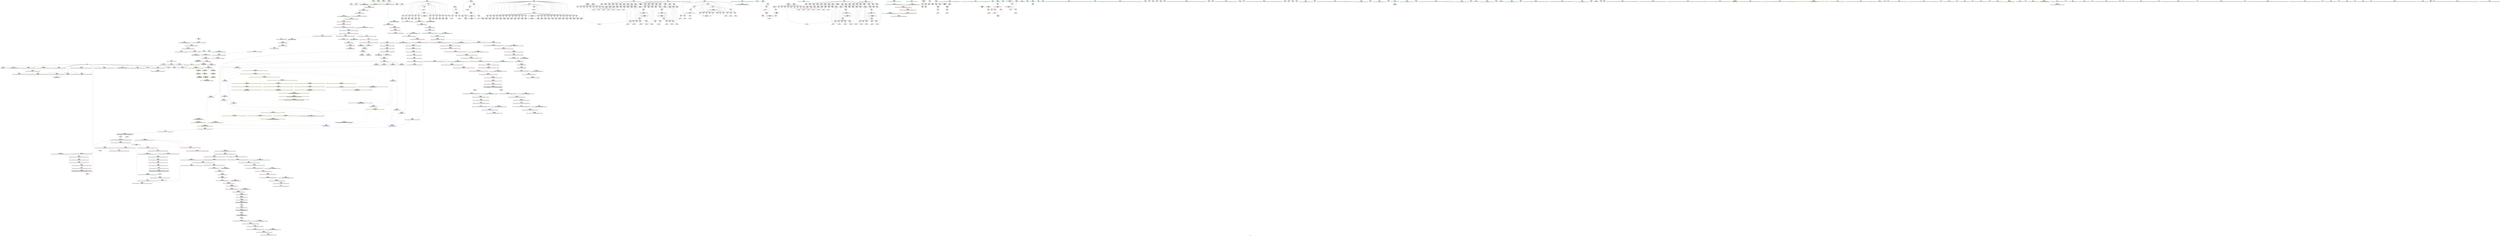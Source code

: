 digraph "SVFG" {
	label="SVFG";

	Node0x559f440d9120 [shape=record,color=grey,label="{NodeID: 0\nNullPtr}"];
	Node0x559f440d9120 -> Node0x559f4410c7f0[style=solid];
	Node0x559f440d9120 -> Node0x559f4410c8f0[style=solid];
	Node0x559f440d9120 -> Node0x559f4410c9c0[style=solid];
	Node0x559f440d9120 -> Node0x559f4410ca90[style=solid];
	Node0x559f440d9120 -> Node0x559f4410cb60[style=solid];
	Node0x559f440d9120 -> Node0x559f4410cc30[style=solid];
	Node0x559f440d9120 -> Node0x559f4410cd00[style=solid];
	Node0x559f440d9120 -> Node0x559f4410cdd0[style=solid];
	Node0x559f440d9120 -> Node0x559f4410cea0[style=solid];
	Node0x559f440d9120 -> Node0x559f4410cf70[style=solid];
	Node0x559f440d9120 -> Node0x559f4410d040[style=solid];
	Node0x559f440d9120 -> Node0x559f4410d110[style=solid];
	Node0x559f440d9120 -> Node0x559f44125e90[style=solid];
	Node0x559f440d9120 -> Node0x559f44126200[style=solid];
	Node0x559f440d9120 -> Node0x559f44128690[style=solid];
	Node0x559f440d9120 -> Node0x559f44139ff0[style=solid];
	Node0x559f44129c80 [shape=record,color=blue,label="{NodeID: 609\n1047\<--1046\nthis.addr\<--this\n_ZN9__gnu_cxx16__aligned_membufISt4pairIKibEE6_M_ptrEv\n}"];
	Node0x559f44129c80 -> Node0x559f441252a0[style=dashed];
	Node0x559f44111820 [shape=record,color=red,label="{NodeID: 443\n619\<--214\n\<--i92\nmain\n}"];
	Node0x559f44111820 -> Node0x559f441093e0[style=solid];
	Node0x559f44114d70 [shape=record,color=purple,label="{NodeID: 277\n561\<--28\narrayidx169\<--y\nmain\n}"];
	Node0x559f44114d70 -> Node0x559f44122d40[style=solid];
	Node0x559f441bb0d0 [shape=record,color=black,label="{NodeID: 1218\n827 = PHI(885, )\n|{<s0>47}}"];
	Node0x559f441bb0d0:s0 -> Node0x559f441b6010[style=solid,color=red];
	Node0x559f44104f40 [shape=record,color=green,label="{NodeID: 111\n879\<--880\n_ZNSt8_Rb_treeIiSt4pairIKibESt10_Select1stIS2_ESt4lessIiESaIS2_EE12_M_drop_nodeEPSt13_Rb_tree_nodeIS2_E\<--_ZNSt8_Rb_treeIiSt4pairIKibESt10_Select1stIS2_ESt4lessIiESaIS2_EE12_M_drop_nodeEPSt13_Rb_tree_nodeIS2_E_field_insensitive\n}"];
	Node0x559f44126fd0 [shape=record,color=blue,label="{NodeID: 554\n210\<--357\nu\<--\nmain\n}"];
	Node0x559f44126fd0 -> Node0x559f441270a0[style=dashed];
	Node0x559f44126fd0 -> Node0x559f441273e0[style=dashed];
	Node0x559f44126fd0 -> Node0x559f441274b0[style=dashed];
	Node0x559f4410eb70 [shape=record,color=red,label="{NodeID: 388\n337\<--202\n\<--i\nmain\n}"];
	Node0x559f4410eb70 -> Node0x559f4411d1e0[style=solid];
	Node0x559f44109da0 [shape=record,color=black,label="{NodeID: 222\n885\<--898\n_ZNSt8_Rb_treeIiSt4pairIKibESt10_Select1stIS2_ESt4lessIiESaIS2_EE8_M_beginEv_ret\<--\n_ZNSt8_Rb_treeIiSt4pairIKibESt10_Select1stIS2_ESt4lessIiESaIS2_EE8_M_beginEv\n|{<s0>46|<s1>71}}"];
	Node0x559f44109da0:s0 -> Node0x559f441bb0d0[style=solid,color=blue];
	Node0x559f44109da0:s1 -> Node0x559f441bbbf0[style=solid,color=blue];
	Node0x559f44182b40 [shape=record,color=yellow,style=double,label="{NodeID: 1163\n32V_4 = CSCHI(MR_32V_3)\npts\{210000 230000 250000 \}\nCS[]}"];
	Node0x559f441061c0 [shape=record,color=green,label="{NodeID: 56\n154\<--155\nthis.addr\<--this.addr_field_insensitive\n_ZNSt17_Rb_tree_iteratorISt4pairIKibEEC2Ev\n}"];
	Node0x559f441061c0 -> Node0x559f44118780[style=solid];
	Node0x559f441061c0 -> Node0x559f44126130[style=solid];
	Node0x559f44173db0 [shape=record,color=yellow,style=double,label="{NodeID: 997\n32V_1 = ENCHI(MR_32V_0)\npts\{210000 230000 250000 \}\nFun[__cxx_global_var_init.6]|{<s0>14}}"];
	Node0x559f44173db0:s0 -> Node0x559f44126200[style=dashed,color=red];
	Node0x559f4413a5f0 [shape=record,color=grey,label="{NodeID: 831\n624 = cmp(622, 623, )\n}"];
	Node0x559f44124260 [shape=record,color=red,label="{NodeID: 499\n897\<--896\n\<--_M_parent\n_ZNSt8_Rb_treeIiSt4pairIKibESt10_Select1stIS2_ESt4lessIiESaIS2_EE8_M_beginEv\n}"];
	Node0x559f44124260 -> Node0x559f44109cd0[style=solid];
	Node0x559f44117b50 [shape=record,color=purple,label="{NodeID: 333\n917\<--916\n_M_right\<--\n_ZNSt8_Rb_treeIiSt4pairIKibESt10_Select1stIS2_ESt4lessIiESaIS2_EE8_S_rightEPSt18_Rb_tree_node_base\n}"];
	Node0x559f44117b50 -> Node0x559f441244d0[style=solid];
	Node0x559f4410d3b0 [shape=record,color=black,label="{NodeID: 167\n98\<--99\n\<--_ZNSt8multimapIibSt4lessIiESaISt4pairIKibEEED2Ev\nCan only get source location for instruction, argument, global var or function.}"];
	Node0x559f440eb3c0 [shape=record,color=green,label="{NodeID: 1\n7\<--1\n__dso_handle\<--dummyObj\nGlob }"];
	Node0x559f44129d50 [shape=record,color=blue,label="{NodeID: 610\n1058\<--1057\nthis.addr\<--this\n_ZN9__gnu_cxx16__aligned_membufISt4pairIKibEE7_M_addrEv\n}"];
	Node0x559f44129d50 -> Node0x559f44125370[style=dashed];
	Node0x559f441118f0 [shape=record,color=red,label="{NodeID: 444\n627\<--214\n\<--i92\nmain\n}"];
	Node0x559f441118f0 -> Node0x559f441094b0[style=solid];
	Node0x559f44114e40 [shape=record,color=purple,label="{NodeID: 278\n604\<--28\narrayidx195\<--y\nmain\n}"];
	Node0x559f44114e40 -> Node0x559f44123150[style=solid];
	Node0x559f441bb390 [shape=record,color=black,label="{NodeID: 1219\n867 = PHI(911, )\n|{<s0>52}}"];
	Node0x559f441bb390:s0 -> Node0x559f441b6010[style=solid,color=red];
	Node0x559f44105040 [shape=record,color=green,label="{NodeID: 112\n887\<--888\nthis.addr\<--this.addr_field_insensitive\n_ZNSt8_Rb_treeIiSt4pairIKibESt10_Select1stIS2_ESt4lessIiESaIS2_EE8_M_beginEv\n}"];
	Node0x559f44105040 -> Node0x559f44124190[style=solid];
	Node0x559f44105040 -> Node0x559f44128f80[style=solid];
	Node0x559f441270a0 [shape=record,color=blue,label="{NodeID: 555\n210\<--232\nu\<--\nmain\n}"];
	Node0x559f441270a0 -> Node0x559f4410fc80[style=dashed];
	Node0x559f441270a0 -> Node0x559f4410fd50[style=dashed];
	Node0x559f441270a0 -> Node0x559f4410fe20[style=dashed];
	Node0x559f441270a0 -> Node0x559f44126fd0[style=dashed];
	Node0x559f441270a0 -> Node0x559f44127240[style=dashed];
	Node0x559f441270a0 -> Node0x559f441599c0[style=dashed];
	Node0x559f441270a0 -> Node0x559f441657e0[style=dashed];
	Node0x559f4410ec40 [shape=record,color=red,label="{NodeID: 389\n350\<--204\n\<--i46\nmain\n}"];
	Node0x559f4410ec40 -> Node0x559f4413c3f0[style=solid];
	Node0x559f44109e70 [shape=record,color=black,label="{NodeID: 223\n906\<--905\n\<--this1\n_ZNSt8_Rb_treeIiSt4pairIKibESt10_Select1stIS2_ESt4lessIiESaIS2_EE13_Rb_tree_implIS6_Lb1EED2Ev\n|{<s0>55}}"];
	Node0x559f44109e70:s0 -> Node0x559f441b75a0[style=solid,color=red];
	Node0x559f43ce9120 [shape=record,color=black,label="{NodeID: 1164\n774 = PHI(740, )\n0th arg _ZN9__gnu_cxx13new_allocatorISt13_Rb_tree_nodeISt4pairIKibEEEC2Ev }"];
	Node0x559f43ce9120 -> Node0x559f441284f0[style=solid];
	Node0x559f44106290 [shape=record,color=green,label="{NodeID: 57\n161\<--162\n__cxx_global_var_init.6\<--__cxx_global_var_init.6_field_insensitive\n}"];
	Node0x559f4413a770 [shape=record,color=grey,label="{NodeID: 832\n525 = cmp(520, 524, )\n}"];
	Node0x559f44124330 [shape=record,color=red,label="{NodeID: 500\n905\<--902\nthis1\<--this.addr\n_ZNSt8_Rb_treeIiSt4pairIKibESt10_Select1stIS2_ESt4lessIiESaIS2_EE13_Rb_tree_implIS6_Lb1EED2Ev\n}"];
	Node0x559f44124330 -> Node0x559f44109e70[style=solid];
	Node0x559f44117c20 [shape=record,color=purple,label="{NodeID: 334\n927\<--926\n_M_left\<--\n_ZNSt8_Rb_treeIiSt4pairIKibESt10_Select1stIS2_ESt4lessIiESaIS2_EE7_S_leftEPSt18_Rb_tree_node_base\n}"];
	Node0x559f44117c20 -> Node0x559f44124670[style=solid];
	Node0x559f4410d4b0 [shape=record,color=black,label="{NodeID: 168\n179\<--178\n\<--this1\n_ZNSt16reverse_iteratorISt17_Rb_tree_iteratorISt4pairIKibEEEC2Ev\n}"];
	Node0x559f440f07f0 [shape=record,color=green,label="{NodeID: 2\n33\<--1\n\<--dummyObj\nCan only get source location for instruction, argument, global var or function.}"];
	Node0x559f4416f430 [shape=record,color=yellow,style=double,label="{NodeID: 943\n32V_1 = ENCHI(MR_32V_0)\npts\{210000 230000 250000 \}\nFun[_ZNSt16reverse_iteratorISt17_Rb_tree_iteratorISt4pairIKibEEEC2Ev]|{<s0>16}}"];
	Node0x559f4416f430:s0 -> Node0x559f44126200[style=dashed,color=red];
	Node0x559f44129e20 [shape=record,color=blue,label="{NodeID: 611\n1069\<--1066\n__a.addr\<--__a\n_ZNSt16allocator_traitsISaISt13_Rb_tree_nodeISt4pairIKibEEEE10deallocateERS5_PS4_m\n}"];
	Node0x559f44129e20 -> Node0x559f44125440[style=dashed];
	Node0x559f441119c0 [shape=record,color=red,label="{NodeID: 445\n645\<--214\n\<--i92\nmain\n}"];
	Node0x559f441119c0 -> Node0x559f4411d4e0[style=solid];
	Node0x559f44114f10 [shape=record,color=purple,label="{NodeID: 279\n612\<--28\narrayidx199\<--y\nmain\n}"];
	Node0x559f44114f10 -> Node0x559f44123220[style=solid];
	Node0x559f441bb4d0 [shape=record,color=black,label="{NodeID: 1220\n873 = PHI(921, )\n}"];
	Node0x559f441bb4d0 -> Node0x559f44128de0[style=solid];
	Node0x559f44105110 [shape=record,color=green,label="{NodeID: 113\n902\<--903\nthis.addr\<--this.addr_field_insensitive\n_ZNSt8_Rb_treeIiSt4pairIKibESt10_Select1stIS2_ESt4lessIiESaIS2_EE13_Rb_tree_implIS6_Lb1EED2Ev\n}"];
	Node0x559f44105110 -> Node0x559f44124330[style=solid];
	Node0x559f44105110 -> Node0x559f44129050[style=solid];
	Node0x559f44127170 [shape=record,color=blue,label="{NodeID: 556\n212\<--33\ni53\<--\nmain\n}"];
	Node0x559f44127170 -> Node0x559f44110160[style=dashed];
	Node0x559f44127170 -> Node0x559f44110230[style=dashed];
	Node0x559f44127170 -> Node0x559f44110300[style=dashed];
	Node0x559f44127170 -> Node0x559f441103d0[style=dashed];
	Node0x559f44127170 -> Node0x559f44127310[style=dashed];
	Node0x559f44127170 -> Node0x559f4415c3d0[style=dashed];
	Node0x559f4410ed10 [shape=record,color=red,label="{NodeID: 390\n671\<--204\n\<--i46\nmain\n}"];
	Node0x559f4410ed10 -> Node0x559f4411d060[style=solid];
	Node0x559f44109f40 [shape=record,color=black,label="{NodeID: 224\n919\<--918\n\<--\n_ZNSt8_Rb_treeIiSt4pairIKibESt10_Select1stIS2_ESt4lessIiESaIS2_EE8_S_rightEPSt18_Rb_tree_node_base\n}"];
	Node0x559f44109f40 -> Node0x559f4410a010[style=solid];
	Node0x559f43ce8c40 [shape=record,color=black,label="{NodeID: 1165\n1089 = PHI(1081, )\n2nd arg _ZN9__gnu_cxx13new_allocatorISt13_Rb_tree_nodeISt4pairIKibEEE10deallocateEPS5_m }"];
	Node0x559f43ce8c40 -> Node0x559f4412a230[style=solid];
	Node0x559f44106390 [shape=record,color=green,label="{NodeID: 58\n166\<--167\n__cxx_global_var_init.7\<--__cxx_global_var_init.7_field_insensitive\n}"];
	Node0x559f4413a8f0 [shape=record,color=grey,label="{NodeID: 833\n456 = cmp(454, 455, )\n}"];
	Node0x559f44124400 [shape=record,color=red,label="{NodeID: 501\n916\<--913\n\<--__x.addr\n_ZNSt8_Rb_treeIiSt4pairIKibESt10_Select1stIS2_ESt4lessIiESaIS2_EE8_S_rightEPSt18_Rb_tree_node_base\n}"];
	Node0x559f44124400 -> Node0x559f44117b50[style=solid];
	Node0x559f44117cf0 [shape=record,color=purple,label="{NodeID: 335\n1019\<--1018\n_M_impl\<--this1\n_ZNSt8_Rb_treeIiSt4pairIKibESt10_Select1stIS2_ESt4lessIiESaIS2_EE21_M_get_Node_allocatorEv\n}"];
	Node0x559f44117cf0 -> Node0x559f4410a350[style=solid];
	Node0x559f4410d580 [shape=record,color=black,label="{NodeID: 169\n220\<--217\ncall\<--\nmain\n}"];
	Node0x559f44101900 [shape=record,color=green,label="{NodeID: 3\n37\<--1\n.str\<--dummyObj\nGlob }"];
	Node0x559f44129ef0 [shape=record,color=blue,label="{NodeID: 612\n1071\<--1067\n__p.addr\<--__p\n_ZNSt16allocator_traitsISaISt13_Rb_tree_nodeISt4pairIKibEEEE10deallocateERS5_PS4_m\n}"];
	Node0x559f44129ef0 -> Node0x559f44125510[style=dashed];
	Node0x559f44111a90 [shape=record,color=red,label="{NodeID: 446\n274\<--273\n\<--arraydecay\nmain\n}"];
	Node0x559f44111a90 -> Node0x559f4410da60[style=solid];
	Node0x559f44114fe0 [shape=record,color=purple,label="{NodeID: 280\n621\<--28\narrayidx205\<--y\nmain\n}"];
	Node0x559f44114fe0 -> Node0x559f441232f0[style=solid];
	Node0x559f441bb5e0 [shape=record,color=black,label="{NodeID: 1221\n960 = PHI(1013, )\n|{<s0>60}}"];
	Node0x559f441bb5e0:s0 -> Node0x559f441b7380[style=solid,color=red];
	Node0x559f4410a5a0 [shape=record,color=green,label="{NodeID: 114\n908\<--909\n_ZNSaISt13_Rb_tree_nodeISt4pairIKibEEED2Ev\<--_ZNSaISt13_Rb_tree_nodeISt4pairIKibEEED2Ev_field_insensitive\n}"];
	Node0x559f44127240 [shape=record,color=blue,label="{NodeID: 557\n210\<--33\nu\<--\nmain\n}"];
	Node0x559f44127240 -> Node0x559f441599c0[style=dashed];
	Node0x559f4410ede0 [shape=record,color=red,label="{NodeID: 391\n372\<--206\n\<--tx\nmain\n}"];
	Node0x559f4410ede0 -> Node0x559f4413bc70[style=solid];
	Node0x559f4410a010 [shape=record,color=black,label="{NodeID: 225\n911\<--919\n_ZNSt8_Rb_treeIiSt4pairIKibESt10_Select1stIS2_ESt4lessIiESaIS2_EE8_S_rightEPSt18_Rb_tree_node_base_ret\<--\n_ZNSt8_Rb_treeIiSt4pairIKibESt10_Select1stIS2_ESt4lessIiESaIS2_EE8_S_rightEPSt18_Rb_tree_node_base\n|{<s0>51}}"];
	Node0x559f4410a010:s0 -> Node0x559f441bb390[style=solid,color=blue];
	Node0x559f441b5d90 [shape=record,color=black,label="{NodeID: 1166\n1087 = PHI(1079, )\n0th arg _ZN9__gnu_cxx13new_allocatorISt13_Rb_tree_nodeISt4pairIKibEEE10deallocateEPS5_m }"];
	Node0x559f441b5d90 -> Node0x559f4412a090[style=solid];
	Node0x559f44106490 [shape=record,color=green,label="{NodeID: 59\n170\<--171\n_ZNSt16reverse_iteratorISt17_Rb_tree_iteratorISt4pairIKibEEEC2Ev\<--_ZNSt16reverse_iteratorISt17_Rb_tree_iteratorISt4pairIKibEEEC2Ev_field_insensitive\n}"];
	Node0x559f4413aa70 [shape=record,color=grey,label="{NodeID: 834\n402 = cmp(401, 33, )\n}"];
	Node0x559f441244d0 [shape=record,color=red,label="{NodeID: 502\n918\<--917\n\<--_M_right\n_ZNSt8_Rb_treeIiSt4pairIKibESt10_Select1stIS2_ESt4lessIiESaIS2_EE8_S_rightEPSt18_Rb_tree_node_base\n}"];
	Node0x559f441244d0 -> Node0x559f44109f40[style=solid];
	Node0x559f44117dc0 [shape=record,color=purple,label="{NodeID: 336\n1028\<--1027\n_M_storage\<--this1\n_ZNSt13_Rb_tree_nodeISt4pairIKibEE9_M_valptrEv\n|{<s0>66}}"];
	Node0x559f44117dc0:s0 -> Node0x559f441b6e30[style=solid,color=red];
	Node0x559f4410d650 [shape=record,color=black,label="{NodeID: 170\n226\<--223\ncall1\<--\nmain\n}"];
	Node0x559f44101990 [shape=record,color=green,label="{NodeID: 4\n39\<--1\n.str.8\<--dummyObj\nGlob }"];
	Node0x559f4416f680 [shape=record,color=yellow,style=double,label="{NodeID: 945\n25V_1 = ENCHI(MR_25V_0)\npts\{116 \}\nFun[_ZNSt8multimapIibSt4lessIiESaISt4pairIKibEEED2Ev]}"];
	Node0x559f4416f680 -> Node0x559f44126060[style=dashed];
	Node0x559f44129fc0 [shape=record,color=blue,label="{NodeID: 613\n1073\<--1068\n__n.addr\<--__n\n_ZNSt16allocator_traitsISaISt13_Rb_tree_nodeISt4pairIKibEEEE10deallocateERS5_PS4_m\n}"];
	Node0x559f44129fc0 -> Node0x559f441255e0[style=dashed];
	Node0x559f44111b60 [shape=record,color=red,label="{NodeID: 447\n282\<--281\n\<--arrayidx16\nmain\n}"];
	Node0x559f44111b60 -> Node0x559f4411dc60[style=solid];
	Node0x559f441150b0 [shape=record,color=purple,label="{NodeID: 281\n629\<--28\narrayidx209\<--y\nmain\n}"];
	Node0x559f441150b0 -> Node0x559f441233c0[style=solid];
	Node0x559f441bb750 [shape=record,color=black,label="{NodeID: 1222\n964 = PHI(1022, )\n|{<s0>60}}"];
	Node0x559f441bb750:s0 -> Node0x559f441b7490[style=solid,color=red];
	Node0x559f4410a6a0 [shape=record,color=green,label="{NodeID: 115\n913\<--914\n__x.addr\<--__x.addr_field_insensitive\n_ZNSt8_Rb_treeIiSt4pairIKibESt10_Select1stIS2_ESt4lessIiESaIS2_EE8_S_rightEPSt18_Rb_tree_node_base\n}"];
	Node0x559f4410a6a0 -> Node0x559f44124400[style=solid];
	Node0x559f4410a6a0 -> Node0x559f44129120[style=solid];
	Node0x559f44162fe0 [shape=record,color=black,label="{NodeID: 890\nMR_54V_3 = PHI(MR_54V_4, MR_54V_2, )\npts\{191 \}\n}"];
	Node0x559f44162fe0 -> Node0x559f441189f0[style=dashed];
	Node0x559f44162fe0 -> Node0x559f44118ac0[style=dashed];
	Node0x559f44162fe0 -> Node0x559f44118b90[style=dashed];
	Node0x559f44162fe0 -> Node0x559f44127e70[style=dashed];
	Node0x559f44127310 [shape=record,color=blue,label="{NodeID: 558\n212\<--386\ni53\<--inc66\nmain\n}"];
	Node0x559f44127310 -> Node0x559f44110160[style=dashed];
	Node0x559f44127310 -> Node0x559f44110230[style=dashed];
	Node0x559f44127310 -> Node0x559f44110300[style=dashed];
	Node0x559f44127310 -> Node0x559f441103d0[style=dashed];
	Node0x559f44127310 -> Node0x559f44127310[style=dashed];
	Node0x559f44127310 -> Node0x559f4415c3d0[style=dashed];
	Node0x559f4410eeb0 [shape=record,color=red,label="{NodeID: 392\n410\<--206\n\<--tx\nmain\n}"];
	Node0x559f4410eeb0 -> Node0x559f4413b070[style=solid];
	Node0x559f4410a0e0 [shape=record,color=black,label="{NodeID: 226\n929\<--928\n\<--\n_ZNSt8_Rb_treeIiSt4pairIKibESt10_Select1stIS2_ESt4lessIiESaIS2_EE7_S_leftEPSt18_Rb_tree_node_base\n}"];
	Node0x559f4410a0e0 -> Node0x559f4410a1b0[style=solid];
	Node0x559f441b5ed0 [shape=record,color=black,label="{NodeID: 1167\n1088 = PHI(1080, )\n1st arg _ZN9__gnu_cxx13new_allocatorISt13_Rb_tree_nodeISt4pairIKibEEE10deallocateEPS5_m }"];
	Node0x559f441b5ed0 -> Node0x559f4412a160[style=solid];
	Node0x559f44106590 [shape=record,color=green,label="{NodeID: 60\n175\<--176\nthis.addr\<--this.addr_field_insensitive\n_ZNSt16reverse_iteratorISt17_Rb_tree_iteratorISt4pairIKibEEEC2Ev\n}"];
	Node0x559f44106590 -> Node0x559f44118850[style=solid];
	Node0x559f44106590 -> Node0x559f441262d0[style=solid];
	Node0x559f4413abf0 [shape=record,color=grey,label="{NodeID: 835\n310 = cmp(308, 309, )\n}"];
	Node0x559f441245a0 [shape=record,color=red,label="{NodeID: 503\n926\<--923\n\<--__x.addr\n_ZNSt8_Rb_treeIiSt4pairIKibESt10_Select1stIS2_ESt4lessIiESaIS2_EE7_S_leftEPSt18_Rb_tree_node_base\n}"];
	Node0x559f441245a0 -> Node0x559f44117c20[style=solid];
	Node0x559f44117e90 [shape=record,color=purple,label="{NodeID: 337\n1062\<--1061\n_M_storage\<--this1\n_ZN9__gnu_cxx16__aligned_membufISt4pairIKibEE7_M_addrEv\n}"];
	Node0x559f44117e90 -> Node0x559f44112a80[style=solid];
	Node0x559f4410d720 [shape=record,color=black,label="{NodeID: 171\n260\<--259\nidxprom\<--\nmain\n}"];
	Node0x559f44102050 [shape=record,color=green,label="{NodeID: 5\n41\<--1\nstdin\<--dummyObj\nGlob }"];
	Node0x559f4416f790 [shape=record,color=yellow,style=double,label="{NodeID: 946\n27V_1 = ENCHI(MR_27V_0)\npts\{100001 130001 160001 190001 \}\nFun[_ZNSt8multimapIibSt4lessIiESaISt4pairIKibEEED2Ev]|{<s0>6}}"];
	Node0x559f4416f790:s0 -> Node0x559f44173350[style=dashed,color=red];
	Node0x559f4412a090 [shape=record,color=blue,label="{NodeID: 614\n1090\<--1087\nthis.addr\<--this\n_ZN9__gnu_cxx13new_allocatorISt13_Rb_tree_nodeISt4pairIKibEEE10deallocateEPS5_m\n}"];
	Node0x559f4412a090 -> Node0x559f441256b0[style=dashed];
	Node0x559f44111c30 [shape=record,color=red,label="{NodeID: 448\n289\<--288\n\<--arrayidx20\nmain\n}"];
	Node0x559f44111c30 -> Node0x559f44126a20[style=solid];
	Node0x559f44115180 [shape=record,color=purple,label="{NodeID: 282\n267\<--30\narrayidx10\<--s\nmain\n}"];
	Node0x559f441bb890 [shape=record,color=black,label="{NodeID: 1223\n986 = PHI(1013, )\n|{<s0>63}}"];
	Node0x559f441bb890:s0 -> Node0x559f441b7d00[style=solid,color=red];
	Node0x559f4410a770 [shape=record,color=green,label="{NodeID: 116\n923\<--924\n__x.addr\<--__x.addr_field_insensitive\n_ZNSt8_Rb_treeIiSt4pairIKibESt10_Select1stIS2_ESt4lessIiESaIS2_EE7_S_leftEPSt18_Rb_tree_node_base\n}"];
	Node0x559f4410a770 -> Node0x559f441245a0[style=solid];
	Node0x559f4410a770 -> Node0x559f441291f0[style=solid];
	Node0x559f441634e0 [shape=record,color=black,label="{NodeID: 891\nMR_56V_2 = PHI(MR_56V_4, MR_56V_1, )\npts\{193 \}\n}"];
	Node0x559f441634e0 -> Node0x559f44126540[style=dashed];
	Node0x559f441273e0 [shape=record,color=blue,label="{NodeID: 559\n210\<--357\nu\<--\nmain\n}"];
	Node0x559f441273e0 -> Node0x559f4410fef0[style=dashed];
	Node0x559f441273e0 -> Node0x559f4410ffc0[style=dashed];
	Node0x559f441273e0 -> Node0x559f44110090[style=dashed];
	Node0x559f441273e0 -> Node0x559f44126fd0[style=dashed];
	Node0x559f441273e0 -> Node0x559f441657e0[style=dashed];
	Node0x559f4410ef80 [shape=record,color=red,label="{NodeID: 393\n414\<--206\n\<--tx\nmain\n}"];
	Node0x559f4410ef80 -> Node0x559f4413b370[style=solid];
	Node0x559f4410a1b0 [shape=record,color=black,label="{NodeID: 227\n921\<--929\n_ZNSt8_Rb_treeIiSt4pairIKibESt10_Select1stIS2_ESt4lessIiESaIS2_EE7_S_leftEPSt18_Rb_tree_node_base_ret\<--\n_ZNSt8_Rb_treeIiSt4pairIKibESt10_Select1stIS2_ESt4lessIiESaIS2_EE7_S_leftEPSt18_Rb_tree_node_base\n|{<s0>53}}"];
	Node0x559f4410a1b0:s0 -> Node0x559f441bb4d0[style=solid,color=blue];
	Node0x559f441b6010 [shape=record,color=black,label="{NodeID: 1168\n851 = PHI(827, 867, 1132, )\n1st arg _ZNSt8_Rb_treeIiSt4pairIKibESt10_Select1stIS2_ESt4lessIiESaIS2_EE8_M_eraseEPSt13_Rb_tree_nodeIS2_E }"];
	Node0x559f441b6010 -> Node0x559f44128d10[style=solid];
	Node0x559f44106660 [shape=record,color=green,label="{NodeID: 61\n183\<--184\nmain\<--main_field_insensitive\n}"];
	Node0x559f4413ad70 [shape=record,color=grey,label="{NodeID: 836\n390 = cmp(389, 357, )\n}"];
	Node0x559f44124670 [shape=record,color=red,label="{NodeID: 504\n928\<--927\n\<--_M_left\n_ZNSt8_Rb_treeIiSt4pairIKibESt10_Select1stIS2_ESt4lessIiESaIS2_EE7_S_leftEPSt18_Rb_tree_node_base\n}"];
	Node0x559f44124670 -> Node0x559f4410a0e0[style=solid];
	Node0x559f44117f60 [shape=record,color=purple,label="{NodeID: 338\n1134\<--1131\n_M_impl\<--this1\n_ZNSt8_Rb_treeIiSt4pairIKibESt10_Select1stIS2_ESt4lessIiESaIS2_EE5clearEv\n}"];
	Node0x559f44117f60 -> Node0x559f44112e90[style=solid];
	Node0x559f4410d7f0 [shape=record,color=black,label="{NodeID: 172\n263\<--262\nidxprom7\<--\nmain\n}"];
	Node0x559f441020e0 [shape=record,color=green,label="{NodeID: 6\n42\<--1\n.str.9\<--dummyObj\nGlob }"];
	Node0x559f4412a160 [shape=record,color=blue,label="{NodeID: 615\n1092\<--1088\n__p.addr\<--__p\n_ZN9__gnu_cxx13new_allocatorISt13_Rb_tree_nodeISt4pairIKibEEE10deallocateEPS5_m\n}"];
	Node0x559f4412a160 -> Node0x559f44125780[style=dashed];
	Node0x559f44111d00 [shape=record,color=red,label="{NodeID: 449\n295\<--294\n\<--arrayidx22\nmain\n}"];
	Node0x559f44111d00 -> Node0x559f4411d660[style=solid];
	Node0x559f44115250 [shape=record,color=purple,label="{NodeID: 283\n272\<--30\narrayidx13\<--s\nmain\n}"];
	Node0x559f441bb9d0 [shape=record,color=black,label="{NodeID: 1224\n1029 = PHI(1045, )\n}"];
	Node0x559f441bb9d0 -> Node0x559f44112850[style=solid];
	Node0x559f4410a840 [shape=record,color=green,label="{NodeID: 117\n934\<--935\nthis.addr\<--this.addr_field_insensitive\n_ZNSt8_Rb_treeIiSt4pairIKibESt10_Select1stIS2_ESt4lessIiESaIS2_EE12_M_drop_nodeEPSt13_Rb_tree_nodeIS2_E\n}"];
	Node0x559f4410a840 -> Node0x559f44124740[style=solid];
	Node0x559f4410a840 -> Node0x559f441292c0[style=solid];
	Node0x559f441639e0 [shape=record,color=black,label="{NodeID: 892\nMR_58V_2 = PHI(MR_58V_4, MR_58V_1, )\npts\{195 \}\n}"];
	Node0x559f441639e0 -> Node0x559f44126610[style=dashed];
	Node0x559f441274b0 [shape=record,color=blue,label="{NodeID: 560\n210\<--232\nu\<--\nmain\n}"];
	Node0x559f441274b0 -> Node0x559f4410fef0[style=dashed];
	Node0x559f441274b0 -> Node0x559f4410ffc0[style=dashed];
	Node0x559f441274b0 -> Node0x559f44110090[style=dashed];
	Node0x559f441274b0 -> Node0x559f44126fd0[style=dashed];
	Node0x559f441274b0 -> Node0x559f44127650[style=dashed];
	Node0x559f441274b0 -> Node0x559f44127720[style=dashed];
	Node0x559f441274b0 -> Node0x559f441277f0[style=dashed];
	Node0x559f441274b0 -> Node0x559f441278c0[style=dashed];
	Node0x559f441274b0 -> Node0x559f44127990[style=dashed];
	Node0x559f441274b0 -> Node0x559f44127a60[style=dashed];
	Node0x559f441274b0 -> Node0x559f44127b30[style=dashed];
	Node0x559f441274b0 -> Node0x559f44127c00[style=dashed];
	Node0x559f441274b0 -> Node0x559f44159ab0[style=dashed];
	Node0x559f441274b0 -> Node0x559f441657e0[style=dashed];
	Node0x559f4410f050 [shape=record,color=red,label="{NodeID: 394\n458\<--206\n\<--tx\nmain\n}"];
	Node0x559f4410f050 -> Node0x559f441399f0[style=solid];
	Node0x559f4410a280 [shape=record,color=black,label="{NodeID: 228\n1007\<--1006\n\<--\n_ZNSt16allocator_traitsISaISt13_Rb_tree_nodeISt4pairIKibEEEE7destroyIS3_EEvRS5_PT_\n|{<s0>65}}"];
	Node0x559f4410a280:s0 -> Node0x559f441bc4c0[style=solid,color=red];
	Node0x559f441b6320 [shape=record,color=black,label="{NodeID: 1169\n174 = PHI(24, )\n0th arg _ZNSt16reverse_iteratorISt17_Rb_tree_iteratorISt4pairIKibEEEC2Ev }"];
	Node0x559f441b6320 -> Node0x559f441262d0[style=solid];
	Node0x559f44106760 [shape=record,color=green,label="{NodeID: 62\n186\<--187\nretval\<--retval_field_insensitive\nmain\n}"];
	Node0x559f44106760 -> Node0x559f441263a0[style=solid];
	Node0x559f4413aef0 [shape=record,color=grey,label="{NodeID: 837\n396 = cmp(395, 232, )\n}"];
	Node0x559f44124740 [shape=record,color=red,label="{NodeID: 505\n940\<--934\nthis1\<--this.addr\n_ZNSt8_Rb_treeIiSt4pairIKibESt10_Select1stIS2_ESt4lessIiESaIS2_EE12_M_drop_nodeEPSt13_Rb_tree_nodeIS2_E\n|{<s0>56|<s1>57}}"];
	Node0x559f44124740:s0 -> Node0x559f441b8570[style=solid,color=red];
	Node0x559f44124740:s1 -> Node0x559f441b6720[style=solid,color=red];
	Node0x559f44118030 [shape=record,color=purple,label="{NodeID: 339\n1136\<--1135\nadd.ptr\<--\n_ZNSt8_Rb_treeIiSt4pairIKibESt10_Select1stIS2_ESt4lessIiESaIS2_EE5clearEv\n}"];
	Node0x559f44118030 -> Node0x559f44112f60[style=solid];
	Node0x559f4410d8c0 [shape=record,color=black,label="{NodeID: 173\n266\<--265\nidxprom9\<--\nmain\n}"];
	Node0x559f44102170 [shape=record,color=green,label="{NodeID: 7\n44\<--1\n.str.10\<--dummyObj\nGlob }"];
	Node0x559f4416fa10 [shape=record,color=yellow,style=double,label="{NodeID: 948\n20V_1 = ENCHI(MR_20V_0)\npts\{100000 100001 100002 100003 100004 130000 130001 130002 130003 130004 160000 160001 160002 160003 160004 190000 190001 190002 190003 190004 \}\nFun[_ZNSt8_Rb_treeIiSt4pairIKibESt10_Select1stIS2_ESt4lessIiESaIS2_EEC2Ev]|{<s0>37}}"];
	Node0x559f4416fa10:s0 -> Node0x559f44174d90[style=dashed,color=red];
	Node0x559f4412a230 [shape=record,color=blue,label="{NodeID: 616\n1094\<--1089\n.addr\<--\n_ZN9__gnu_cxx13new_allocatorISt13_Rb_tree_nodeISt4pairIKibEEE10deallocateEPS5_m\n}"];
	Node0x559f44111dd0 [shape=record,color=red,label="{NodeID: 450\n302\<--301\n\<--arrayidx26\nmain\n}"];
	Node0x559f44111dd0 -> Node0x559f44126af0[style=solid];
	Node0x559f44115320 [shape=record,color=purple,label="{NodeID: 284\n273\<--30\narraydecay\<--s\nmain\n}"];
	Node0x559f44115320 -> Node0x559f44111a90[style=solid];
	Node0x559f441bbae0 [shape=record,color=black,label="{NodeID: 1225\n1051 = PHI(1056, )\n}"];
	Node0x559f441bbae0 -> Node0x559f441128e0[style=solid];
	Node0x559f4410a910 [shape=record,color=green,label="{NodeID: 118\n936\<--937\n__p.addr\<--__p.addr_field_insensitive\n_ZNSt8_Rb_treeIiSt4pairIKibESt10_Select1stIS2_ESt4lessIiESaIS2_EE12_M_drop_nodeEPSt13_Rb_tree_nodeIS2_E\n}"];
	Node0x559f4410a910 -> Node0x559f44124810[style=solid];
	Node0x559f4410a910 -> Node0x559f441248e0[style=solid];
	Node0x559f4410a910 -> Node0x559f44129390[style=solid];
	Node0x559f44163ee0 [shape=record,color=black,label="{NodeID: 893\nMR_60V_2 = PHI(MR_60V_4, MR_60V_1, )\npts\{197 \}\n}"];
	Node0x559f44163ee0 -> Node0x559f441266e0[style=dashed];
	Node0x559f44127580 [shape=record,color=blue,label="{NodeID: 561\n214\<--33\ni92\<--\nmain\n}"];
	Node0x559f44127580 -> Node0x559f441104a0[style=dashed];
	Node0x559f44127580 -> Node0x559f44110570[style=dashed];
	Node0x559f44127580 -> Node0x559f44110640[style=dashed];
	Node0x559f44127580 -> Node0x559f44110710[style=dashed];
	Node0x559f44127580 -> Node0x559f441107e0[style=dashed];
	Node0x559f44127580 -> Node0x559f441108b0[style=dashed];
	Node0x559f44127580 -> Node0x559f44110980[style=dashed];
	Node0x559f44127580 -> Node0x559f44110a50[style=dashed];
	Node0x559f44127580 -> Node0x559f44110b20[style=dashed];
	Node0x559f44127580 -> Node0x559f44110bf0[style=dashed];
	Node0x559f44127580 -> Node0x559f44110cc0[style=dashed];
	Node0x559f44127580 -> Node0x559f44110d90[style=dashed];
	Node0x559f44127580 -> Node0x559f44110e60[style=dashed];
	Node0x559f44127580 -> Node0x559f44110f30[style=dashed];
	Node0x559f44127580 -> Node0x559f44111000[style=dashed];
	Node0x559f44127580 -> Node0x559f441110d0[style=dashed];
	Node0x559f44127580 -> Node0x559f441111a0[style=dashed];
	Node0x559f44127580 -> Node0x559f44111270[style=dashed];
	Node0x559f44127580 -> Node0x559f44111340[style=dashed];
	Node0x559f44127580 -> Node0x559f44111410[style=dashed];
	Node0x559f44127580 -> Node0x559f441114e0[style=dashed];
	Node0x559f44127580 -> Node0x559f441115b0[style=dashed];
	Node0x559f44127580 -> Node0x559f44111680[style=dashed];
	Node0x559f44127580 -> Node0x559f44111750[style=dashed];
	Node0x559f44127580 -> Node0x559f44111820[style=dashed];
	Node0x559f44127580 -> Node0x559f441118f0[style=dashed];
	Node0x559f44127580 -> Node0x559f441119c0[style=dashed];
	Node0x559f44127580 -> Node0x559f44127cd0[style=dashed];
	Node0x559f44127580 -> Node0x559f441591b0[style=dashed];
	Node0x559f4410f120 [shape=record,color=red,label="{NodeID: 395\n489\<--206\n\<--tx\nmain\n}"];
	Node0x559f4410f120 -> Node0x559f4413a470[style=solid];
	Node0x559f4410a350 [shape=record,color=black,label="{NodeID: 229\n1020\<--1019\n\<--_M_impl\n_ZNSt8_Rb_treeIiSt4pairIKibESt10_Select1stIS2_ESt4lessIiESaIS2_EE21_M_get_Node_allocatorEv\n}"];
	Node0x559f4410a350 -> Node0x559f4410a420[style=solid];
	Node0x559f441b6430 [shape=record,color=black,label="{NodeID: 1170\n922 = PHI(872, )\n0th arg _ZNSt8_Rb_treeIiSt4pairIKibESt10_Select1stIS2_ESt4lessIiESaIS2_EE7_S_leftEPSt18_Rb_tree_node_base }"];
	Node0x559f441b6430 -> Node0x559f441291f0[style=solid];
	Node0x559f44106830 [shape=record,color=green,label="{NodeID: 63\n188\<--189\nntest\<--ntest_field_insensitive\nmain\n}"];
	Node0x559f44106830 -> Node0x559f44118920[style=solid];
	Node0x559f4413b070 [shape=record,color=grey,label="{NodeID: 838\n412 = cmp(410, 411, )\n}"];
	Node0x559f44124810 [shape=record,color=red,label="{NodeID: 506\n941\<--936\n\<--__p.addr\n_ZNSt8_Rb_treeIiSt4pairIKibESt10_Select1stIS2_ESt4lessIiESaIS2_EE12_M_drop_nodeEPSt13_Rb_tree_nodeIS2_E\n|{<s0>56}}"];
	Node0x559f44124810:s0 -> Node0x559f441b8680[style=solid,color=red];
	Node0x559f44118100 [shape=record,color=red,label="{NodeID: 340\n256\<--32\n\<--n\nmain\n}"];
	Node0x559f44118100 -> Node0x559f44139cf0[style=solid];
	Node0x559f4410d990 [shape=record,color=black,label="{NodeID: 174\n271\<--270\nidxprom12\<--\nmain\n}"];
	Node0x559f44102200 [shape=record,color=green,label="{NodeID: 8\n46\<--1\nstdout\<--dummyObj\nGlob }"];
	Node0x559f4416fb80 [shape=record,color=yellow,style=double,label="{NodeID: 949\n32V_1 = ENCHI(MR_32V_0)\npts\{210000 230000 250000 \}\nFun[__cxx_global_var_init.5]|{<s0>13}}"];
	Node0x559f4416fb80:s0 -> Node0x559f44126200[style=dashed,color=red];
	Node0x559f4412a300 [shape=record,color=blue,label="{NodeID: 617\n1110\<--1109\nthis.addr\<--this\n_ZNSaISt13_Rb_tree_nodeISt4pairIKibEEED2Ev\n}"];
	Node0x559f4412a300 -> Node0x559f44125850[style=dashed];
	Node0x559f44111ea0 [shape=record,color=red,label="{NodeID: 451\n308\<--307\n\<--arrayidx29\nmain\n}"];
	Node0x559f44111ea0 -> Node0x559f4413abf0[style=solid];
	Node0x559f441153f0 [shape=record,color=purple,label="{NodeID: 285\n437\<--30\narrayidx97\<--s\nmain\n}"];
	Node0x559f441bbbf0 [shape=record,color=black,label="{NodeID: 1226\n1132 = PHI(885, )\n|{<s0>72}}"];
	Node0x559f441bbbf0:s0 -> Node0x559f441b6010[style=solid,color=red];
	Node0x559f4410a9e0 [shape=record,color=green,label="{NodeID: 119\n943\<--944\n_ZNSt8_Rb_treeIiSt4pairIKibESt10_Select1stIS2_ESt4lessIiESaIS2_EE15_M_destroy_nodeEPSt13_Rb_tree_nodeIS2_E\<--_ZNSt8_Rb_treeIiSt4pairIKibESt10_Select1stIS2_ESt4lessIiESaIS2_EE15_M_destroy_nodeEPSt13_Rb_tree_nodeIS2_E_field_insensitive\n}"];
	Node0x559f441643e0 [shape=record,color=black,label="{NodeID: 894\nMR_62V_2 = PHI(MR_62V_4, MR_62V_1, )\npts\{199 \}\n}"];
	Node0x559f441643e0 -> Node0x559f441267b0[style=dashed];
	Node0x559f44127650 [shape=record,color=blue,label="{NodeID: 562\n210\<--33\nu\<--\nmain\n}"];
	Node0x559f44127650 -> Node0x559f44159ab0[style=dashed];
	Node0x559f4410f1f0 [shape=record,color=red,label="{NodeID: 396\n520\<--206\n\<--tx\nmain\n}"];
	Node0x559f4410f1f0 -> Node0x559f4413a770[style=solid];
	Node0x559f4410a420 [shape=record,color=black,label="{NodeID: 230\n1013\<--1020\n_ZNSt8_Rb_treeIiSt4pairIKibESt10_Select1stIS2_ESt4lessIiESaIS2_EE21_M_get_Node_allocatorEv_ret\<--\n_ZNSt8_Rb_treeIiSt4pairIKibESt10_Select1stIS2_ESt4lessIiESaIS2_EE21_M_get_Node_allocatorEv\n|{<s0>58|<s1>62}}"];
	Node0x559f4410a420:s0 -> Node0x559f441bb5e0[style=solid,color=blue];
	Node0x559f4410a420:s1 -> Node0x559f441bb890[style=solid,color=blue];
	Node0x559f441b6540 [shape=record,color=black,label="{NodeID: 1171\n114 = PHI()\n0th arg _ZNSt8multimapIibSt4lessIiESaISt4pairIKibEEED2Ev }"];
	Node0x559f441b6540 -> Node0x559f44126060[style=solid];
	Node0x559f44106900 [shape=record,color=green,label="{NodeID: 64\n190\<--191\ntest\<--test_field_insensitive\nmain\n}"];
	Node0x559f44106900 -> Node0x559f441189f0[style=solid];
	Node0x559f44106900 -> Node0x559f44118ac0[style=solid];
	Node0x559f44106900 -> Node0x559f44118b90[style=solid];
	Node0x559f44106900 -> Node0x559f44126470[style=solid];
	Node0x559f44106900 -> Node0x559f44127e70[style=solid];
	Node0x559f4413b1f0 [shape=record,color=grey,label="{NodeID: 839\n420 = cmp(418, 419, )\n}"];
	Node0x559f441248e0 [shape=record,color=red,label="{NodeID: 507\n945\<--936\n\<--__p.addr\n_ZNSt8_Rb_treeIiSt4pairIKibESt10_Select1stIS2_ESt4lessIiESaIS2_EE12_M_drop_nodeEPSt13_Rb_tree_nodeIS2_E\n|{<s0>57}}"];
	Node0x559f441248e0:s0 -> Node0x559f441b6830[style=solid,color=red];
	Node0x559f441181d0 [shape=record,color=red,label="{NodeID: 341\n365\<--32\n\<--n\nmain\n}"];
	Node0x559f441181d0 -> Node0x559f4413b4f0[style=solid];
	Node0x559f4410da60 [shape=record,color=black,label="{NodeID: 175\n275\<--274\nconv\<--\nmain\n}"];
	Node0x559f4410da60 -> Node0x559f4411e0e0[style=solid];
	Node0x559f44102300 [shape=record,color=green,label="{NodeID: 9\n47\<--1\n.str.11\<--dummyObj\nGlob }"];
	Node0x559f4412a3d0 [shape=record,color=blue,label="{NodeID: 618\n1121\<--1120\nthis.addr\<--this\n_ZN9__gnu_cxx13new_allocatorISt13_Rb_tree_nodeISt4pairIKibEEED2Ev\n}"];
	Node0x559f4412a3d0 -> Node0x559f44125920[style=dashed];
	Node0x559f44111f70 [shape=record,color=red,label="{NodeID: 452\n315\<--314\n\<--arrayidx33\nmain\n}"];
	Node0x559f44111f70 -> Node0x559f44126bc0[style=solid];
	Node0x559f441154c0 [shape=record,color=purple,label="{NodeID: 286\n438\<--30\narraydecay98\<--s\nmain\n}"];
	Node0x559f441154c0 -> Node0x559f44112380[style=solid];
	Node0x559f441bbd90 [shape=record,color=black,label="{NodeID: 1227\n886 = PHI(826, 1131, )\n0th arg _ZNSt8_Rb_treeIiSt4pairIKibESt10_Select1stIS2_ESt4lessIiESaIS2_EE8_M_beginEv }"];
	Node0x559f441bbd90 -> Node0x559f44128f80[style=solid];
	Node0x559f4410aae0 [shape=record,color=green,label="{NodeID: 120\n947\<--948\n_ZNSt8_Rb_treeIiSt4pairIKibESt10_Select1stIS2_ESt4lessIiESaIS2_EE11_M_put_nodeEPSt13_Rb_tree_nodeIS2_E\<--_ZNSt8_Rb_treeIiSt4pairIKibESt10_Select1stIS2_ESt4lessIiESaIS2_EE11_M_put_nodeEPSt13_Rb_tree_nodeIS2_E_field_insensitive\n}"];
	Node0x559f441648e0 [shape=record,color=black,label="{NodeID: 895\nMR_64V_2 = PHI(MR_64V_4, MR_64V_1, )\npts\{201 \}\n}"];
	Node0x559f441648e0 -> Node0x559f44126880[style=dashed];
	Node0x559f44127720 [shape=record,color=blue,label="{NodeID: 563\n210\<--33\nu\<--\nmain\n}"];
	Node0x559f44127720 -> Node0x559f44159ab0[style=dashed];
	Node0x559f4410f2c0 [shape=record,color=red,label="{NodeID: 397\n551\<--206\n\<--tx\nmain\n}"];
	Node0x559f4410f2c0 -> Node0x559f4413bf70[style=solid];
	Node0x559f44112850 [shape=record,color=black,label="{NodeID: 231\n1022\<--1029\n_ZNSt13_Rb_tree_nodeISt4pairIKibEE9_M_valptrEv_ret\<--call\n_ZNSt13_Rb_tree_nodeISt4pairIKibEE9_M_valptrEv\n|{<s0>59}}"];
	Node0x559f44112850:s0 -> Node0x559f441bb750[style=solid,color=blue];
	Node0x559f441b6610 [shape=record,color=black,label="{NodeID: 1172\n703 = PHI(107, )\n0th arg _ZNSt8_Rb_treeIiSt4pairIKibESt10_Select1stIS2_ESt4lessIiESaIS2_EEC2Ev }"];
	Node0x559f441b6610 -> Node0x559f44128010[style=solid];
	Node0x559f441069d0 [shape=record,color=green,label="{NodeID: 65\n192\<--193\nv\<--v_field_insensitive\nmain\n}"];
	Node0x559f441069d0 -> Node0x559f44118c60[style=solid];
	Node0x559f441069d0 -> Node0x559f44126540[style=solid];
	Node0x559f441069d0 -> Node0x559f44126d60[style=solid];
	Node0x559f4413b370 [shape=record,color=grey,label="{NodeID: 840\n416 = cmp(414, 415, )\n}"];
	Node0x559f441249b0 [shape=record,color=red,label="{NodeID: 508\n959\<--953\nthis1\<--this.addr\n_ZNSt8_Rb_treeIiSt4pairIKibESt10_Select1stIS2_ESt4lessIiESaIS2_EE15_M_destroy_nodeEPSt13_Rb_tree_nodeIS2_E\n|{<s0>58}}"];
	Node0x559f441249b0:s0 -> Node0x559f441b8140[style=solid,color=red];
	Node0x559f441182a0 [shape=record,color=red,label="{NodeID: 342\n432\<--32\n\<--n\nmain\n}"];
	Node0x559f441182a0 -> Node0x559f4411e260[style=solid];
	Node0x559f4410db30 [shape=record,color=black,label="{NodeID: 176\n280\<--279\nidxprom15\<--\nmain\n}"];
	Node0x559f44102400 [shape=record,color=green,label="{NodeID: 10\n49\<--1\n.str.12\<--dummyObj\nGlob }"];
	Node0x559f4416fe90 [shape=record,color=yellow,style=double,label="{NodeID: 951\n86V_1 = ENCHI(MR_86V_0)\npts\{100001 100002 100003 100004 130001 130002 130003 130004 160001 160002 160003 160004 190001 190002 190003 190004 \}\nFun[_ZNSt15_Rb_tree_headerC2Ev]|{<s0>42|<s1>42|<s2>42|<s3>42}}"];
	Node0x559f4416fe90:s0 -> Node0x559f44128690[style=dashed,color=red];
	Node0x559f4416fe90:s1 -> Node0x559f44128760[style=dashed,color=red];
	Node0x559f4416fe90:s2 -> Node0x559f44128830[style=dashed,color=red];
	Node0x559f4416fe90:s3 -> Node0x559f44128900[style=dashed,color=red];
	Node0x559f4412a4a0 [shape=record,color=blue,label="{NodeID: 619\n1128\<--1127\nthis.addr\<--this\n_ZNSt8_Rb_treeIiSt4pairIKibESt10_Select1stIS2_ESt4lessIiESaIS2_EE5clearEv\n}"];
	Node0x559f4412a4a0 -> Node0x559f441259f0[style=dashed];
	Node0x559f44112040 [shape=record,color=red,label="{NodeID: 453\n321\<--320\n\<--arrayidx36\nmain\n}"];
	Node0x559f44112040 -> Node0x559f4413b7f0[style=solid];
	Node0x559f44115590 [shape=record,color=purple,label="{NodeID: 287\n218\<--37\n\<--.str\nmain\n}"];
	Node0x559f441bbf10 [shape=record,color=black,label="{NodeID: 1228\n1127 = PHI(694, )\n0th arg _ZNSt8_Rb_treeIiSt4pairIKibESt10_Select1stIS2_ESt4lessIiESaIS2_EE5clearEv }"];
	Node0x559f441bbf10 -> Node0x559f4412a4a0[style=solid];
	Node0x559f4410abe0 [shape=record,color=green,label="{NodeID: 121\n953\<--954\nthis.addr\<--this.addr_field_insensitive\n_ZNSt8_Rb_treeIiSt4pairIKibESt10_Select1stIS2_ESt4lessIiESaIS2_EE15_M_destroy_nodeEPSt13_Rb_tree_nodeIS2_E\n}"];
	Node0x559f4410abe0 -> Node0x559f441249b0[style=solid];
	Node0x559f4410abe0 -> Node0x559f44129460[style=solid];
	Node0x559f44164de0 [shape=record,color=black,label="{NodeID: 896\nMR_66V_2 = PHI(MR_66V_4, MR_66V_1, )\npts\{203 \}\n}"];
	Node0x559f44164de0 -> Node0x559f44126950[style=dashed];
	Node0x559f441277f0 [shape=record,color=blue,label="{NodeID: 564\n210\<--33\nu\<--\nmain\n}"];
	Node0x559f441277f0 -> Node0x559f44159ab0[style=dashed];
	Node0x559f4410f390 [shape=record,color=red,label="{NodeID: 398\n575\<--206\n\<--tx\nmain\n}"];
	Node0x559f4410f390 -> Node0x559f4413baf0[style=solid];
	Node0x559f441128e0 [shape=record,color=black,label="{NodeID: 232\n1054\<--1051\n\<--call\n_ZN9__gnu_cxx16__aligned_membufISt4pairIKibEE6_M_ptrEv\n}"];
	Node0x559f441128e0 -> Node0x559f441129b0[style=solid];
	Node0x559f441b6720 [shape=record,color=black,label="{NodeID: 1173\n977 = PHI(940, )\n0th arg _ZNSt8_Rb_treeIiSt4pairIKibESt10_Select1stIS2_ESt4lessIiESaIS2_EE11_M_put_nodeEPSt13_Rb_tree_nodeIS2_E }"];
	Node0x559f441b6720 -> Node0x559f44129600[style=solid];
	Node0x559f44106aa0 [shape=record,color=green,label="{NodeID: 66\n194\<--195\nXmin\<--Xmin_field_insensitive\nmain\n}"];
	Node0x559f44106aa0 -> Node0x559f44118d30[style=solid];
	Node0x559f44106aa0 -> Node0x559f44118e00[style=solid];
	Node0x559f44106aa0 -> Node0x559f44118ed0[style=solid];
	Node0x559f44106aa0 -> Node0x559f44118fa0[style=solid];
	Node0x559f44106aa0 -> Node0x559f44119070[style=solid];
	Node0x559f44106aa0 -> Node0x559f44126610[style=solid];
	Node0x559f44106aa0 -> Node0x559f44126a20[style=solid];
	Node0x559f441749d0 [shape=record,color=yellow,style=double,label="{NodeID: 1007\n20V_1 = ENCHI(MR_20V_0)\npts\{100000 100001 100002 100003 100004 130000 130001 130002 130003 130004 160000 160001 160002 160003 160004 190000 190001 190002 190003 190004 \}\nFun[__cxx_global_var_init.1]|{<s0>3}}"];
	Node0x559f441749d0:s0 -> Node0x559f4416e650[style=dashed,color=red];
	Node0x559f4413b4f0 [shape=record,color=grey,label="{NodeID: 841\n366 = cmp(364, 365, )\n}"];
	Node0x559f44124a80 [shape=record,color=red,label="{NodeID: 509\n963\<--955\n\<--__p.addr\n_ZNSt8_Rb_treeIiSt4pairIKibESt10_Select1stIS2_ESt4lessIiESaIS2_EE15_M_destroy_nodeEPSt13_Rb_tree_nodeIS2_E\n|{<s0>59}}"];
	Node0x559f44124a80:s0 -> Node0x559f441b87c0[style=solid,color=red];
	Node0x559f44118370 [shape=record,color=red,label="{NodeID: 343\n351\<--35\n\<--m\nmain\n}"];
	Node0x559f44118370 -> Node0x559f4413c3f0[style=solid];
	Node0x559f4410dc00 [shape=record,color=black,label="{NodeID: 177\n287\<--286\nidxprom19\<--\nmain\n}"];
	Node0x559f44102500 [shape=record,color=green,label="{NodeID: 11\n51\<--1\n.str.13\<--dummyObj\nGlob }"];
	Node0x559f44112110 [shape=record,color=red,label="{NodeID: 454\n328\<--327\n\<--arrayidx40\nmain\n}"];
	Node0x559f44112110 -> Node0x559f44126c90[style=solid];
	Node0x559f44115660 [shape=record,color=purple,label="{NodeID: 288\n219\<--39\n\<--.str.8\nmain\n}"];
	Node0x559f441bc020 [shape=record,color=black,label="{NodeID: 1229\n102 = PHI(8, 11, 14, 17, )\n0th arg _ZNSt8multimapIibSt4lessIiESaISt4pairIKibEEEC2Ev }"];
	Node0x559f441bc020 -> Node0x559f44125f90[style=solid];
	Node0x559f4410acb0 [shape=record,color=green,label="{NodeID: 122\n955\<--956\n__p.addr\<--__p.addr_field_insensitive\n_ZNSt8_Rb_treeIiSt4pairIKibESt10_Select1stIS2_ESt4lessIiESaIS2_EE15_M_destroy_nodeEPSt13_Rb_tree_nodeIS2_E\n}"];
	Node0x559f4410acb0 -> Node0x559f44124a80[style=solid];
	Node0x559f4410acb0 -> Node0x559f44124b50[style=solid];
	Node0x559f4410acb0 -> Node0x559f44129530[style=solid];
	Node0x559f441652e0 [shape=record,color=black,label="{NodeID: 897\nMR_68V_2 = PHI(MR_68V_4, MR_68V_1, )\npts\{205 \}\n}"];
	Node0x559f441652e0 -> Node0x559f44126f00[style=dashed];
	Node0x559f441278c0 [shape=record,color=blue,label="{NodeID: 565\n210\<--33\nu\<--\nmain\n}"];
	Node0x559f441278c0 -> Node0x559f44159ab0[style=dashed];
	Node0x559f4410f460 [shape=record,color=red,label="{NodeID: 399\n592\<--206\n\<--tx\nmain\n}"];
	Node0x559f4410f460 -> Node0x559f4411dae0[style=solid];
	Node0x559f441129b0 [shape=record,color=black,label="{NodeID: 233\n1045\<--1054\n_ZN9__gnu_cxx16__aligned_membufISt4pairIKibEE6_M_ptrEv_ret\<--\n_ZN9__gnu_cxx16__aligned_membufISt4pairIKibEE6_M_ptrEv\n|{<s0>66}}"];
	Node0x559f441129b0:s0 -> Node0x559f441bb9d0[style=solid,color=blue];
	Node0x559f441b6830 [shape=record,color=black,label="{NodeID: 1174\n978 = PHI(945, )\n1st arg _ZNSt8_Rb_treeIiSt4pairIKibESt10_Select1stIS2_ESt4lessIiESaIS2_EE11_M_put_nodeEPSt13_Rb_tree_nodeIS2_E }"];
	Node0x559f441b6830 -> Node0x559f441296d0[style=solid];
	Node0x559f44106b70 [shape=record,color=green,label="{NodeID: 67\n196\<--197\nXmax\<--Xmax_field_insensitive\nmain\n}"];
	Node0x559f44106b70 -> Node0x559f44119140[style=solid];
	Node0x559f44106b70 -> Node0x559f44119210[style=solid];
	Node0x559f44106b70 -> Node0x559f441192e0[style=solid];
	Node0x559f44106b70 -> Node0x559f441193b0[style=solid];
	Node0x559f44106b70 -> Node0x559f44119480[style=solid];
	Node0x559f44106b70 -> Node0x559f441266e0[style=solid];
	Node0x559f44106b70 -> Node0x559f44126af0[style=solid];
	Node0x559f4413b670 [shape=record,color=grey,label="{NodeID: 842\n359 = cmp(358, 33, )\n}"];
	Node0x559f44124b50 [shape=record,color=red,label="{NodeID: 510\n970\<--955\n\<--__p.addr\n_ZNSt8_Rb_treeIiSt4pairIKibESt10_Select1stIS2_ESt4lessIiESaIS2_EE15_M_destroy_nodeEPSt13_Rb_tree_nodeIS2_E\n}"];
	Node0x559f44118440 [shape=record,color=red,label="{NodeID: 344\n217\<--41\n\<--stdin\nmain\n}"];
	Node0x559f44118440 -> Node0x559f4410d580[style=solid];
	Node0x559f4410dcd0 [shape=record,color=black,label="{NodeID: 178\n293\<--292\nidxprom21\<--\nmain\n}"];
	Node0x559f44102600 [shape=record,color=green,label="{NodeID: 12\n53\<--1\n.str.14\<--dummyObj\nGlob }"];
	Node0x559f441121e0 [shape=record,color=red,label="{NodeID: 455\n371\<--370\n\<--arrayidx58\nmain\n}"];
	Node0x559f441121e0 -> Node0x559f4413bc70[style=solid];
	Node0x559f44115730 [shape=record,color=purple,label="{NodeID: 289\n224\<--42\n\<--.str.9\nmain\n}"];
	Node0x559f441bc370 [shape=record,color=black,label="{NodeID: 1230\n901 = PHI(833, 843, )\n0th arg _ZNSt8_Rb_treeIiSt4pairIKibESt10_Select1stIS2_ESt4lessIiESaIS2_EE13_Rb_tree_implIS6_Lb1EED2Ev }"];
	Node0x559f441bc370 -> Node0x559f44129050[style=solid];
	Node0x559f4410ad80 [shape=record,color=green,label="{NodeID: 123\n961\<--962\n_ZNSt8_Rb_treeIiSt4pairIKibESt10_Select1stIS2_ESt4lessIiESaIS2_EE21_M_get_Node_allocatorEv\<--_ZNSt8_Rb_treeIiSt4pairIKibESt10_Select1stIS2_ESt4lessIiESaIS2_EE21_M_get_Node_allocatorEv_field_insensitive\n}"];
	Node0x559f441657e0 [shape=record,color=black,label="{NodeID: 898\nMR_74V_2 = PHI(MR_74V_3, MR_74V_1, )\npts\{211 \}\n}"];
	Node0x559f441657e0 -> Node0x559f44126fd0[style=dashed];
	Node0x559f441657e0 -> Node0x559f441657e0[style=dashed];
	Node0x559f44127990 [shape=record,color=blue,label="{NodeID: 566\n210\<--33\nu\<--\nmain\n}"];
	Node0x559f44127990 -> Node0x559f44159ab0[style=dashed];
	Node0x559f4410f530 [shape=record,color=red,label="{NodeID: 400\n379\<--208\n\<--ty\nmain\n}"];
	Node0x559f4410f530 -> Node0x559f4413bdf0[style=solid];
	Node0x559f44112a80 [shape=record,color=black,label="{NodeID: 234\n1063\<--1062\n\<--_M_storage\n_ZN9__gnu_cxx16__aligned_membufISt4pairIKibEE7_M_addrEv\n}"];
	Node0x559f44112a80 -> Node0x559f44112b50[style=solid];
	Node0x559f441b6940 [shape=record,color=black,label="{NodeID: 1175\n754 = PHI(729, )\n0th arg _ZNSt15_Rb_tree_headerC2Ev }"];
	Node0x559f441b6940 -> Node0x559f44128350[style=solid];
	Node0x559f44106c40 [shape=record,color=green,label="{NodeID: 68\n198\<--199\nYmin\<--Ymin_field_insensitive\nmain\n}"];
	Node0x559f44106c40 -> Node0x559f44119550[style=solid];
	Node0x559f44106c40 -> Node0x559f44119620[style=solid];
	Node0x559f44106c40 -> Node0x559f441196f0[style=solid];
	Node0x559f44106c40 -> Node0x559f441197c0[style=solid];
	Node0x559f44106c40 -> Node0x559f44119890[style=solid];
	Node0x559f44106c40 -> Node0x559f441267b0[style=solid];
	Node0x559f44106c40 -> Node0x559f44126bc0[style=solid];
	Node0x559f4413b7f0 [shape=record,color=grey,label="{NodeID: 843\n323 = cmp(321, 322, )\n}"];
	Node0x559f44124c20 [shape=record,color=red,label="{NodeID: 511\n985\<--979\nthis1\<--this.addr\n_ZNSt8_Rb_treeIiSt4pairIKibESt10_Select1stIS2_ESt4lessIiESaIS2_EE11_M_put_nodeEPSt13_Rb_tree_nodeIS2_E\n|{<s0>62}}"];
	Node0x559f44124c20:s0 -> Node0x559f441b8140[style=solid,color=red];
	Node0x559f44118510 [shape=record,color=red,label="{NodeID: 345\n223\<--46\n\<--stdout\nmain\n}"];
	Node0x559f44118510 -> Node0x559f4410d650[style=solid];
	Node0x559f4410dda0 [shape=record,color=black,label="{NodeID: 179\n300\<--299\nidxprom25\<--\nmain\n}"];
	Node0x559f44102700 [shape=record,color=green,label="{NodeID: 13\n55\<--1\n.str.15\<--dummyObj\nGlob }"];
	Node0x559f441122b0 [shape=record,color=red,label="{NodeID: 456\n378\<--377\n\<--arrayidx61\nmain\n}"];
	Node0x559f441122b0 -> Node0x559f4413bdf0[style=solid];
	Node0x559f44115800 [shape=record,color=purple,label="{NodeID: 290\n225\<--44\n\<--.str.10\nmain\n}"];
	Node0x559f441bc4c0 [shape=record,color=black,label="{NodeID: 1231\n1034 = PHI(1007, )\n0th arg _ZN9__gnu_cxx13new_allocatorISt13_Rb_tree_nodeISt4pairIKibEEE7destroyIS4_EEvPT_ }"];
	Node0x559f441bc4c0 -> Node0x559f44129ae0[style=solid];
	Node0x559f4410ae80 [shape=record,color=green,label="{NodeID: 124\n965\<--966\n_ZNSt13_Rb_tree_nodeISt4pairIKibEE9_M_valptrEv\<--_ZNSt13_Rb_tree_nodeISt4pairIKibEE9_M_valptrEv_field_insensitive\n}"];
	Node0x559f44165ce0 [shape=record,color=black,label="{NodeID: 899\nMR_76V_2 = PHI(MR_76V_3, MR_76V_1, )\npts\{213 \}\n}"];
	Node0x559f44165ce0 -> Node0x559f44127170[style=dashed];
	Node0x559f44165ce0 -> Node0x559f4415c3d0[style=dashed];
	Node0x559f44165ce0 -> Node0x559f44165ce0[style=dashed];
	Node0x559f44127a60 [shape=record,color=blue,label="{NodeID: 567\n210\<--33\nu\<--\nmain\n}"];
	Node0x559f44127a60 -> Node0x559f44159ab0[style=dashed];
	Node0x559f4410f600 [shape=record,color=red,label="{NodeID: 401\n418\<--208\n\<--ty\nmain\n}"];
	Node0x559f4410f600 -> Node0x559f4413b1f0[style=solid];
	Node0x559f44112b50 [shape=record,color=black,label="{NodeID: 235\n1056\<--1063\n_ZN9__gnu_cxx16__aligned_membufISt4pairIKibEE7_M_addrEv_ret\<--\n_ZN9__gnu_cxx16__aligned_membufISt4pairIKibEE7_M_addrEv\n|{<s0>67}}"];
	Node0x559f44112b50:s0 -> Node0x559f441bbae0[style=solid,color=blue];
	Node0x559f441b6a80 [shape=record,color=black,label="{NodeID: 1176\n689 = PHI(8, 11, 14, 17, )\n0th arg _ZNSt8multimapIibSt4lessIiESaISt4pairIKibEEE5clearEv }"];
	Node0x559f441b6a80 -> Node0x559f44127f40[style=solid];
	Node0x559f44106d10 [shape=record,color=green,label="{NodeID: 69\n200\<--201\nYmax\<--Ymax_field_insensitive\nmain\n}"];
	Node0x559f44106d10 -> Node0x559f44119960[style=solid];
	Node0x559f44106d10 -> Node0x559f44119a30[style=solid];
	Node0x559f44106d10 -> Node0x559f44119b00[style=solid];
	Node0x559f44106d10 -> Node0x559f44119bd0[style=solid];
	Node0x559f44106d10 -> Node0x559f44119ca0[style=solid];
	Node0x559f44106d10 -> Node0x559f44126880[style=solid];
	Node0x559f44106d10 -> Node0x559f44126c90[style=solid];
	Node0x559f44174d90 [shape=record,color=yellow,style=double,label="{NodeID: 1010\n20V_1 = ENCHI(MR_20V_0)\npts\{100000 100001 100002 100003 100004 130000 130001 130002 130003 130004 160000 160001 160002 160003 160004 190000 190001 190002 190003 190004 \}\nFun[_ZNSt8_Rb_treeIiSt4pairIKibESt10_Select1stIS2_ESt4lessIiESaIS2_EE13_Rb_tree_implIS6_Lb1EEC2Ev]|{<s0>40|<s1>40}}"];
	Node0x559f44174d90:s0 -> Node0x559f44128420[style=dashed,color=red];
	Node0x559f44174d90:s1 -> Node0x559f4416fe90[style=dashed,color=red];
	Node0x559f4413b970 [shape=record,color=grey,label="{NodeID: 844\n573 = cmp(571, 572, )\n}"];
	Node0x559f44124cf0 [shape=record,color=red,label="{NodeID: 512\n987\<--981\n\<--__p.addr\n_ZNSt8_Rb_treeIiSt4pairIKibESt10_Select1stIS2_ESt4lessIiESaIS2_EE11_M_put_nodeEPSt13_Rb_tree_nodeIS2_E\n|{<s0>63}}"];
	Node0x559f44124cf0:s0 -> Node0x559f441b7e10[style=solid,color=red];
	Node0x559f441185e0 [shape=record,color=red,label="{NodeID: 346\n106\<--103\nthis1\<--this.addr\n_ZNSt8multimapIibSt4lessIiESaISt4pairIKibEEEC2Ev\n}"];
	Node0x559f441185e0 -> Node0x559f44116630[style=solid];
	Node0x559f4410de70 [shape=record,color=black,label="{NodeID: 180\n306\<--305\nidxprom28\<--\nmain\n}"];
	Node0x559f44102800 [shape=record,color=green,label="{NodeID: 14\n57\<--1\n.str.16\<--dummyObj\nGlob }"];
	Node0x559f441702d0 [shape=record,color=yellow,style=double,label="{NodeID: 955\n86V_1 = ENCHI(MR_86V_0)\npts\{100001 100002 100003 100004 130001 130002 130003 130004 160001 160002 160003 160004 190001 190002 190003 190004 \}\nFun[_ZNSt8multimapIibSt4lessIiESaISt4pairIKibEEE5clearEv]|{<s0>36|<s1>36}}"];
	Node0x559f441702d0:s0 -> Node0x559f4416e8d0[style=dashed,color=red];
	Node0x559f441702d0:s1 -> Node0x559f4416ea40[style=dashed,color=red];
	Node0x559f44112380 [shape=record,color=red,label="{NodeID: 457\n439\<--438\n\<--arraydecay98\nmain\n}"];
	Node0x559f44112380 -> Node0x559f4410e420[style=solid];
	Node0x559f441158d0 [shape=record,color=purple,label="{NodeID: 291\n227\<--47\n\<--.str.11\nmain\n}"];
	Node0x559f441bc5d0 [shape=record,color=black,label="{NodeID: 1232\n1035 = PHI(1008, )\n1st arg _ZN9__gnu_cxx13new_allocatorISt13_Rb_tree_nodeISt4pairIKibEEE7destroyIS4_EEvPT_ }"];
	Node0x559f441bc5d0 -> Node0x559f44129bb0[style=solid];
	Node0x559f4410af80 [shape=record,color=green,label="{NodeID: 125\n968\<--969\n_ZNSt16allocator_traitsISaISt13_Rb_tree_nodeISt4pairIKibEEEE7destroyIS3_EEvRS5_PT_\<--_ZNSt16allocator_traitsISaISt13_Rb_tree_nodeISt4pairIKibEEEE7destroyIS3_EEvRS5_PT__field_insensitive\n}"];
	Node0x559f441661e0 [shape=record,color=black,label="{NodeID: 900\nMR_78V_2 = PHI(MR_78V_3, MR_78V_1, )\npts\{215 \}\n}"];
	Node0x559f441661e0 -> Node0x559f44127580[style=dashed];
	Node0x559f441661e0 -> Node0x559f441591b0[style=dashed];
	Node0x559f441661e0 -> Node0x559f441661e0[style=dashed];
	Node0x559f44127b30 [shape=record,color=blue,label="{NodeID: 568\n210\<--33\nu\<--\nmain\n}"];
	Node0x559f44127b30 -> Node0x559f44159ab0[style=dashed];
	Node0x559f4410f6d0 [shape=record,color=red,label="{NodeID: 402\n422\<--208\n\<--ty\nmain\n}"];
	Node0x559f4410f6d0 -> Node0x559f44139e70[style=solid];
	Node0x559f44112c20 [shape=record,color=black,label="{NodeID: 236\n1079\<--1078\n\<--\n_ZNSt16allocator_traitsISaISt13_Rb_tree_nodeISt4pairIKibEEEE10deallocateERS5_PS4_m\n|{<s0>68}}"];
	Node0x559f44112c20:s0 -> Node0x559f441b5d90[style=solid,color=red];
	Node0x559f441b6e30 [shape=record,color=black,label="{NodeID: 1177\n1046 = PHI(1028, )\n0th arg _ZN9__gnu_cxx16__aligned_membufISt4pairIKibEE6_M_ptrEv }"];
	Node0x559f441b6e30 -> Node0x559f44129c80[style=solid];
	Node0x559f44106de0 [shape=record,color=green,label="{NodeID: 70\n202\<--203\ni\<--i_field_insensitive\nmain\n}"];
	Node0x559f44106de0 -> Node0x559f44119d70[style=solid];
	Node0x559f44106de0 -> Node0x559f44119e40[style=solid];
	Node0x559f44106de0 -> Node0x559f44119f10[style=solid];
	Node0x559f44106de0 -> Node0x559f44119fe0[style=solid];
	Node0x559f44106de0 -> Node0x559f4411a0b0[style=solid];
	Node0x559f44106de0 -> Node0x559f4411a180[style=solid];
	Node0x559f44106de0 -> Node0x559f4411a250[style=solid];
	Node0x559f44106de0 -> Node0x559f4411a320[style=solid];
	Node0x559f44106de0 -> Node0x559f4411a3f0[style=solid];
	Node0x559f44106de0 -> Node0x559f4410e830[style=solid];
	Node0x559f44106de0 -> Node0x559f4410e900[style=solid];
	Node0x559f44106de0 -> Node0x559f4410e9d0[style=solid];
	Node0x559f44106de0 -> Node0x559f4410eaa0[style=solid];
	Node0x559f44106de0 -> Node0x559f4410eb70[style=solid];
	Node0x559f44106de0 -> Node0x559f44126950[style=solid];
	Node0x559f44106de0 -> Node0x559f44126e30[style=solid];
	Node0x559f4413baf0 [shape=record,color=grey,label="{NodeID: 845\n580 = cmp(575, 579, )\n}"];
	Node0x559f44124dc0 [shape=record,color=red,label="{NodeID: 513\n1006\<--1000\n\<--__a.addr\n_ZNSt16allocator_traitsISaISt13_Rb_tree_nodeISt4pairIKibEEEE7destroyIS3_EEvRS5_PT_\n}"];
	Node0x559f44124dc0 -> Node0x559f4410a280[style=solid];
	Node0x559f441186b0 [shape=record,color=red,label="{NodeID: 347\n118\<--115\nthis1\<--this.addr\n_ZNSt8multimapIibSt4lessIiESaISt4pairIKibEEED2Ev\n}"];
	Node0x559f441186b0 -> Node0x559f44116700[style=solid];
	Node0x559f4410df40 [shape=record,color=black,label="{NodeID: 181\n313\<--312\nidxprom32\<--\nmain\n}"];
	Node0x559f44102900 [shape=record,color=green,label="{NodeID: 15\n59\<--1\n.str.17\<--dummyObj\nGlob }"];
	Node0x559f44112450 [shape=record,color=red,label="{NodeID: 458\n447\<--446\n\<--arrayidx103\nmain\n}"];
	Node0x559f44112450 -> Node0x559f4411e3e0[style=solid];
	Node0x559f441159a0 [shape=record,color=purple,label="{NodeID: 292\n239\<--47\n\<--.str.11\nmain\n}"];
	Node0x559f441bc6e0 [shape=record,color=black,label="{NodeID: 1233\n806 = PHI(768, 846, 973, 994, 1141, )\n0th arg __clang_call_terminate }"];
	Node0x559f4410b080 [shape=record,color=green,label="{NodeID: 126\n979\<--980\nthis.addr\<--this.addr_field_insensitive\n_ZNSt8_Rb_treeIiSt4pairIKibESt10_Select1stIS2_ESt4lessIiESaIS2_EE11_M_put_nodeEPSt13_Rb_tree_nodeIS2_E\n}"];
	Node0x559f4410b080 -> Node0x559f44124c20[style=solid];
	Node0x559f4410b080 -> Node0x559f44129600[style=solid];
	Node0x559f441666e0 [shape=record,color=black,label="{NodeID: 901\nMR_86V_2 = PHI(MR_86V_6, MR_86V_1, )\npts\{100001 100002 100003 100004 130001 130002 130003 130004 160001 160002 160003 160004 190001 190002 190003 190004 \}\n|{<s0>21}}"];
	Node0x559f441666e0:s0 -> Node0x559f441702d0[style=dashed,color=red];
	Node0x559f44127c00 [shape=record,color=blue,label="{NodeID: 569\n210\<--33\nu\<--\nmain\n}"];
	Node0x559f44127c00 -> Node0x559f44159ab0[style=dashed];
	Node0x559f4410f7a0 [shape=record,color=red,label="{NodeID: 403\n465\<--208\n\<--ty\nmain\n}"];
	Node0x559f4410f7a0 -> Node0x559f44139b70[style=solid];
	Node0x559f44112cf0 [shape=record,color=black,label="{NodeID: 237\n1101\<--1100\n\<--\n_ZN9__gnu_cxx13new_allocatorISt13_Rb_tree_nodeISt4pairIKibEEE10deallocateEPS5_m\n}"];
	Node0x559f441b6f40 [shape=record,color=black,label="{NodeID: 1178\n932 = PHI(860, )\n0th arg _ZNSt8_Rb_treeIiSt4pairIKibESt10_Select1stIS2_ESt4lessIiESaIS2_EE12_M_drop_nodeEPSt13_Rb_tree_nodeIS2_E }"];
	Node0x559f441b6f40 -> Node0x559f441292c0[style=solid];
	Node0x559f44106eb0 [shape=record,color=green,label="{NodeID: 71\n204\<--205\ni46\<--i46_field_insensitive\nmain\n}"];
	Node0x559f44106eb0 -> Node0x559f4410ec40[style=solid];
	Node0x559f44106eb0 -> Node0x559f4410ed10[style=solid];
	Node0x559f44106eb0 -> Node0x559f44126f00[style=solid];
	Node0x559f44106eb0 -> Node0x559f44127da0[style=solid];
	Node0x559f4413bc70 [shape=record,color=grey,label="{NodeID: 846\n373 = cmp(371, 372, )\n}"];
	Node0x559f44124e90 [shape=record,color=red,label="{NodeID: 514\n1008\<--1002\n\<--__p.addr\n_ZNSt16allocator_traitsISaISt13_Rb_tree_nodeISt4pairIKibEEEE7destroyIS3_EEvRS5_PT_\n|{<s0>65}}"];
	Node0x559f44124e90:s0 -> Node0x559f441bc5d0[style=solid,color=red];
	Node0x559f44118780 [shape=record,color=red,label="{NodeID: 348\n157\<--154\nthis1\<--this.addr\n_ZNSt17_Rb_tree_iteratorISt4pairIKibEEC2Ev\n}"];
	Node0x559f44118780 -> Node0x559f441167d0[style=solid];
	Node0x559f4410e010 [shape=record,color=black,label="{NodeID: 182\n319\<--318\nidxprom35\<--\nmain\n}"];
	Node0x559f44102a00 [shape=record,color=green,label="{NodeID: 16\n61\<--1\n.str.18\<--dummyObj\nGlob }"];
	Node0x559f44112520 [shape=record,color=red,label="{NodeID: 459\n454\<--453\n\<--arrayidx107\nmain\n}"];
	Node0x559f44112520 -> Node0x559f4413a8f0[style=solid];
	Node0x559f44115a70 [shape=record,color=purple,label="{NodeID: 293\n341\<--47\n\<--.str.11\nmain\n}"];
	Node0x559f441bca40 [shape=record,color=black,label="{NodeID: 1234\n850 = PHI(826, 860, 1131, )\n0th arg _ZNSt8_Rb_treeIiSt4pairIKibESt10_Select1stIS2_ESt4lessIiESaIS2_EE8_M_eraseEPSt13_Rb_tree_nodeIS2_E }"];
	Node0x559f441bca40 -> Node0x559f44128c40[style=solid];
	Node0x559f4410b150 [shape=record,color=green,label="{NodeID: 127\n981\<--982\n__p.addr\<--__p.addr_field_insensitive\n_ZNSt8_Rb_treeIiSt4pairIKibESt10_Select1stIS2_ESt4lessIiESaIS2_EE11_M_put_nodeEPSt13_Rb_tree_nodeIS2_E\n}"];
	Node0x559f4410b150 -> Node0x559f44124cf0[style=solid];
	Node0x559f4410b150 -> Node0x559f441296d0[style=solid];
	Node0x559f44127cd0 [shape=record,color=blue,label="{NodeID: 570\n214\<--646\ni92\<--inc223\nmain\n}"];
	Node0x559f44127cd0 -> Node0x559f441104a0[style=dashed];
	Node0x559f44127cd0 -> Node0x559f44110570[style=dashed];
	Node0x559f44127cd0 -> Node0x559f44110640[style=dashed];
	Node0x559f44127cd0 -> Node0x559f44110710[style=dashed];
	Node0x559f44127cd0 -> Node0x559f441107e0[style=dashed];
	Node0x559f44127cd0 -> Node0x559f441108b0[style=dashed];
	Node0x559f44127cd0 -> Node0x559f44110980[style=dashed];
	Node0x559f44127cd0 -> Node0x559f44110a50[style=dashed];
	Node0x559f44127cd0 -> Node0x559f44110b20[style=dashed];
	Node0x559f44127cd0 -> Node0x559f44110bf0[style=dashed];
	Node0x559f44127cd0 -> Node0x559f44110cc0[style=dashed];
	Node0x559f44127cd0 -> Node0x559f44110d90[style=dashed];
	Node0x559f44127cd0 -> Node0x559f44110e60[style=dashed];
	Node0x559f44127cd0 -> Node0x559f44110f30[style=dashed];
	Node0x559f44127cd0 -> Node0x559f44111000[style=dashed];
	Node0x559f44127cd0 -> Node0x559f441110d0[style=dashed];
	Node0x559f44127cd0 -> Node0x559f441111a0[style=dashed];
	Node0x559f44127cd0 -> Node0x559f44111270[style=dashed];
	Node0x559f44127cd0 -> Node0x559f44111340[style=dashed];
	Node0x559f44127cd0 -> Node0x559f44111410[style=dashed];
	Node0x559f44127cd0 -> Node0x559f441114e0[style=dashed];
	Node0x559f44127cd0 -> Node0x559f441115b0[style=dashed];
	Node0x559f44127cd0 -> Node0x559f44111680[style=dashed];
	Node0x559f44127cd0 -> Node0x559f44111750[style=dashed];
	Node0x559f44127cd0 -> Node0x559f44111820[style=dashed];
	Node0x559f44127cd0 -> Node0x559f441118f0[style=dashed];
	Node0x559f44127cd0 -> Node0x559f441119c0[style=dashed];
	Node0x559f44127cd0 -> Node0x559f44127cd0[style=dashed];
	Node0x559f44127cd0 -> Node0x559f441591b0[style=dashed];
	Node0x559f4410f870 [shape=record,color=red,label="{NodeID: 404\n496\<--208\n\<--ty\nmain\n}"];
	Node0x559f4410f870 -> Node0x559f4413c870[style=solid];
	Node0x559f44112dc0 [shape=record,color=black,label="{NodeID: 238\n1114\<--1113\n\<--this1\n_ZNSaISt13_Rb_tree_nodeISt4pairIKibEEED2Ev\n|{<s0>70}}"];
	Node0x559f44112dc0:s0 -> Node0x559f441b8030[style=solid,color=red];
	Node0x559f441b7050 [shape=record,color=black,label="{NodeID: 1179\n933 = PHI(877, )\n1st arg _ZNSt8_Rb_treeIiSt4pairIKibESt10_Select1stIS2_ESt4lessIiESaIS2_EE12_M_drop_nodeEPSt13_Rb_tree_nodeIS2_E }"];
	Node0x559f441b7050 -> Node0x559f44129390[style=solid];
	Node0x559f44106f80 [shape=record,color=green,label="{NodeID: 72\n206\<--207\ntx\<--tx_field_insensitive\nmain\n}"];
	Node0x559f44106f80 -> Node0x559f4410ede0[style=solid];
	Node0x559f44106f80 -> Node0x559f4410eeb0[style=solid];
	Node0x559f44106f80 -> Node0x559f4410ef80[style=solid];
	Node0x559f44106f80 -> Node0x559f4410f050[style=solid];
	Node0x559f44106f80 -> Node0x559f4410f120[style=solid];
	Node0x559f44106f80 -> Node0x559f4410f1f0[style=solid];
	Node0x559f44106f80 -> Node0x559f4410f2c0[style=solid];
	Node0x559f44106f80 -> Node0x559f4410f390[style=solid];
	Node0x559f44106f80 -> Node0x559f4410f460[style=solid];
	Node0x559f4413bdf0 [shape=record,color=grey,label="{NodeID: 847\n380 = cmp(378, 379, )\n}"];
	Node0x559f44124f60 [shape=record,color=red,label="{NodeID: 515\n1018\<--1015\nthis1\<--this.addr\n_ZNSt8_Rb_treeIiSt4pairIKibESt10_Select1stIS2_ESt4lessIiESaIS2_EE21_M_get_Node_allocatorEv\n}"];
	Node0x559f44124f60 -> Node0x559f44117cf0[style=solid];
	Node0x559f44118850 [shape=record,color=red,label="{NodeID: 349\n178\<--175\nthis1\<--this.addr\n_ZNSt16reverse_iteratorISt17_Rb_tree_iteratorISt4pairIKibEEEC2Ev\n}"];
	Node0x559f44118850 -> Node0x559f4410d4b0[style=solid];
	Node0x559f44118850 -> Node0x559f441168a0[style=solid];
	Node0x559f4410e0e0 [shape=record,color=black,label="{NodeID: 183\n326\<--325\nidxprom39\<--\nmain\n}"];
	Node0x559f44102b00 [shape=record,color=green,label="{NodeID: 17\n64\<--1\n\<--dummyObj\nCan only get source location for instruction, argument, global var or function.}"];
	Node0x559f441125f0 [shape=record,color=red,label="{NodeID: 460\n462\<--461\n\<--arrayidx111\nmain\n}"];
	Node0x559f441125f0 -> Node0x559f441399f0[style=solid];
	Node0x559f44115b40 [shape=record,color=purple,label="{NodeID: 294\n268\<--49\n\<--.str.12\nmain\n}"];
	Node0x559f4410b220 [shape=record,color=green,label="{NodeID: 128\n990\<--991\n_ZNSt16allocator_traitsISaISt13_Rb_tree_nodeISt4pairIKibEEEE10deallocateERS5_PS4_m\<--_ZNSt16allocator_traitsISaISt13_Rb_tree_nodeISt4pairIKibEEEE10deallocateERS5_PS4_m_field_insensitive\n}"];
	Node0x559f44127da0 [shape=record,color=blue,label="{NodeID: 571\n204\<--672\ni46\<--inc241\nmain\n}"];
	Node0x559f44127da0 -> Node0x559f4410ec40[style=dashed];
	Node0x559f44127da0 -> Node0x559f4410ed10[style=dashed];
	Node0x559f44127da0 -> Node0x559f44127da0[style=dashed];
	Node0x559f44127da0 -> Node0x559f441652e0[style=dashed];
	Node0x559f4410f940 [shape=record,color=red,label="{NodeID: 405\n527\<--208\n\<--ty\nmain\n}"];
	Node0x559f4410f940 -> Node0x559f4413ccf0[style=solid];
	Node0x559f44112e90 [shape=record,color=black,label="{NodeID: 239\n1135\<--1134\n\<--_M_impl\n_ZNSt8_Rb_treeIiSt4pairIKibESt10_Select1stIS2_ESt4lessIiESaIS2_EE5clearEv\n}"];
	Node0x559f44112e90 -> Node0x559f44118030[style=solid];
	Node0x559f441b7160 [shape=record,color=black,label="{NodeID: 1180\n912 = PHI(866, )\n0th arg _ZNSt8_Rb_treeIiSt4pairIKibESt10_Select1stIS2_ESt4lessIiESaIS2_EE8_S_rightEPSt18_Rb_tree_node_base }"];
	Node0x559f441b7160 -> Node0x559f44129120[style=solid];
	Node0x559f44107050 [shape=record,color=green,label="{NodeID: 73\n208\<--209\nty\<--ty_field_insensitive\nmain\n}"];
	Node0x559f44107050 -> Node0x559f4410f530[style=solid];
	Node0x559f44107050 -> Node0x559f4410f600[style=solid];
	Node0x559f44107050 -> Node0x559f4410f6d0[style=solid];
	Node0x559f44107050 -> Node0x559f4410f7a0[style=solid];
	Node0x559f44107050 -> Node0x559f4410f870[style=solid];
	Node0x559f44107050 -> Node0x559f4410f940[style=solid];
	Node0x559f44107050 -> Node0x559f4410fa10[style=solid];
	Node0x559f44107050 -> Node0x559f4410fae0[style=solid];
	Node0x559f44107050 -> Node0x559f4410fbb0[style=solid];
	Node0x559f4413bf70 [shape=record,color=grey,label="{NodeID: 848\n556 = cmp(551, 555, )\n}"];
	Node0x559f44125030 [shape=record,color=red,label="{NodeID: 516\n1027\<--1024\nthis1\<--this.addr\n_ZNSt13_Rb_tree_nodeISt4pairIKibEE9_M_valptrEv\n}"];
	Node0x559f44125030 -> Node0x559f44117dc0[style=solid];
	Node0x559f44118920 [shape=record,color=red,label="{NodeID: 350\n235\<--188\n\<--ntest\nmain\n}"];
	Node0x559f44118920 -> Node0x559f4413c270[style=solid];
	Node0x559f4410e1b0 [shape=record,color=black,label="{NodeID: 184\n369\<--368\nidxprom57\<--\nmain\n}"];
	Node0x559f44102c00 [shape=record,color=green,label="{NodeID: 18\n232\<--1\n\<--dummyObj\nCan only get source location for instruction, argument, global var or function.}"];
	Node0x559f441126c0 [shape=record,color=red,label="{NodeID: 461\n469\<--468\n\<--arrayidx115\nmain\n}"];
	Node0x559f441126c0 -> Node0x559f44139b70[style=solid];
	Node0x559f44115c10 [shape=record,color=purple,label="{NodeID: 295\n333\<--51\n\<--.str.13\nmain\n}"];
	Node0x559f4410b320 [shape=record,color=green,label="{NodeID: 129\n1000\<--1001\n__a.addr\<--__a.addr_field_insensitive\n_ZNSt16allocator_traitsISaISt13_Rb_tree_nodeISt4pairIKibEEEE7destroyIS3_EEvRS5_PT_\n}"];
	Node0x559f4410b320 -> Node0x559f44124dc0[style=solid];
	Node0x559f4410b320 -> Node0x559f441297a0[style=solid];
	Node0x559f44127e70 [shape=record,color=blue,label="{NodeID: 572\n190\<--677\ntest\<--inc244\nmain\n}"];
	Node0x559f44127e70 -> Node0x559f44162fe0[style=dashed];
	Node0x559f4410fa10 [shape=record,color=red,label="{NodeID: 406\n558\<--208\n\<--ty\nmain\n}"];
	Node0x559f4410fa10 -> Node0x559f4413c570[style=solid];
	Node0x559f44112f60 [shape=record,color=black,label="{NodeID: 240\n1137\<--1136\n\<--add.ptr\n_ZNSt8_Rb_treeIiSt4pairIKibESt10_Select1stIS2_ESt4lessIiESaIS2_EE5clearEv\n|{<s0>73}}"];
	Node0x559f44112f60:s0 -> Node0x559f441b7bb0[style=solid,color=red];
	Node0x559f441b7270 [shape=record,color=black,label="{NodeID: 1181\n1057 = PHI(1050, )\n0th arg _ZN9__gnu_cxx16__aligned_membufISt4pairIKibEE7_M_addrEv }"];
	Node0x559f441b7270 -> Node0x559f44129d50[style=solid];
	Node0x559f44107120 [shape=record,color=green,label="{NodeID: 74\n210\<--211\nu\<--u_field_insensitive\nmain\n}"];
	Node0x559f44107120 -> Node0x559f4410fc80[style=solid];
	Node0x559f44107120 -> Node0x559f4410fd50[style=solid];
	Node0x559f44107120 -> Node0x559f4410fe20[style=solid];
	Node0x559f44107120 -> Node0x559f4410fef0[style=solid];
	Node0x559f44107120 -> Node0x559f4410ffc0[style=solid];
	Node0x559f44107120 -> Node0x559f44110090[style=solid];
	Node0x559f44107120 -> Node0x559f44126fd0[style=solid];
	Node0x559f44107120 -> Node0x559f441270a0[style=solid];
	Node0x559f44107120 -> Node0x559f44127240[style=solid];
	Node0x559f44107120 -> Node0x559f441273e0[style=solid];
	Node0x559f44107120 -> Node0x559f441274b0[style=solid];
	Node0x559f44107120 -> Node0x559f44127650[style=solid];
	Node0x559f44107120 -> Node0x559f44127720[style=solid];
	Node0x559f44107120 -> Node0x559f441277f0[style=solid];
	Node0x559f44107120 -> Node0x559f441278c0[style=solid];
	Node0x559f44107120 -> Node0x559f44127990[style=solid];
	Node0x559f44107120 -> Node0x559f44127a60[style=solid];
	Node0x559f44107120 -> Node0x559f44127b30[style=solid];
	Node0x559f44107120 -> Node0x559f44127c00[style=solid];
	Node0x559f44175310 [shape=record,color=yellow,style=double,label="{NodeID: 1015\n20V_1 = ENCHI(MR_20V_0)\npts\{100000 100001 100002 100003 100004 130000 130001 130002 130003 130004 160000 160001 160002 160003 160004 190000 190001 190002 190003 190004 \}\nFun[__cxx_global_var_init.3]|{<s0>9}}"];
	Node0x559f44175310:s0 -> Node0x559f4416e650[style=dashed,color=red];
	Node0x559f4413c0f0 [shape=record,color=grey,label="{NodeID: 849\n663 = cmp(662, 33, )\n}"];
	Node0x559f44125100 [shape=record,color=red,label="{NodeID: 517\n1042\<--1036\nthis1\<--this.addr\n_ZN9__gnu_cxx13new_allocatorISt13_Rb_tree_nodeISt4pairIKibEEE7destroyIS4_EEvPT_\n}"];
	Node0x559f441189f0 [shape=record,color=red,label="{NodeID: 351\n234\<--190\n\<--test\nmain\n}"];
	Node0x559f441189f0 -> Node0x559f4413c270[style=solid];
	Node0x559f4410e280 [shape=record,color=black,label="{NodeID: 185\n376\<--375\nidxprom60\<--\nmain\n}"];
	Node0x559f44102d00 [shape=record,color=green,label="{NodeID: 19\n248\<--1\n\<--dummyObj\nCan only get source location for instruction, argument, global var or function.}"];
	Node0x559f44112790 [shape=record,color=red,label="{NodeID: 462\n478\<--477\n\<--arrayidx121\nmain\n}"];
	Node0x559f44112790 -> Node0x559f4411dde0[style=solid];
	Node0x559f44115ce0 [shape=record,color=purple,label="{NodeID: 296\n344\<--53\n\<--.str.14\nmain\n}"];
	Node0x559f4410b3f0 [shape=record,color=green,label="{NodeID: 130\n1002\<--1003\n__p.addr\<--__p.addr_field_insensitive\n_ZNSt16allocator_traitsISaISt13_Rb_tree_nodeISt4pairIKibEEEE7destroyIS3_EEvRS5_PT_\n}"];
	Node0x559f4410b3f0 -> Node0x559f44124e90[style=solid];
	Node0x559f4410b3f0 -> Node0x559f44129870[style=solid];
	Node0x559f44127f40 [shape=record,color=blue,label="{NodeID: 573\n690\<--689\nthis.addr\<--this\n_ZNSt8multimapIibSt4lessIiESaISt4pairIKibEEE5clearEv\n}"];
	Node0x559f44127f40 -> Node0x559f44123490[style=dashed];
	Node0x559f4410fae0 [shape=record,color=red,label="{NodeID: 407\n609\<--208\n\<--ty\nmain\n}"];
	Node0x559f4410fae0 -> Node0x559f4413cb70[style=solid];
	Node0x559f44113030 [shape=record,color=purple,label="{NodeID: 241\n74\<--4\n\<--_ZStL8__ioinit\n__cxx_global_var_init\n}"];
	Node0x559f441b7380 [shape=record,color=black,label="{NodeID: 1182\n998 = PHI(960, )\n0th arg _ZNSt16allocator_traitsISaISt13_Rb_tree_nodeISt4pairIKibEEEE7destroyIS3_EEvRS5_PT_ }"];
	Node0x559f441b7380 -> Node0x559f441297a0[style=solid];
	Node0x559f441071f0 [shape=record,color=green,label="{NodeID: 75\n212\<--213\ni53\<--i53_field_insensitive\nmain\n}"];
	Node0x559f441071f0 -> Node0x559f44110160[style=solid];
	Node0x559f441071f0 -> Node0x559f44110230[style=solid];
	Node0x559f441071f0 -> Node0x559f44110300[style=solid];
	Node0x559f441071f0 -> Node0x559f441103d0[style=solid];
	Node0x559f441071f0 -> Node0x559f44127170[style=solid];
	Node0x559f441071f0 -> Node0x559f44127310[style=solid];
	Node0x559f4413c270 [shape=record,color=grey,label="{NodeID: 850\n236 = cmp(234, 235, )\n}"];
	Node0x559f441251d0 [shape=record,color=red,label="{NodeID: 518\n1043\<--1038\n\<--__p.addr\n_ZN9__gnu_cxx13new_allocatorISt13_Rb_tree_nodeISt4pairIKibEEE7destroyIS4_EEvPT_\n}"];
	Node0x559f44118ac0 [shape=record,color=red,label="{NodeID: 352\n343\<--190\n\<--test\nmain\n}"];
	Node0x559f4410e350 [shape=record,color=black,label="{NodeID: 186\n436\<--435\nidxprom96\<--\nmain\n}"];
	Node0x559f44102e00 [shape=record,color=green,label="{NodeID: 20\n250\<--1\n\<--dummyObj\nCan only get source location for instruction, argument, global var or function.}"];
	Node0x559f44122520 [shape=record,color=red,label="{NodeID: 463\n485\<--484\n\<--arrayidx125\nmain\n}"];
	Node0x559f44122520 -> Node0x559f4411d7e0[style=solid];
	Node0x559f44115db0 [shape=record,color=purple,label="{NodeID: 297\n354\<--55\n\<--.str.15\nmain\n}"];
	Node0x559f4410b4c0 [shape=record,color=green,label="{NodeID: 131\n1010\<--1011\n_ZN9__gnu_cxx13new_allocatorISt13_Rb_tree_nodeISt4pairIKibEEE7destroyIS4_EEvPT_\<--_ZN9__gnu_cxx13new_allocatorISt13_Rb_tree_nodeISt4pairIKibEEE7destroyIS4_EEvPT__field_insensitive\n}"];
	Node0x559f44128010 [shape=record,color=blue,label="{NodeID: 574\n704\<--703\nthis.addr\<--this\n_ZNSt8_Rb_treeIiSt4pairIKibESt10_Select1stIS2_ESt4lessIiESaIS2_EEC2Ev\n}"];
	Node0x559f44128010 -> Node0x559f44123560[style=dashed];
	Node0x559f4410fbb0 [shape=record,color=red,label="{NodeID: 408\n626\<--208\n\<--ty\nmain\n}"];
	Node0x559f4410fbb0 -> Node0x559f4413c9f0[style=solid];
	Node0x559f44113100 [shape=record,color=purple,label="{NodeID: 242\n96\<--8\n\<--X\n__cxx_global_var_init.1\n}"];
	Node0x559f441b7490 [shape=record,color=black,label="{NodeID: 1183\n999 = PHI(964, )\n1st arg _ZNSt16allocator_traitsISaISt13_Rb_tree_nodeISt4pairIKibEEEE7destroyIS3_EEvRS5_PT_ }"];
	Node0x559f441b7490 -> Node0x559f44129870[style=solid];
	Node0x559f441072c0 [shape=record,color=green,label="{NodeID: 76\n214\<--215\ni92\<--i92_field_insensitive\nmain\n}"];
	Node0x559f441072c0 -> Node0x559f441104a0[style=solid];
	Node0x559f441072c0 -> Node0x559f44110570[style=solid];
	Node0x559f441072c0 -> Node0x559f44110640[style=solid];
	Node0x559f441072c0 -> Node0x559f44110710[style=solid];
	Node0x559f441072c0 -> Node0x559f441107e0[style=solid];
	Node0x559f441072c0 -> Node0x559f441108b0[style=solid];
	Node0x559f441072c0 -> Node0x559f44110980[style=solid];
	Node0x559f441072c0 -> Node0x559f44110a50[style=solid];
	Node0x559f441072c0 -> Node0x559f44110b20[style=solid];
	Node0x559f441072c0 -> Node0x559f44110bf0[style=solid];
	Node0x559f441072c0 -> Node0x559f44110cc0[style=solid];
	Node0x559f441072c0 -> Node0x559f44110d90[style=solid];
	Node0x559f441072c0 -> Node0x559f44110e60[style=solid];
	Node0x559f441072c0 -> Node0x559f44110f30[style=solid];
	Node0x559f441072c0 -> Node0x559f44111000[style=solid];
	Node0x559f441072c0 -> Node0x559f441110d0[style=solid];
	Node0x559f441072c0 -> Node0x559f441111a0[style=solid];
	Node0x559f441072c0 -> Node0x559f44111270[style=solid];
	Node0x559f441072c0 -> Node0x559f44111340[style=solid];
	Node0x559f441072c0 -> Node0x559f44111410[style=solid];
	Node0x559f441072c0 -> Node0x559f441114e0[style=solid];
	Node0x559f441072c0 -> Node0x559f441115b0[style=solid];
	Node0x559f441072c0 -> Node0x559f44111680[style=solid];
	Node0x559f441072c0 -> Node0x559f44111750[style=solid];
	Node0x559f441072c0 -> Node0x559f44111820[style=solid];
	Node0x559f441072c0 -> Node0x559f441118f0[style=solid];
	Node0x559f441072c0 -> Node0x559f441119c0[style=solid];
	Node0x559f441072c0 -> Node0x559f44127580[style=solid];
	Node0x559f441072c0 -> Node0x559f44127cd0[style=solid];
	Node0x559f4413c3f0 [shape=record,color=grey,label="{NodeID: 851\n352 = cmp(350, 351, )\n}"];
	Node0x559f441252a0 [shape=record,color=red,label="{NodeID: 519\n1050\<--1047\nthis1\<--this.addr\n_ZN9__gnu_cxx16__aligned_membufISt4pairIKibEE6_M_ptrEv\n|{<s0>67}}"];
	Node0x559f441252a0:s0 -> Node0x559f441b7270[style=solid,color=red];
	Node0x559f44118b90 [shape=record,color=red,label="{NodeID: 353\n676\<--190\n\<--test\nmain\n}"];
	Node0x559f44118b90 -> Node0x559f4411cee0[style=solid];
	Node0x559f4410e420 [shape=record,color=black,label="{NodeID: 187\n440\<--439\nconv99\<--\nmain\n}"];
	Node0x559f4410e420 -> Node0x559f44139870[style=solid];
	Node0x559f44102f00 [shape=record,color=green,label="{NodeID: 21\n277\<--1\n\<--dummyObj\nCan only get source location for instruction, argument, global var or function.}"];
	Node0x559f441225f0 [shape=record,color=red,label="{NodeID: 464\n493\<--492\n\<--arrayidx129\nmain\n}"];
	Node0x559f441225f0 -> Node0x559f4413a470[style=solid];
	Node0x559f44115e80 [shape=record,color=purple,label="{NodeID: 298\n392\<--57\n\<--.str.16\nmain\n}"];
	Node0x559f4410b5c0 [shape=record,color=green,label="{NodeID: 132\n1015\<--1016\nthis.addr\<--this.addr_field_insensitive\n_ZNSt8_Rb_treeIiSt4pairIKibESt10_Select1stIS2_ESt4lessIiESaIS2_EE21_M_get_Node_allocatorEv\n}"];
	Node0x559f4410b5c0 -> Node0x559f44124f60[style=solid];
	Node0x559f4410b5c0 -> Node0x559f44129940[style=solid];
	Node0x559f441280e0 [shape=record,color=blue,label="{NodeID: 575\n715\<--714\nthis.addr\<--this\n_ZNSt8_Rb_treeIiSt4pairIKibESt10_Select1stIS2_ESt4lessIiESaIS2_EE13_Rb_tree_implIS6_Lb1EEC2Ev\n}"];
	Node0x559f441280e0 -> Node0x559f44123630[style=dashed];
	Node0x559f4410fc80 [shape=record,color=red,label="{NodeID: 409\n389\<--210\n\<--u\nmain\n}"];
	Node0x559f4410fc80 -> Node0x559f4413ad70[style=solid];
	Node0x559f441131d0 [shape=record,color=purple,label="{NodeID: 243\n128\<--11\n\<--Y\n__cxx_global_var_init.2\n}"];
	Node0x559f441b75a0 [shape=record,color=black,label="{NodeID: 1184\n1109 = PHI(906, )\n0th arg _ZNSaISt13_Rb_tree_nodeISt4pairIKibEEED2Ev }"];
	Node0x559f441b75a0 -> Node0x559f4412a300[style=solid];
	Node0x559f44107390 [shape=record,color=green,label="{NodeID: 77\n221\<--222\nfreopen\<--freopen_field_insensitive\n}"];
	Node0x559f4413c570 [shape=record,color=grey,label="{NodeID: 852\n563 = cmp(558, 562, )\n}"];
	Node0x559f44125370 [shape=record,color=red,label="{NodeID: 520\n1061\<--1058\nthis1\<--this.addr\n_ZN9__gnu_cxx16__aligned_membufISt4pairIKibEE7_M_addrEv\n}"];
	Node0x559f44125370 -> Node0x559f44117e90[style=solid];
	Node0x559f44118c60 [shape=record,color=red,label="{NodeID: 354\n358\<--192\n\<--v\nmain\n}"];
	Node0x559f44118c60 -> Node0x559f4413b670[style=solid];
	Node0x559f4410e4f0 [shape=record,color=black,label="{NodeID: 188\n445\<--444\nidxprom102\<--\nmain\n}"];
	Node0x559f44103000 [shape=record,color=green,label="{NodeID: 22\n357\<--1\n\<--dummyObj\nCan only get source location for instruction, argument, global var or function.}"];
	Node0x559f441226c0 [shape=record,color=red,label="{NodeID: 465\n500\<--499\n\<--arrayidx133\nmain\n}"];
	Node0x559f441226c0 -> Node0x559f4413c870[style=solid];
	Node0x559f44115f50 [shape=record,color=purple,label="{NodeID: 299\n653\<--57\n\<--.str.16\nmain\n}"];
	Node0x559f4410b690 [shape=record,color=green,label="{NodeID: 133\n1024\<--1025\nthis.addr\<--this.addr_field_insensitive\n_ZNSt13_Rb_tree_nodeISt4pairIKibEE9_M_valptrEv\n}"];
	Node0x559f4410b690 -> Node0x559f44125030[style=solid];
	Node0x559f4410b690 -> Node0x559f44129a10[style=solid];
	Node0x559f441281b0 [shape=record,color=blue,label="{NodeID: 576\n736\<--735\nthis.addr\<--this\n_ZNSaISt13_Rb_tree_nodeISt4pairIKibEEEC2Ev\n}"];
	Node0x559f441281b0 -> Node0x559f44123700[style=dashed];
	Node0x559f4410fd50 [shape=record,color=red,label="{NodeID: 410\n395\<--210\n\<--u\nmain\n}"];
	Node0x559f4410fd50 -> Node0x559f4413aef0[style=solid];
	Node0x559f441132a0 [shape=record,color=purple,label="{NodeID: 244\n135\<--14\n\<--XX\n__cxx_global_var_init.3\n}"];
	Node0x559f441b76b0 [shape=record,color=black,label="{NodeID: 1185\n818 = PHI(119, )\n0th arg _ZNSt8_Rb_treeIiSt4pairIKibESt10_Select1stIS2_ESt4lessIiESaIS2_EED2Ev }"];
	Node0x559f441b76b0 -> Node0x559f441289d0[style=solid];
	Node0x559f44107490 [shape=record,color=green,label="{NodeID: 78\n229\<--230\nscanf\<--scanf_field_insensitive\n}"];
	Node0x559f4413c6f0 [shape=record,color=grey,label="{NodeID: 853\n657 = cmp(656, 232, )\n}"];
	Node0x559f44125440 [shape=record,color=red,label="{NodeID: 521\n1078\<--1069\n\<--__a.addr\n_ZNSt16allocator_traitsISaISt13_Rb_tree_nodeISt4pairIKibEEEE10deallocateERS5_PS4_m\n}"];
	Node0x559f44125440 -> Node0x559f44112c20[style=solid];
	Node0x559f44118d30 [shape=record,color=red,label="{NodeID: 355\n283\<--194\n\<--Xmin\nmain\n}"];
	Node0x559f44118d30 -> Node0x559f4411dc60[style=solid];
	Node0x559f4410e5c0 [shape=record,color=black,label="{NodeID: 189\n452\<--451\nidxprom106\<--\nmain\n}"];
	Node0x559f44103100 [shape=record,color=green,label="{NodeID: 23\n442\<--1\n\<--dummyObj\nCan only get source location for instruction, argument, global var or function.}"];
	Node0x559f44170c60 [shape=record,color=yellow,style=double,label="{NodeID: 964\n44V_1 = ENCHI(MR_44V_0)\npts\{1 \}\nFun[main]}"];
	Node0x559f44170c60 -> Node0x559f44118440[style=dashed];
	Node0x559f44170c60 -> Node0x559f44118510[style=dashed];
	Node0x559f44122790 [shape=record,color=red,label="{NodeID: 466\n509\<--508\n\<--arrayidx139\nmain\n}"];
	Node0x559f44122790 -> Node0x559f4413cff0[style=solid];
	Node0x559f44116020 [shape=record,color=purple,label="{NodeID: 300\n398\<--59\n\<--.str.17\nmain\n}"];
	Node0x559f4410b760 [shape=record,color=green,label="{NodeID: 134\n1030\<--1031\n_ZN9__gnu_cxx16__aligned_membufISt4pairIKibEE6_M_ptrEv\<--_ZN9__gnu_cxx16__aligned_membufISt4pairIKibEE6_M_ptrEv_field_insensitive\n}"];
	Node0x559f44128280 [shape=record,color=blue,label="{NodeID: 577\n747\<--746\nthis.addr\<--this\n_ZNSt20_Rb_tree_key_compareISt4lessIiEEC2Ev\n}"];
	Node0x559f44128280 -> Node0x559f441237d0[style=dashed];
	Node0x559f4410fe20 [shape=record,color=red,label="{NodeID: 411\n401\<--210\n\<--u\nmain\n}"];
	Node0x559f4410fe20 -> Node0x559f4413aa70[style=solid];
	Node0x559f44113370 [shape=record,color=purple,label="{NodeID: 245\n142\<--17\n\<--YY\n__cxx_global_var_init.4\n}"];
	Node0x559f441b77c0 [shape=record,color=black,label="{NodeID: 1186\n153 = PHI(20, 22, 180, )\n0th arg _ZNSt17_Rb_tree_iteratorISt4pairIKibEEC2Ev }"];
	Node0x559f441b77c0 -> Node0x559f44126130[style=solid];
	Node0x559f44107590 [shape=record,color=green,label="{NodeID: 79\n242\<--243\n_ZNSt8multimapIibSt4lessIiESaISt4pairIKibEEE5clearEv\<--_ZNSt8multimapIibSt4lessIiESaISt4pairIKibEEE5clearEv_field_insensitive\n}"];
	Node0x559f4413c870 [shape=record,color=grey,label="{NodeID: 854\n501 = cmp(496, 500, )\n}"];
	Node0x559f44125510 [shape=record,color=red,label="{NodeID: 522\n1080\<--1071\n\<--__p.addr\n_ZNSt16allocator_traitsISaISt13_Rb_tree_nodeISt4pairIKibEEEE10deallocateERS5_PS4_m\n|{<s0>68}}"];
	Node0x559f44125510:s0 -> Node0x559f441b5ed0[style=solid,color=red];
	Node0x559f44118e00 [shape=record,color=red,label="{NodeID: 356\n411\<--194\n\<--Xmin\nmain\n}"];
	Node0x559f44118e00 -> Node0x559f4413b070[style=solid];
	Node0x559f4410e690 [shape=record,color=black,label="{NodeID: 190\n460\<--459\nidxprom110\<--\nmain\n}"];
	Node0x559f44103200 [shape=record,color=green,label="{NodeID: 24\n799\<--1\n\<--dummyObj\nCan only get source location for instruction, argument, global var or function.}"];
	Node0x559f44170d70 [shape=record,color=yellow,style=double,label="{NodeID: 965\n46V_1 = ENCHI(MR_46V_0)\npts\{34 \}\nFun[main]}"];
	Node0x559f44170d70 -> Node0x559f44118100[style=dashed];
	Node0x559f44170d70 -> Node0x559f441181d0[style=dashed];
	Node0x559f44170d70 -> Node0x559f441182a0[style=dashed];
	Node0x559f44122860 [shape=record,color=red,label="{NodeID: 467\n516\<--515\n\<--arrayidx143\nmain\n}"];
	Node0x559f44122860 -> Node0x559f4413d170[style=solid];
	Node0x559f441160f0 [shape=record,color=purple,label="{NodeID: 301\n659\<--59\n\<--.str.17\nmain\n}"];
	Node0x559f4410b860 [shape=record,color=green,label="{NodeID: 135\n1036\<--1037\nthis.addr\<--this.addr_field_insensitive\n_ZN9__gnu_cxx13new_allocatorISt13_Rb_tree_nodeISt4pairIKibEEE7destroyIS4_EEvPT_\n}"];
	Node0x559f4410b860 -> Node0x559f44125100[style=solid];
	Node0x559f4410b860 -> Node0x559f44129ae0[style=solid];
	Node0x559f44128350 [shape=record,color=blue,label="{NodeID: 578\n755\<--754\nthis.addr\<--this\n_ZNSt15_Rb_tree_headerC2Ev\n}"];
	Node0x559f44128350 -> Node0x559f441238a0[style=dashed];
	Node0x559f4410fef0 [shape=record,color=red,label="{NodeID: 412\n650\<--210\n\<--u\nmain\n}"];
	Node0x559f4410fef0 -> Node0x559f4413ce70[style=solid];
	Node0x559f44113440 [shape=record,color=purple,label="{NodeID: 246\n261\<--26\narrayidx\<--x\nmain\n}"];
	Node0x559f441b7aa0 [shape=record,color=black,label="{NodeID: 1187\n735 = PHI(719, )\n0th arg _ZNSaISt13_Rb_tree_nodeISt4pairIKibEEEC2Ev }"];
	Node0x559f441b7aa0 -> Node0x559f441281b0[style=solid];
	Node0x559f44107690 [shape=record,color=green,label="{NodeID: 80\n346\<--347\nprintf\<--printf_field_insensitive\n}"];
	Node0x559f4413c9f0 [shape=record,color=grey,label="{NodeID: 855\n631 = cmp(626, 630, )\n}"];
	Node0x559f441255e0 [shape=record,color=red,label="{NodeID: 523\n1081\<--1073\n\<--__n.addr\n_ZNSt16allocator_traitsISaISt13_Rb_tree_nodeISt4pairIKibEEEE10deallocateERS5_PS4_m\n|{<s0>68}}"];
	Node0x559f441255e0:s0 -> Node0x559f43ce8c40[style=solid,color=red];
	Node0x559f44118ed0 [shape=record,color=red,label="{NodeID: 357\n448\<--194\n\<--Xmin\nmain\n}"];
	Node0x559f44118ed0 -> Node0x559f4411e3e0[style=solid];
	Node0x559f4410e760 [shape=record,color=black,label="{NodeID: 191\n467\<--466\nidxprom114\<--\nmain\n}"];
	Node0x559f44103300 [shape=record,color=green,label="{NodeID: 25\n989\<--1\n\<--dummyObj\nCan only get source location for instruction, argument, global var or function.|{<s0>63}}"];
	Node0x559f44103300:s0 -> Node0x559f441b7f20[style=solid,color=red];
	Node0x559f44170e50 [shape=record,color=yellow,style=double,label="{NodeID: 966\n48V_1 = ENCHI(MR_48V_0)\npts\{36 \}\nFun[main]}"];
	Node0x559f44170e50 -> Node0x559f44118370[style=dashed];
	Node0x559f44122930 [shape=record,color=red,label="{NodeID: 468\n524\<--523\n\<--arrayidx147\nmain\n}"];
	Node0x559f44122930 -> Node0x559f4413a770[style=solid];
	Node0x559f441161c0 [shape=record,color=purple,label="{NodeID: 302\n404\<--61\n\<--.str.18\nmain\n}"];
	Node0x559f4410b930 [shape=record,color=green,label="{NodeID: 136\n1038\<--1039\n__p.addr\<--__p.addr_field_insensitive\n_ZN9__gnu_cxx13new_allocatorISt13_Rb_tree_nodeISt4pairIKibEEE7destroyIS4_EEvPT_\n}"];
	Node0x559f4410b930 -> Node0x559f441251d0[style=solid];
	Node0x559f4410b930 -> Node0x559f44129bb0[style=solid];
	Node0x559f44128420 [shape=record,color=blue,label="{NodeID: 579\n761\<--33\n_M_color\<--\n_ZNSt15_Rb_tree_headerC2Ev\n|{<s0>40}}"];
	Node0x559f44128420:s0 -> Node0x559f441816d0[style=dashed,color=blue];
	Node0x559f4410ffc0 [shape=record,color=red,label="{NodeID: 413\n656\<--210\n\<--u\nmain\n}"];
	Node0x559f4410ffc0 -> Node0x559f4413c6f0[style=solid];
	Node0x559f44113510 [shape=record,color=purple,label="{NodeID: 247\n281\<--26\narrayidx16\<--x\nmain\n}"];
	Node0x559f44113510 -> Node0x559f44111b60[style=solid];
	Node0x559f441b7bb0 [shape=record,color=black,label="{NodeID: 1188\n781 = PHI(758, 1137, )\n0th arg _ZNSt15_Rb_tree_header8_M_resetEv }"];
	Node0x559f441b7bb0 -> Node0x559f441285c0[style=solid];
	Node0x559f44107790 [shape=record,color=green,label="{NodeID: 81\n690\<--691\nthis.addr\<--this.addr_field_insensitive\n_ZNSt8multimapIibSt4lessIiESaISt4pairIKibEEE5clearEv\n}"];
	Node0x559f44107790 -> Node0x559f44123490[style=solid];
	Node0x559f44107790 -> Node0x559f44127f40[style=solid];
	Node0x559f4413cb70 [shape=record,color=grey,label="{NodeID: 856\n614 = cmp(609, 613, )\n}"];
	Node0x559f441256b0 [shape=record,color=red,label="{NodeID: 524\n1099\<--1090\nthis1\<--this.addr\n_ZN9__gnu_cxx13new_allocatorISt13_Rb_tree_nodeISt4pairIKibEEE10deallocateEPS5_m\n}"];
	Node0x559f44118fa0 [shape=record,color=red,label="{NodeID: 358\n510\<--194\n\<--Xmin\nmain\n}"];
	Node0x559f44118fa0 -> Node0x559f4413cff0[style=solid];
	Node0x559f44108540 [shape=record,color=black,label="{NodeID: 192\n476\<--475\nidxprom120\<--\nmain\n}"];
	Node0x559f44103400 [shape=record,color=green,label="{NodeID: 26\n4\<--6\n_ZStL8__ioinit\<--_ZStL8__ioinit_field_insensitive\nGlob }"];
	Node0x559f44103400 -> Node0x559f44113030[style=solid];
	Node0x559f44122a00 [shape=record,color=red,label="{NodeID: 469\n531\<--530\n\<--arrayidx151\nmain\n}"];
	Node0x559f44122a00 -> Node0x559f4413ccf0[style=solid];
	Node0x559f44116290 [shape=record,color=purple,label="{NodeID: 303\n665\<--61\n\<--.str.18\nmain\n}"];
	Node0x559f4410ba00 [shape=record,color=green,label="{NodeID: 137\n1047\<--1048\nthis.addr\<--this.addr_field_insensitive\n_ZN9__gnu_cxx16__aligned_membufISt4pairIKibEE6_M_ptrEv\n}"];
	Node0x559f4410ba00 -> Node0x559f441252a0[style=solid];
	Node0x559f4410ba00 -> Node0x559f44129c80[style=solid];
	Node0x559f441284f0 [shape=record,color=blue,label="{NodeID: 580\n775\<--774\nthis.addr\<--this\n_ZN9__gnu_cxx13new_allocatorISt13_Rb_tree_nodeISt4pairIKibEEEC2Ev\n}"];
	Node0x559f441284f0 -> Node0x559f44123970[style=dashed];
	Node0x559f44110090 [shape=record,color=red,label="{NodeID: 414\n662\<--210\n\<--u\nmain\n}"];
	Node0x559f44110090 -> Node0x559f4413c0f0[style=solid];
	Node0x559f441135e0 [shape=record,color=purple,label="{NodeID: 248\n288\<--26\narrayidx20\<--x\nmain\n}"];
	Node0x559f441135e0 -> Node0x559f44111c30[style=solid];
	Node0x559f441b7d00 [shape=record,color=black,label="{NodeID: 1189\n1066 = PHI(986, )\n0th arg _ZNSt16allocator_traitsISaISt13_Rb_tree_nodeISt4pairIKibEEEE10deallocateERS5_PS4_m }"];
	Node0x559f441b7d00 -> Node0x559f44129e20[style=solid];
	Node0x559f44107860 [shape=record,color=green,label="{NodeID: 82\n696\<--697\n_ZNSt8_Rb_treeIiSt4pairIKibESt10_Select1stIS2_ESt4lessIiESaIS2_EE5clearEv\<--_ZNSt8_Rb_treeIiSt4pairIKibESt10_Select1stIS2_ESt4lessIiESaIS2_EE5clearEv_field_insensitive\n}"];
	Node0x559f4413ccf0 [shape=record,color=grey,label="{NodeID: 857\n532 = cmp(527, 531, )\n}"];
	Node0x559f44125780 [shape=record,color=red,label="{NodeID: 525\n1100\<--1092\n\<--__p.addr\n_ZN9__gnu_cxx13new_allocatorISt13_Rb_tree_nodeISt4pairIKibEEE10deallocateEPS5_m\n}"];
	Node0x559f44125780 -> Node0x559f44112cf0[style=solid];
	Node0x559f44119070 [shape=record,color=red,label="{NodeID: 359\n572\<--194\n\<--Xmin\nmain\n}"];
	Node0x559f44119070 -> Node0x559f4413b970[style=solid];
	Node0x559f44108610 [shape=record,color=black,label="{NodeID: 193\n483\<--482\nidxprom124\<--\nmain\n}"];
	Node0x559f44103500 [shape=record,color=green,label="{NodeID: 27\n8\<--10\nX\<--X_field_insensitive\nGlob |{|<s1>3|<s2>21}}"];
	Node0x559f44103500 -> Node0x559f44113100[style=solid];
	Node0x559f44103500:s1 -> Node0x559f441bc020[style=solid,color=red];
	Node0x559f44103500:s2 -> Node0x559f441b6a80[style=solid,color=red];
	Node0x559f4415c9b0 [shape=record,color=yellow,style=double,label="{NodeID: 968\n52V_1 = ENCHI(MR_52V_0)\npts\{189 \}\nFun[main]}"];
	Node0x559f4415c9b0 -> Node0x559f44118920[style=dashed];
	Node0x559f44122ad0 [shape=record,color=red,label="{NodeID: 470\n540\<--539\n\<--arrayidx157\nmain\n}"];
	Node0x559f44122ad0 -> Node0x559f4413a170[style=solid];
	Node0x559f44116360 [shape=record,color=purple,label="{NodeID: 304\n1155\<--63\nllvm.global_ctors_0\<--llvm.global_ctors\nGlob }"];
	Node0x559f44116360 -> Node0x559f44125c90[style=solid];
	Node0x559f4410bad0 [shape=record,color=green,label="{NodeID: 138\n1052\<--1053\n_ZN9__gnu_cxx16__aligned_membufISt4pairIKibEE7_M_addrEv\<--_ZN9__gnu_cxx16__aligned_membufISt4pairIKibEE7_M_addrEv_field_insensitive\n}"];
	Node0x559f441285c0 [shape=record,color=blue,label="{NodeID: 581\n782\<--781\nthis.addr\<--this\n_ZNSt15_Rb_tree_header8_M_resetEv\n}"];
	Node0x559f441285c0 -> Node0x559f44123a40[style=dashed];
	Node0x559f44110160 [shape=record,color=red,label="{NodeID: 415\n364\<--212\n\<--i53\nmain\n}"];
	Node0x559f44110160 -> Node0x559f4413b4f0[style=solid];
	Node0x559f441136b0 [shape=record,color=purple,label="{NodeID: 249\n294\<--26\narrayidx22\<--x\nmain\n}"];
	Node0x559f441136b0 -> Node0x559f44111d00[style=solid];
	Node0x559f441b7e10 [shape=record,color=black,label="{NodeID: 1190\n1067 = PHI(987, )\n1st arg _ZNSt16allocator_traitsISaISt13_Rb_tree_nodeISt4pairIKibEEEE10deallocateERS5_PS4_m }"];
	Node0x559f441b7e10 -> Node0x559f44129ef0[style=solid];
	Node0x559f44107960 [shape=record,color=green,label="{NodeID: 83\n704\<--705\nthis.addr\<--this.addr_field_insensitive\n_ZNSt8_Rb_treeIiSt4pairIKibESt10_Select1stIS2_ESt4lessIiESaIS2_EEC2Ev\n}"];
	Node0x559f44107960 -> Node0x559f44123560[style=solid];
	Node0x559f44107960 -> Node0x559f44128010[style=solid];
	Node0x559f4413ce70 [shape=record,color=grey,label="{NodeID: 858\n651 = cmp(650, 357, )\n}"];
	Node0x559f44125850 [shape=record,color=red,label="{NodeID: 526\n1113\<--1110\nthis1\<--this.addr\n_ZNSaISt13_Rb_tree_nodeISt4pairIKibEEED2Ev\n}"];
	Node0x559f44125850 -> Node0x559f44112dc0[style=solid];
	Node0x559f44119140 [shape=record,color=red,label="{NodeID: 360\n296\<--196\n\<--Xmax\nmain\n}"];
	Node0x559f44119140 -> Node0x559f4411d660[style=solid];
	Node0x559f441086e0 [shape=record,color=black,label="{NodeID: 194\n491\<--490\nidxprom128\<--\nmain\n}"];
	Node0x559f44103600 [shape=record,color=green,label="{NodeID: 28\n11\<--13\nY\<--Y_field_insensitive\nGlob |{|<s1>7|<s2>22}}"];
	Node0x559f44103600 -> Node0x559f441131d0[style=solid];
	Node0x559f44103600:s1 -> Node0x559f441bc020[style=solid,color=red];
	Node0x559f44103600:s2 -> Node0x559f441b6a80[style=solid,color=red];
	Node0x559f44122ba0 [shape=record,color=red,label="{NodeID: 471\n547\<--546\n\<--arrayidx161\nmain\n}"];
	Node0x559f44122ba0 -> Node0x559f4413a2f0[style=solid];
	Node0x559f44116430 [shape=record,color=purple,label="{NodeID: 305\n1156\<--63\nllvm.global_ctors_1\<--llvm.global_ctors\nGlob }"];
	Node0x559f44116430 -> Node0x559f44125d90[style=solid];
	Node0x559f4410bbd0 [shape=record,color=green,label="{NodeID: 139\n1058\<--1059\nthis.addr\<--this.addr_field_insensitive\n_ZN9__gnu_cxx16__aligned_membufISt4pairIKibEE7_M_addrEv\n}"];
	Node0x559f4410bbd0 -> Node0x559f44125370[style=solid];
	Node0x559f4410bbd0 -> Node0x559f44129d50[style=solid];
	Node0x559f44128690 [shape=record,color=blue, style = dotted,label="{NodeID: 582\n787\<--3\n_M_parent\<--dummyVal\n_ZNSt15_Rb_tree_header8_M_resetEv\n|{<s0>42|<s1>73}}"];
	Node0x559f44128690:s0 -> Node0x559f441818c0[style=dashed,color=blue];
	Node0x559f44128690:s1 -> Node0x559f44181ca0[style=dashed,color=blue];
	Node0x559f44110230 [shape=record,color=red,label="{NodeID: 416\n368\<--212\n\<--i53\nmain\n}"];
	Node0x559f44110230 -> Node0x559f4410e1b0[style=solid];
	Node0x559f44113780 [shape=record,color=purple,label="{NodeID: 250\n301\<--26\narrayidx26\<--x\nmain\n}"];
	Node0x559f44113780 -> Node0x559f44111dd0[style=solid];
	Node0x559f441b7f20 [shape=record,color=black,label="{NodeID: 1191\n1068 = PHI(989, )\n2nd arg _ZNSt16allocator_traitsISaISt13_Rb_tree_nodeISt4pairIKibEEEE10deallocateERS5_PS4_m }"];
	Node0x559f441b7f20 -> Node0x559f44129fc0[style=solid];
	Node0x559f44107a30 [shape=record,color=green,label="{NodeID: 84\n710\<--711\n_ZNSt8_Rb_treeIiSt4pairIKibESt10_Select1stIS2_ESt4lessIiESaIS2_EE13_Rb_tree_implIS6_Lb1EEC2Ev\<--_ZNSt8_Rb_treeIiSt4pairIKibESt10_Select1stIS2_ESt4lessIiESaIS2_EE13_Rb_tree_implIS6_Lb1EEC2Ev_field_insensitive\n}"];
	Node0x559f4413cff0 [shape=record,color=grey,label="{NodeID: 859\n511 = cmp(509, 510, )\n}"];
	Node0x559f44125920 [shape=record,color=red,label="{NodeID: 527\n1124\<--1121\nthis1\<--this.addr\n_ZN9__gnu_cxx13new_allocatorISt13_Rb_tree_nodeISt4pairIKibEEED2Ev\n}"];
	Node0x559f44119210 [shape=record,color=red,label="{NodeID: 361\n415\<--196\n\<--Xmax\nmain\n}"];
	Node0x559f44119210 -> Node0x559f4413b370[style=solid];
	Node0x559f441087b0 [shape=record,color=black,label="{NodeID: 195\n498\<--497\nidxprom132\<--\nmain\n}"];
	Node0x559f44103700 [shape=record,color=green,label="{NodeID: 29\n14\<--16\nXX\<--XX_field_insensitive\nGlob |{|<s1>9|<s2>23}}"];
	Node0x559f44103700 -> Node0x559f441132a0[style=solid];
	Node0x559f44103700:s1 -> Node0x559f441bc020[style=solid,color=red];
	Node0x559f44103700:s2 -> Node0x559f441b6a80[style=solid,color=red];
	Node0x559f44122c70 [shape=record,color=red,label="{NodeID: 472\n555\<--554\n\<--arrayidx165\nmain\n}"];
	Node0x559f44122c70 -> Node0x559f4413bf70[style=solid];
	Node0x559f44116530 [shape=record,color=purple,label="{NodeID: 306\n1157\<--63\nllvm.global_ctors_2\<--llvm.global_ctors\nGlob }"];
	Node0x559f44116530 -> Node0x559f44125e90[style=solid];
	Node0x559f4410bca0 [shape=record,color=green,label="{NodeID: 140\n1069\<--1070\n__a.addr\<--__a.addr_field_insensitive\n_ZNSt16allocator_traitsISaISt13_Rb_tree_nodeISt4pairIKibEEEE10deallocateERS5_PS4_m\n}"];
	Node0x559f4410bca0 -> Node0x559f44125440[style=solid];
	Node0x559f4410bca0 -> Node0x559f44129e20[style=solid];
	Node0x559f44128760 [shape=record,color=blue,label="{NodeID: 583\n791\<--789\n_M_left\<--_M_header2\n_ZNSt15_Rb_tree_header8_M_resetEv\n|{<s0>42|<s1>73}}"];
	Node0x559f44128760:s0 -> Node0x559f441818c0[style=dashed,color=blue];
	Node0x559f44128760:s1 -> Node0x559f44181e90[style=dashed,color=blue];
	Node0x559f44110300 [shape=record,color=red,label="{NodeID: 417\n375\<--212\n\<--i53\nmain\n}"];
	Node0x559f44110300 -> Node0x559f4410e280[style=solid];
	Node0x559f44113850 [shape=record,color=purple,label="{NodeID: 251\n370\<--26\narrayidx58\<--x\nmain\n}"];
	Node0x559f44113850 -> Node0x559f441121e0[style=solid];
	Node0x559f441b8030 [shape=record,color=black,label="{NodeID: 1192\n1120 = PHI(1114, )\n0th arg _ZN9__gnu_cxx13new_allocatorISt13_Rb_tree_nodeISt4pairIKibEEED2Ev }"];
	Node0x559f441b8030 -> Node0x559f4412a3d0[style=solid];
	Node0x559f44107b30 [shape=record,color=green,label="{NodeID: 85\n715\<--716\nthis.addr\<--this.addr_field_insensitive\n_ZNSt8_Rb_treeIiSt4pairIKibESt10_Select1stIS2_ESt4lessIiESaIS2_EE13_Rb_tree_implIS6_Lb1EEC2Ev\n}"];
	Node0x559f44107b30 -> Node0x559f44123630[style=solid];
	Node0x559f44107b30 -> Node0x559f441280e0[style=solid];
	Node0x559f4413d170 [shape=record,color=grey,label="{NodeID: 860\n518 = cmp(516, 517, )\n}"];
	Node0x559f441259f0 [shape=record,color=red,label="{NodeID: 528\n1131\<--1128\nthis1\<--this.addr\n_ZNSt8_Rb_treeIiSt4pairIKibESt10_Select1stIS2_ESt4lessIiESaIS2_EE5clearEv\n|{|<s1>71|<s2>72}}"];
	Node0x559f441259f0 -> Node0x559f44117f60[style=solid];
	Node0x559f441259f0:s1 -> Node0x559f441bbd90[style=solid,color=red];
	Node0x559f441259f0:s2 -> Node0x559f441bca40[style=solid,color=red];
	Node0x559f441192e0 [shape=record,color=red,label="{NodeID: 362\n479\<--196\n\<--Xmax\nmain\n}"];
	Node0x559f441192e0 -> Node0x559f4411dde0[style=solid];
	Node0x559f44108880 [shape=record,color=black,label="{NodeID: 196\n507\<--506\nidxprom138\<--\nmain\n}"];
	Node0x559f44103800 [shape=record,color=green,label="{NodeID: 30\n17\<--19\nYY\<--YY_field_insensitive\nGlob |{|<s1>11|<s2>24}}"];
	Node0x559f44103800 -> Node0x559f44113370[style=solid];
	Node0x559f44103800:s1 -> Node0x559f441bc020[style=solid,color=red];
	Node0x559f44103800:s2 -> Node0x559f441b6a80[style=solid,color=red];
	Node0x559f44122d40 [shape=record,color=red,label="{NodeID: 473\n562\<--561\n\<--arrayidx169\nmain\n}"];
	Node0x559f44122d40 -> Node0x559f4413c570[style=solid];
	Node0x559f44116630 [shape=record,color=purple,label="{NodeID: 307\n107\<--106\n_M_t\<--this1\n_ZNSt8multimapIibSt4lessIiESaISt4pairIKibEEEC2Ev\n|{<s0>5}}"];
	Node0x559f44116630:s0 -> Node0x559f441b6610[style=solid,color=red];
	Node0x559f4410bd70 [shape=record,color=green,label="{NodeID: 141\n1071\<--1072\n__p.addr\<--__p.addr_field_insensitive\n_ZNSt16allocator_traitsISaISt13_Rb_tree_nodeISt4pairIKibEEEE10deallocateERS5_PS4_m\n}"];
	Node0x559f4410bd70 -> Node0x559f44125510[style=solid];
	Node0x559f4410bd70 -> Node0x559f44129ef0[style=solid];
	Node0x559f44128830 [shape=record,color=blue,label="{NodeID: 584\n795\<--793\n_M_right\<--_M_header4\n_ZNSt15_Rb_tree_header8_M_resetEv\n|{<s0>42|<s1>73}}"];
	Node0x559f44128830:s0 -> Node0x559f441818c0[style=dashed,color=blue];
	Node0x559f44128830:s1 -> Node0x559f44181e90[style=dashed,color=blue];
	Node0x559f441103d0 [shape=record,color=red,label="{NodeID: 418\n385\<--212\n\<--i53\nmain\n}"];
	Node0x559f441103d0 -> Node0x559f4411d360[style=solid];
	Node0x559f44113920 [shape=record,color=purple,label="{NodeID: 252\n446\<--26\narrayidx103\<--x\nmain\n}"];
	Node0x559f44113920 -> Node0x559f44112450[style=solid];
	Node0x559f441b8140 [shape=record,color=black,label="{NodeID: 1193\n1014 = PHI(959, 985, )\n0th arg _ZNSt8_Rb_treeIiSt4pairIKibESt10_Select1stIS2_ESt4lessIiESaIS2_EE21_M_get_Node_allocatorEv }"];
	Node0x559f441b8140 -> Node0x559f44129940[style=solid];
	Node0x559f44107c00 [shape=record,color=green,label="{NodeID: 86\n721\<--722\n_ZNSaISt13_Rb_tree_nodeISt4pairIKibEEEC2Ev\<--_ZNSaISt13_Rb_tree_nodeISt4pairIKibEEEC2Ev_field_insensitive\n}"];
	Node0x559f441599c0 [shape=record,color=black,label="{NodeID: 861\nMR_74V_8 = PHI(MR_74V_7, MR_74V_6, MR_74V_6, )\npts\{211 \}\n}"];
	Node0x559f441599c0 -> Node0x559f4410fc80[style=dashed];
	Node0x559f441599c0 -> Node0x559f4410fd50[style=dashed];
	Node0x559f441599c0 -> Node0x559f4410fe20[style=dashed];
	Node0x559f441599c0 -> Node0x559f44126fd0[style=dashed];
	Node0x559f441599c0 -> Node0x559f44127240[style=dashed];
	Node0x559f441599c0 -> Node0x559f441599c0[style=dashed];
	Node0x559f441599c0 -> Node0x559f441657e0[style=dashed];
	Node0x559f44125ac0 [shape=record,color=blue,label="{NodeID: 529\n32\<--33\nn\<--\nGlob }"];
	Node0x559f44125ac0 -> Node0x559f44170d70[style=dashed];
	Node0x559f441193b0 [shape=record,color=red,label="{NodeID: 363\n541\<--196\n\<--Xmax\nmain\n}"];
	Node0x559f441193b0 -> Node0x559f4413a170[style=solid];
	Node0x559f44108950 [shape=record,color=black,label="{NodeID: 197\n514\<--513\nidxprom142\<--\nmain\n}"];
	Node0x559f4417fc70 [shape=record,color=yellow,style=double,label="{NodeID: 1138\n20V_2 = CSCHI(MR_20V_1)\npts\{100000 100001 100002 100003 100004 130000 130001 130002 130003 130004 160000 160001 160002 160003 160004 190000 190001 190002 190003 190004 \}\nCS[]|{<s0>79}}"];
	Node0x559f4417fc70:s0 -> Node0x559f441825d0[style=dashed,color=blue];
	Node0x559f44103900 [shape=record,color=green,label="{NodeID: 31\n20\<--21\nit\<--it_field_insensitive\nGlob |{<s0>13}}"];
	Node0x559f44103900:s0 -> Node0x559f441b77c0[style=solid,color=red];
	Node0x559f44122e10 [shape=record,color=red,label="{NodeID: 474\n571\<--570\n\<--arrayidx175\nmain\n}"];
	Node0x559f44122e10 -> Node0x559f4413b970[style=solid];
	Node0x559f44116700 [shape=record,color=purple,label="{NodeID: 308\n119\<--118\n_M_t\<--this1\n_ZNSt8multimapIibSt4lessIiESaISt4pairIKibEEED2Ev\n|{<s0>6}}"];
	Node0x559f44116700:s0 -> Node0x559f441b76b0[style=solid,color=red];
	Node0x559f4410be40 [shape=record,color=green,label="{NodeID: 142\n1073\<--1074\n__n.addr\<--__n.addr_field_insensitive\n_ZNSt16allocator_traitsISaISt13_Rb_tree_nodeISt4pairIKibEEEE10deallocateERS5_PS4_m\n}"];
	Node0x559f4410be40 -> Node0x559f441255e0[style=solid];
	Node0x559f4410be40 -> Node0x559f44129fc0[style=solid];
	Node0x559f4417a620 [shape=record,color=yellow,style=double,label="{NodeID: 1083\nRETMU(32V_4)\npts\{210000 230000 250000 \}\nFun[_GLOBAL__sub_I_g201513_0_1.cpp]}"];
	Node0x559f44128900 [shape=record,color=blue,label="{NodeID: 585\n797\<--799\n_M_node_count\<--\n_ZNSt15_Rb_tree_header8_M_resetEv\n|{<s0>42|<s1>73}}"];
	Node0x559f44128900:s0 -> Node0x559f441818c0[style=dashed,color=blue];
	Node0x559f44128900:s1 -> Node0x559f44181e90[style=dashed,color=blue];
	Node0x559f441104a0 [shape=record,color=red,label="{NodeID: 419\n431\<--214\n\<--i92\nmain\n}"];
	Node0x559f441104a0 -> Node0x559f4411e260[style=solid];
	Node0x559f441139f0 [shape=record,color=purple,label="{NodeID: 253\n461\<--26\narrayidx111\<--x\nmain\n}"];
	Node0x559f441139f0 -> Node0x559f441125f0[style=solid];
	Node0x559f441b8350 [shape=record,color=black,label="{NodeID: 1194\n714 = PHI(708, )\n0th arg _ZNSt8_Rb_treeIiSt4pairIKibESt10_Select1stIS2_ESt4lessIiESaIS2_EE13_Rb_tree_implIS6_Lb1EEC2Ev }"];
	Node0x559f441b8350 -> Node0x559f441280e0[style=solid];
	Node0x559f44107d00 [shape=record,color=green,label="{NodeID: 87\n725\<--726\n_ZNSt20_Rb_tree_key_compareISt4lessIiEEC2Ev\<--_ZNSt20_Rb_tree_key_compareISt4lessIiEEC2Ev_field_insensitive\n}"];
	Node0x559f44159ab0 [shape=record,color=black,label="{NodeID: 862\nMR_74V_38 = PHI(MR_74V_16, MR_74V_13, )\npts\{211 \}\n}"];
	Node0x559f44159ab0 -> Node0x559f4410fef0[style=dashed];
	Node0x559f44159ab0 -> Node0x559f4410ffc0[style=dashed];
	Node0x559f44159ab0 -> Node0x559f44110090[style=dashed];
	Node0x559f44159ab0 -> Node0x559f44126fd0[style=dashed];
	Node0x559f44159ab0 -> Node0x559f44127650[style=dashed];
	Node0x559f44159ab0 -> Node0x559f44127720[style=dashed];
	Node0x559f44159ab0 -> Node0x559f441277f0[style=dashed];
	Node0x559f44159ab0 -> Node0x559f441278c0[style=dashed];
	Node0x559f44159ab0 -> Node0x559f44127990[style=dashed];
	Node0x559f44159ab0 -> Node0x559f44127a60[style=dashed];
	Node0x559f44159ab0 -> Node0x559f44127b30[style=dashed];
	Node0x559f44159ab0 -> Node0x559f44127c00[style=dashed];
	Node0x559f44159ab0 -> Node0x559f44159ab0[style=dashed];
	Node0x559f44159ab0 -> Node0x559f441657e0[style=dashed];
	Node0x559f44125b90 [shape=record,color=blue,label="{NodeID: 530\n35\<--33\nm\<--\nGlob }"];
	Node0x559f44125b90 -> Node0x559f44170e50[style=dashed];
	Node0x559f44119480 [shape=record,color=red,label="{NodeID: 364\n589\<--196\n\<--Xmax\nmain\n}"];
	Node0x559f44119480 -> Node0x559f4411d960[style=solid];
	Node0x559f44108a20 [shape=record,color=black,label="{NodeID: 198\n522\<--521\nidxprom146\<--\nmain\n}"];
	Node0x559f4417fe60 [shape=record,color=yellow,style=double,label="{NodeID: 1139\n32V_2 = CSCHI(MR_32V_1)\npts\{210000 230000 250000 \}\nCS[]|{<s0>80}}"];
	Node0x559f4417fe60:s0 -> Node0x559f441827c0[style=dashed,color=blue];
	Node0x559f44103a00 [shape=record,color=green,label="{NodeID: 32\n22\<--23\nit2\<--it2_field_insensitive\nGlob |{<s0>14}}"];
	Node0x559f44103a00:s0 -> Node0x559f441b77c0[style=solid,color=red];
	Node0x559f4411cee0 [shape=record,color=grey,label="{NodeID: 807\n677 = Binary(676, 232, )\n}"];
	Node0x559f4411cee0 -> Node0x559f44127e70[style=solid];
	Node0x559f44122ee0 [shape=record,color=red,label="{NodeID: 475\n579\<--578\n\<--arrayidx179\nmain\n}"];
	Node0x559f44122ee0 -> Node0x559f4413baf0[style=solid];
	Node0x559f441167d0 [shape=record,color=purple,label="{NodeID: 309\n158\<--157\n_M_node\<--this1\n_ZNSt17_Rb_tree_iteratorISt4pairIKibEEC2Ev\n}"];
	Node0x559f441167d0 -> Node0x559f44126200[style=solid];
	Node0x559f4410bf10 [shape=record,color=green,label="{NodeID: 143\n1083\<--1084\n_ZN9__gnu_cxx13new_allocatorISt13_Rb_tree_nodeISt4pairIKibEEE10deallocateEPS5_m\<--_ZN9__gnu_cxx13new_allocatorISt13_Rb_tree_nodeISt4pairIKibEEE10deallocateEPS5_m_field_insensitive\n}"];
	Node0x559f4417a790 [shape=record,color=yellow,style=double,label="{NodeID: 1084\nRETMU(20V_5)\npts\{100000 100001 100002 100003 100004 130000 130001 130002 130003 130004 160000 160001 160002 160003 160004 190000 190001 190002 190003 190004 \}\nFun[_GLOBAL__sub_I_g201513_0_1.cpp]}"];
	Node0x559f441289d0 [shape=record,color=blue,label="{NodeID: 586\n819\<--818\nthis.addr\<--this\n_ZNSt8_Rb_treeIiSt4pairIKibESt10_Select1stIS2_ESt4lessIiESaIS2_EED2Ev\n}"];
	Node0x559f441289d0 -> Node0x559f44123b10[style=dashed];
	Node0x559f44110570 [shape=record,color=red,label="{NodeID: 420\n435\<--214\n\<--i92\nmain\n}"];
	Node0x559f44110570 -> Node0x559f4410e350[style=solid];
	Node0x559f44113ac0 [shape=record,color=purple,label="{NodeID: 254\n477\<--26\narrayidx121\<--x\nmain\n}"];
	Node0x559f44113ac0 -> Node0x559f44112790[style=solid];
	Node0x559f441b8460 [shape=record,color=black,label="{NodeID: 1195\n746 = PHI(723, )\n0th arg _ZNSt20_Rb_tree_key_compareISt4lessIiEEC2Ev }"];
	Node0x559f441b8460 -> Node0x559f44128280[style=solid];
	Node0x559f44107e00 [shape=record,color=green,label="{NodeID: 88\n731\<--732\n_ZNSt15_Rb_tree_headerC2Ev\<--_ZNSt15_Rb_tree_headerC2Ev_field_insensitive\n}"];
	Node0x559f44125c90 [shape=record,color=blue,label="{NodeID: 531\n1155\<--64\nllvm.global_ctors_0\<--\nGlob }"];
	Node0x559f44119550 [shape=record,color=red,label="{NodeID: 365\n309\<--198\n\<--Ymin\nmain\n}"];
	Node0x559f44119550 -> Node0x559f4413abf0[style=solid];
	Node0x559f44108af0 [shape=record,color=black,label="{NodeID: 199\n529\<--528\nidxprom150\<--\nmain\n}"];
	Node0x559f44180020 [shape=record,color=yellow,style=double,label="{NodeID: 1140\n20V_2 = CSCHI(MR_20V_1)\npts\{100000 100001 100002 100003 100004 130000 130001 130002 130003 130004 160000 160001 160002 160003 160004 190000 190001 190002 190003 190004 \}\nCS[]|{<s0>76}}"];
	Node0x559f44180020:s0 -> Node0x559f44182000[style=dashed,color=blue];
	Node0x559f44103b00 [shape=record,color=green,label="{NodeID: 33\n24\<--25\nitr\<--itr_field_insensitive\nGlob |{<s0>15}}"];
	Node0x559f44103b00:s0 -> Node0x559f441b6320[style=solid,color=red];
	Node0x559f4411d060 [shape=record,color=grey,label="{NodeID: 808\n672 = Binary(671, 232, )\n}"];
	Node0x559f4411d060 -> Node0x559f44127da0[style=solid];
	Node0x559f44122fb0 [shape=record,color=red,label="{NodeID: 476\n588\<--587\n\<--arrayidx185\nmain\n}"];
	Node0x559f44122fb0 -> Node0x559f4411d960[style=solid];
	Node0x559f441168a0 [shape=record,color=purple,label="{NodeID: 310\n180\<--178\ncurrent\<--this1\n_ZNSt16reverse_iteratorISt17_Rb_tree_iteratorISt4pairIKibEEEC2Ev\n|{<s0>16}}"];
	Node0x559f441168a0:s0 -> Node0x559f441b77c0[style=solid,color=red];
	Node0x559f4410c010 [shape=record,color=green,label="{NodeID: 144\n1090\<--1091\nthis.addr\<--this.addr_field_insensitive\n_ZN9__gnu_cxx13new_allocatorISt13_Rb_tree_nodeISt4pairIKibEEE10deallocateEPS5_m\n}"];
	Node0x559f4410c010 -> Node0x559f441256b0[style=solid];
	Node0x559f4410c010 -> Node0x559f4412a090[style=solid];
	Node0x559f44128aa0 [shape=record,color=blue,label="{NodeID: 587\n821\<--839\nexn.slot\<--\n_ZNSt8_Rb_treeIiSt4pairIKibESt10_Select1stIS2_ESt4lessIiESaIS2_EED2Ev\n}"];
	Node0x559f44128aa0 -> Node0x559f44123be0[style=dashed];
	Node0x559f44110640 [shape=record,color=red,label="{NodeID: 421\n444\<--214\n\<--i92\nmain\n}"];
	Node0x559f44110640 -> Node0x559f4410e4f0[style=solid];
	Node0x559f44113b90 [shape=record,color=purple,label="{NodeID: 255\n492\<--26\narrayidx129\<--x\nmain\n}"];
	Node0x559f44113b90 -> Node0x559f441225f0[style=solid];
	Node0x559f441b8570 [shape=record,color=black,label="{NodeID: 1196\n951 = PHI(940, )\n0th arg _ZNSt8_Rb_treeIiSt4pairIKibESt10_Select1stIS2_ESt4lessIiESaIS2_EE15_M_destroy_nodeEPSt13_Rb_tree_nodeIS2_E }"];
	Node0x559f441b8570 -> Node0x559f44129460[style=solid];
	Node0x559f44107f00 [shape=record,color=green,label="{NodeID: 89\n736\<--737\nthis.addr\<--this.addr_field_insensitive\n_ZNSaISt13_Rb_tree_nodeISt4pairIKibEEEC2Ev\n}"];
	Node0x559f44107f00 -> Node0x559f44123700[style=solid];
	Node0x559f44107f00 -> Node0x559f441281b0[style=solid];
	Node0x559f44125d90 [shape=record,color=blue,label="{NodeID: 532\n1156\<--65\nllvm.global_ctors_1\<--_GLOBAL__sub_I_g201513_0_1.cpp\nGlob }"];
	Node0x559f44119620 [shape=record,color=red,label="{NodeID: 366\n419\<--198\n\<--Ymin\nmain\n}"];
	Node0x559f44119620 -> Node0x559f4413b1f0[style=solid];
	Node0x559f44108bc0 [shape=record,color=black,label="{NodeID: 200\n538\<--537\nidxprom156\<--\nmain\n}"];
	Node0x559f44180210 [shape=record,color=yellow,style=double,label="{NodeID: 1141\n20V_2 = CSCHI(MR_20V_1)\npts\{100000 100001 100002 100003 100004 130000 130001 130002 130003 130004 160000 160001 160002 160003 160004 190000 190001 190002 190003 190004 \}\nCS[]|{<s0>3|<s1>7|<s2>9|<s3>11}}"];
	Node0x559f44180210:s0 -> Node0x559f44180020[style=dashed,color=blue];
	Node0x559f44180210:s1 -> Node0x559f44180400[style=dashed,color=blue];
	Node0x559f44180210:s2 -> Node0x559f441805f0[style=dashed,color=blue];
	Node0x559f44180210:s3 -> Node0x559f4417fc70[style=dashed,color=blue];
	Node0x559f44103c00 [shape=record,color=green,label="{NodeID: 34\n26\<--27\nx\<--x_field_insensitive\nGlob }"];
	Node0x559f44103c00 -> Node0x559f44113440[style=solid];
	Node0x559f44103c00 -> Node0x559f44113510[style=solid];
	Node0x559f44103c00 -> Node0x559f441135e0[style=solid];
	Node0x559f44103c00 -> Node0x559f441136b0[style=solid];
	Node0x559f44103c00 -> Node0x559f44113780[style=solid];
	Node0x559f44103c00 -> Node0x559f44113850[style=solid];
	Node0x559f44103c00 -> Node0x559f44113920[style=solid];
	Node0x559f44103c00 -> Node0x559f441139f0[style=solid];
	Node0x559f44103c00 -> Node0x559f44113ac0[style=solid];
	Node0x559f44103c00 -> Node0x559f44113b90[style=solid];
	Node0x559f44103c00 -> Node0x559f44113c60[style=solid];
	Node0x559f44103c00 -> Node0x559f44113d30[style=solid];
	Node0x559f44103c00 -> Node0x559f44113e00[style=solid];
	Node0x559f44103c00 -> Node0x559f44113ed0[style=solid];
	Node0x559f44103c00 -> Node0x559f44113fa0[style=solid];
	Node0x559f44103c00 -> Node0x559f44114070[style=solid];
	Node0x559f44103c00 -> Node0x559f44114140[style=solid];
	Node0x559f44103c00 -> Node0x559f44114210[style=solid];
	Node0x559f4411d1e0 [shape=record,color=grey,label="{NodeID: 809\n338 = Binary(337, 232, )\n}"];
	Node0x559f4411d1e0 -> Node0x559f44126e30[style=solid];
	Node0x559f44123080 [shape=record,color=red,label="{NodeID: 477\n596\<--595\n\<--arrayidx189\nmain\n}"];
	Node0x559f44123080 -> Node0x559f4411dae0[style=solid];
	Node0x559f44116970 [shape=record,color=purple,label="{NodeID: 311\n694\<--693\n_M_t\<--this1\n_ZNSt8multimapIibSt4lessIiESaISt4pairIKibEEE5clearEv\n|{<s0>36}}"];
	Node0x559f44116970:s0 -> Node0x559f441bbf10[style=solid,color=red];
	Node0x559f4410c0e0 [shape=record,color=green,label="{NodeID: 145\n1092\<--1093\n__p.addr\<--__p.addr_field_insensitive\n_ZN9__gnu_cxx13new_allocatorISt13_Rb_tree_nodeISt4pairIKibEEE10deallocateEPS5_m\n}"];
	Node0x559f4410c0e0 -> Node0x559f44125780[style=solid];
	Node0x559f4410c0e0 -> Node0x559f4412a160[style=solid];
	Node0x559f44128b70 [shape=record,color=blue,label="{NodeID: 588\n823\<--841\nehselector.slot\<--\n_ZNSt8_Rb_treeIiSt4pairIKibESt10_Select1stIS2_ESt4lessIiESaIS2_EED2Ev\n}"];
	Node0x559f44110710 [shape=record,color=red,label="{NodeID: 422\n451\<--214\n\<--i92\nmain\n}"];
	Node0x559f44110710 -> Node0x559f4410e5c0[style=solid];
	Node0x559f44113c60 [shape=record,color=purple,label="{NodeID: 256\n508\<--26\narrayidx139\<--x\nmain\n}"];
	Node0x559f44113c60 -> Node0x559f44122790[style=solid];
	Node0x559f441b8680 [shape=record,color=black,label="{NodeID: 1197\n952 = PHI(941, )\n1st arg _ZNSt8_Rb_treeIiSt4pairIKibESt10_Select1stIS2_ESt4lessIiESaIS2_EE15_M_destroy_nodeEPSt13_Rb_tree_nodeIS2_E }"];
	Node0x559f441b8680 -> Node0x559f44129530[style=solid];
	Node0x559f44107fd0 [shape=record,color=green,label="{NodeID: 90\n742\<--743\n_ZN9__gnu_cxx13new_allocatorISt13_Rb_tree_nodeISt4pairIKibEEEC2Ev\<--_ZN9__gnu_cxx13new_allocatorISt13_Rb_tree_nodeISt4pairIKibEEEC2Ev_field_insensitive\n}"];
	Node0x559f44125e90 [shape=record,color=blue, style = dotted,label="{NodeID: 533\n1157\<--3\nllvm.global_ctors_2\<--dummyVal\nGlob }"];
	Node0x559f441196f0 [shape=record,color=red,label="{NodeID: 367\n455\<--198\n\<--Ymin\nmain\n}"];
	Node0x559f441196f0 -> Node0x559f4413a8f0[style=solid];
	Node0x559f44108c90 [shape=record,color=black,label="{NodeID: 201\n545\<--544\nidxprom160\<--\nmain\n}"];
	Node0x559f44180400 [shape=record,color=yellow,style=double,label="{NodeID: 1142\n20V_2 = CSCHI(MR_20V_1)\npts\{100000 100001 100002 100003 100004 130000 130001 130002 130003 130004 160000 160001 160002 160003 160004 190000 190001 190002 190003 190004 \}\nCS[]|{<s0>77}}"];
	Node0x559f44180400:s0 -> Node0x559f441821f0[style=dashed,color=blue];
	Node0x559f44103d00 [shape=record,color=green,label="{NodeID: 35\n28\<--29\ny\<--y_field_insensitive\nGlob }"];
	Node0x559f44103d00 -> Node0x559f441142e0[style=solid];
	Node0x559f44103d00 -> Node0x559f441143b0[style=solid];
	Node0x559f44103d00 -> Node0x559f44114480[style=solid];
	Node0x559f44103d00 -> Node0x559f44114550[style=solid];
	Node0x559f44103d00 -> Node0x559f44114620[style=solid];
	Node0x559f44103d00 -> Node0x559f441146f0[style=solid];
	Node0x559f44103d00 -> Node0x559f441147c0[style=solid];
	Node0x559f44103d00 -> Node0x559f44114890[style=solid];
	Node0x559f44103d00 -> Node0x559f44114960[style=solid];
	Node0x559f44103d00 -> Node0x559f44114a30[style=solid];
	Node0x559f44103d00 -> Node0x559f44114b00[style=solid];
	Node0x559f44103d00 -> Node0x559f44114bd0[style=solid];
	Node0x559f44103d00 -> Node0x559f44114ca0[style=solid];
	Node0x559f44103d00 -> Node0x559f44114d70[style=solid];
	Node0x559f44103d00 -> Node0x559f44114e40[style=solid];
	Node0x559f44103d00 -> Node0x559f44114f10[style=solid];
	Node0x559f44103d00 -> Node0x559f44114fe0[style=solid];
	Node0x559f44103d00 -> Node0x559f441150b0[style=solid];
	Node0x559f4411d360 [shape=record,color=grey,label="{NodeID: 810\n386 = Binary(385, 232, )\n}"];
	Node0x559f4411d360 -> Node0x559f44127310[style=solid];
	Node0x559f44123150 [shape=record,color=red,label="{NodeID: 478\n605\<--604\n\<--arrayidx195\nmain\n}"];
	Node0x559f44123150 -> Node0x559f4411df60[style=solid];
	Node0x559f44116a40 [shape=record,color=purple,label="{NodeID: 312\n708\<--707\n_M_impl\<--this1\n_ZNSt8_Rb_treeIiSt4pairIKibESt10_Select1stIS2_ESt4lessIiESaIS2_EEC2Ev\n|{<s0>37}}"];
	Node0x559f44116a40:s0 -> Node0x559f441b8350[style=solid,color=red];
	Node0x559f4410c1b0 [shape=record,color=green,label="{NodeID: 146\n1094\<--1095\n.addr\<--.addr_field_insensitive\n_ZN9__gnu_cxx13new_allocatorISt13_Rb_tree_nodeISt4pairIKibEEE10deallocateEPS5_m\n}"];
	Node0x559f4410c1b0 -> Node0x559f4412a230[style=solid];
	Node0x559f4416cb70 [shape=record,color=black,label="{NodeID: 921\nMR_124V_3 = PHI(MR_124V_4, MR_124V_2, )\npts\{855 \}\n}"];
	Node0x559f4416cb70 -> Node0x559f44123d80[style=dashed];
	Node0x559f4416cb70 -> Node0x559f44123e50[style=dashed];
	Node0x559f4416cb70 -> Node0x559f44123f20[style=dashed];
	Node0x559f4416cb70 -> Node0x559f44123ff0[style=dashed];
	Node0x559f4416cb70 -> Node0x559f44128eb0[style=dashed];
	Node0x559f44128c40 [shape=record,color=blue,label="{NodeID: 589\n852\<--850\nthis.addr\<--this\n_ZNSt8_Rb_treeIiSt4pairIKibESt10_Select1stIS2_ESt4lessIiESaIS2_EE8_M_eraseEPSt13_Rb_tree_nodeIS2_E\n}"];
	Node0x559f44128c40 -> Node0x559f44123cb0[style=dashed];
	Node0x559f441107e0 [shape=record,color=red,label="{NodeID: 423\n459\<--214\n\<--i92\nmain\n}"];
	Node0x559f441107e0 -> Node0x559f4410e690[style=solid];
	Node0x559f44113d30 [shape=record,color=purple,label="{NodeID: 257\n523\<--26\narrayidx147\<--x\nmain\n}"];
	Node0x559f44113d30 -> Node0x559f44122930[style=solid];
	Node0x559f441b87c0 [shape=record,color=black,label="{NodeID: 1198\n1023 = PHI(963, )\n0th arg _ZNSt13_Rb_tree_nodeISt4pairIKibEE9_M_valptrEv }"];
	Node0x559f441b87c0 -> Node0x559f44129a10[style=solid];
	Node0x559f441080d0 [shape=record,color=green,label="{NodeID: 91\n747\<--748\nthis.addr\<--this.addr_field_insensitive\n_ZNSt20_Rb_tree_key_compareISt4lessIiEEC2Ev\n}"];
	Node0x559f441080d0 -> Node0x559f441237d0[style=solid];
	Node0x559f441080d0 -> Node0x559f44128280[style=solid];
	Node0x559f44125f90 [shape=record,color=blue,label="{NodeID: 534\n103\<--102\nthis.addr\<--this\n_ZNSt8multimapIibSt4lessIiESaISt4pairIKibEEEC2Ev\n}"];
	Node0x559f44125f90 -> Node0x559f441185e0[style=dashed];
	Node0x559f441197c0 [shape=record,color=red,label="{NodeID: 368\n486\<--198\n\<--Ymin\nmain\n}"];
	Node0x559f441197c0 -> Node0x559f4411d7e0[style=solid];
	Node0x559f44108d60 [shape=record,color=black,label="{NodeID: 202\n553\<--552\nidxprom164\<--\nmain\n}"];
	Node0x559f441805f0 [shape=record,color=yellow,style=double,label="{NodeID: 1143\n20V_2 = CSCHI(MR_20V_1)\npts\{100000 100001 100002 100003 100004 130000 130001 130002 130003 130004 160000 160001 160002 160003 160004 190000 190001 190002 190003 190004 \}\nCS[]|{<s0>78}}"];
	Node0x559f441805f0:s0 -> Node0x559f441823e0[style=dashed,color=blue];
	Node0x559f44103e00 [shape=record,color=green,label="{NodeID: 36\n30\<--31\ns\<--s_field_insensitive\nGlob }"];
	Node0x559f44103e00 -> Node0x559f44115180[style=solid];
	Node0x559f44103e00 -> Node0x559f44115250[style=solid];
	Node0x559f44103e00 -> Node0x559f44115320[style=solid];
	Node0x559f44103e00 -> Node0x559f441153f0[style=solid];
	Node0x559f44103e00 -> Node0x559f441154c0[style=solid];
	Node0x559f4415d190 [shape=record,color=yellow,style=double,label="{NodeID: 977\n70V_1 = ENCHI(MR_70V_0)\npts\{207 \}\nFun[main]}"];
	Node0x559f4415d190 -> Node0x559f4410ede0[style=dashed];
	Node0x559f4415d190 -> Node0x559f4410eeb0[style=dashed];
	Node0x559f4415d190 -> Node0x559f4410ef80[style=dashed];
	Node0x559f4415d190 -> Node0x559f4410f050[style=dashed];
	Node0x559f4415d190 -> Node0x559f4410f120[style=dashed];
	Node0x559f4415d190 -> Node0x559f4410f1f0[style=dashed];
	Node0x559f4415d190 -> Node0x559f4410f2c0[style=dashed];
	Node0x559f4415d190 -> Node0x559f4410f390[style=dashed];
	Node0x559f4415d190 -> Node0x559f4410f460[style=dashed];
	Node0x559f4411d4e0 [shape=record,color=grey,label="{NodeID: 811\n646 = Binary(645, 232, )\n}"];
	Node0x559f4411d4e0 -> Node0x559f44127cd0[style=solid];
	Node0x559f44123220 [shape=record,color=red,label="{NodeID: 479\n613\<--612\n\<--arrayidx199\nmain\n}"];
	Node0x559f44123220 -> Node0x559f4413cb70[style=solid];
	Node0x559f44116b10 [shape=record,color=purple,label="{NodeID: 313\n728\<--727\n\<--\n_ZNSt8_Rb_treeIiSt4pairIKibESt10_Select1stIS2_ESt4lessIiESaIS2_EE13_Rb_tree_implIS6_Lb1EEC2Ev\n}"];
	Node0x559f44116b10 -> Node0x559f441097f0[style=solid];
	Node0x559f4410c280 [shape=record,color=green,label="{NodeID: 147\n1103\<--1104\n_ZdlPv\<--_ZdlPv_field_insensitive\n}"];
	Node0x559f4416d070 [shape=record,color=black,label="{NodeID: 922\nMR_126V_2 = PHI(MR_126V_3, MR_126V_1, )\npts\{857 \}\n}"];
	Node0x559f4416d070 -> Node0x559f44128de0[style=dashed];
	Node0x559f44128d10 [shape=record,color=blue,label="{NodeID: 590\n854\<--851\n__x.addr\<--__x\n_ZNSt8_Rb_treeIiSt4pairIKibESt10_Select1stIS2_ESt4lessIiESaIS2_EE8_M_eraseEPSt13_Rb_tree_nodeIS2_E\n}"];
	Node0x559f44128d10 -> Node0x559f4416cb70[style=dashed];
	Node0x559f441108b0 [shape=record,color=red,label="{NodeID: 424\n466\<--214\n\<--i92\nmain\n}"];
	Node0x559f441108b0 -> Node0x559f4410e760[style=solid];
	Node0x559f44113e00 [shape=record,color=purple,label="{NodeID: 258\n539\<--26\narrayidx157\<--x\nmain\n}"];
	Node0x559f44113e00 -> Node0x559f44122ad0[style=solid];
	Node0x559f441b9dd0 [shape=record,color=black,label="{NodeID: 1199\n269 = PHI()\n}"];
	Node0x559f441081a0 [shape=record,color=green,label="{NodeID: 92\n755\<--756\nthis.addr\<--this.addr_field_insensitive\n_ZNSt15_Rb_tree_headerC2Ev\n}"];
	Node0x559f441081a0 -> Node0x559f441238a0[style=solid];
	Node0x559f441081a0 -> Node0x559f44128350[style=solid];
	Node0x559f44126060 [shape=record,color=blue,label="{NodeID: 535\n115\<--114\nthis.addr\<--this\n_ZNSt8multimapIibSt4lessIiESaISt4pairIKibEEED2Ev\n}"];
	Node0x559f44126060 -> Node0x559f441186b0[style=dashed];
	Node0x559f44119890 [shape=record,color=red,label="{NodeID: 369\n606\<--198\n\<--Ymin\nmain\n}"];
	Node0x559f44119890 -> Node0x559f4411df60[style=solid];
	Node0x559f44108e30 [shape=record,color=black,label="{NodeID: 203\n560\<--559\nidxprom168\<--\nmain\n}"];
	Node0x559f441807e0 [shape=record,color=yellow,style=double,label="{NodeID: 1144\n32V_2 = CSCHI(MR_32V_1)\npts\{210000 230000 250000 \}\nCS[]|{<s0>81}}"];
	Node0x559f441807e0:s0 -> Node0x559f44182980[style=dashed,color=blue];
	Node0x559f44103f00 [shape=record,color=green,label="{NodeID: 37\n32\<--34\nn\<--n_field_insensitive\nGlob }"];
	Node0x559f44103f00 -> Node0x559f44118100[style=solid];
	Node0x559f44103f00 -> Node0x559f441181d0[style=solid];
	Node0x559f44103f00 -> Node0x559f441182a0[style=solid];
	Node0x559f44103f00 -> Node0x559f44125ac0[style=solid];
	Node0x559f4415d270 [shape=record,color=yellow,style=double,label="{NodeID: 978\n72V_1 = ENCHI(MR_72V_0)\npts\{209 \}\nFun[main]}"];
	Node0x559f4415d270 -> Node0x559f4410f530[style=dashed];
	Node0x559f4415d270 -> Node0x559f4410f600[style=dashed];
	Node0x559f4415d270 -> Node0x559f4410f6d0[style=dashed];
	Node0x559f4415d270 -> Node0x559f4410f7a0[style=dashed];
	Node0x559f4415d270 -> Node0x559f4410f870[style=dashed];
	Node0x559f4415d270 -> Node0x559f4410f940[style=dashed];
	Node0x559f4415d270 -> Node0x559f4410fa10[style=dashed];
	Node0x559f4415d270 -> Node0x559f4410fae0[style=dashed];
	Node0x559f4415d270 -> Node0x559f4410fbb0[style=dashed];
	Node0x559f4411d660 [shape=record,color=grey,label="{NodeID: 812\n297 = cmp(295, 296, )\n}"];
	Node0x559f441232f0 [shape=record,color=red,label="{NodeID: 480\n622\<--621\n\<--arrayidx205\nmain\n}"];
	Node0x559f441232f0 -> Node0x559f4413a5f0[style=solid];
	Node0x559f44116be0 [shape=record,color=purple,label="{NodeID: 314\n751\<--750\n_M_key_compare\<--this1\n_ZNSt20_Rb_tree_key_compareISt4lessIiEEC2Ev\n}"];
	Node0x559f4410c380 [shape=record,color=green,label="{NodeID: 148\n1110\<--1111\nthis.addr\<--this.addr_field_insensitive\n_ZNSaISt13_Rb_tree_nodeISt4pairIKibEEED2Ev\n}"];
	Node0x559f4410c380 -> Node0x559f44125850[style=solid];
	Node0x559f4410c380 -> Node0x559f4412a300[style=solid];
	Node0x559f44128de0 [shape=record,color=blue,label="{NodeID: 591\n856\<--873\n__y\<--call2\n_ZNSt8_Rb_treeIiSt4pairIKibESt10_Select1stIS2_ESt4lessIiESaIS2_EE8_M_eraseEPSt13_Rb_tree_nodeIS2_E\n}"];
	Node0x559f44128de0 -> Node0x559f441240c0[style=dashed];
	Node0x559f44128de0 -> Node0x559f4416d070[style=dashed];
	Node0x559f44110980 [shape=record,color=red,label="{NodeID: 425\n475\<--214\n\<--i92\nmain\n}"];
	Node0x559f44110980 -> Node0x559f44108540[style=solid];
	Node0x559f44113ed0 [shape=record,color=purple,label="{NodeID: 259\n554\<--26\narrayidx165\<--x\nmain\n}"];
	Node0x559f44113ed0 -> Node0x559f44122c70[style=solid];
	Node0x559f441b9ed0 [shape=record,color=black,label="{NodeID: 1200\n143 = PHI()\n}"];
	Node0x559f44108270 [shape=record,color=green,label="{NodeID: 93\n764\<--765\n_ZNSt15_Rb_tree_header8_M_resetEv\<--_ZNSt15_Rb_tree_header8_M_resetEv_field_insensitive\n}"];
	Node0x559f44126130 [shape=record,color=blue,label="{NodeID: 536\n154\<--153\nthis.addr\<--this\n_ZNSt17_Rb_tree_iteratorISt4pairIKibEEC2Ev\n}"];
	Node0x559f44126130 -> Node0x559f44118780[style=dashed];
	Node0x559f44119960 [shape=record,color=red,label="{NodeID: 370\n322\<--200\n\<--Ymax\nmain\n}"];
	Node0x559f44119960 -> Node0x559f4413b7f0[style=solid];
	Node0x559f44108f00 [shape=record,color=black,label="{NodeID: 204\n569\<--568\nidxprom174\<--\nmain\n}"];
	Node0x559f441809a0 [shape=record,color=yellow,style=double,label="{NodeID: 1145\n32V_2 = CSCHI(MR_32V_1)\npts\{210000 230000 250000 \}\nCS[]|{<s0>82}}"];
	Node0x559f441809a0:s0 -> Node0x559f44182b40[style=dashed,color=blue];
	Node0x559f44104000 [shape=record,color=green,label="{NodeID: 38\n35\<--36\nm\<--m_field_insensitive\nGlob }"];
	Node0x559f44104000 -> Node0x559f44118370[style=solid];
	Node0x559f44104000 -> Node0x559f44125b90[style=solid];
	Node0x559f4411d7e0 [shape=record,color=grey,label="{NodeID: 813\n487 = cmp(485, 486, )\n}"];
	Node0x559f441233c0 [shape=record,color=red,label="{NodeID: 481\n630\<--629\n\<--arrayidx209\nmain\n}"];
	Node0x559f441233c0 -> Node0x559f4413c9f0[style=solid];
	Node0x559f44116cb0 [shape=record,color=purple,label="{NodeID: 315\n759\<--758\n_M_header\<--this1\n_ZNSt15_Rb_tree_headerC2Ev\n}"];
	Node0x559f4410c450 [shape=record,color=green,label="{NodeID: 149\n1116\<--1117\n_ZN9__gnu_cxx13new_allocatorISt13_Rb_tree_nodeISt4pairIKibEEED2Ev\<--_ZN9__gnu_cxx13new_allocatorISt13_Rb_tree_nodeISt4pairIKibEEED2Ev_field_insensitive\n}"];
	Node0x559f44128eb0 [shape=record,color=blue,label="{NodeID: 592\n854\<--881\n__x.addr\<--\n_ZNSt8_Rb_treeIiSt4pairIKibESt10_Select1stIS2_ESt4lessIiESaIS2_EE8_M_eraseEPSt13_Rb_tree_nodeIS2_E\n}"];
	Node0x559f44128eb0 -> Node0x559f4416cb70[style=dashed];
	Node0x559f44110a50 [shape=record,color=red,label="{NodeID: 426\n482\<--214\n\<--i92\nmain\n}"];
	Node0x559f44110a50 -> Node0x559f44108610[style=solid];
	Node0x559f44113fa0 [shape=record,color=purple,label="{NodeID: 260\n570\<--26\narrayidx175\<--x\nmain\n}"];
	Node0x559f44113fa0 -> Node0x559f44122e10[style=solid];
	Node0x559f441b9fd0 [shape=record,color=black,label="{NodeID: 1201\n228 = PHI()\n}"];
	Node0x559f44108370 [shape=record,color=green,label="{NodeID: 94\n770\<--771\n__clang_call_terminate\<--__clang_call_terminate_field_insensitive\n}"];
	Node0x559f44126200 [shape=record,color=blue, style = dotted,label="{NodeID: 537\n158\<--3\n_M_node\<--dummyVal\n_ZNSt17_Rb_tree_iteratorISt4pairIKibEEC2Ev\n|{<s0>13|<s1>14|<s2>16}}"];
	Node0x559f44126200:s0 -> Node0x559f4417fe60[style=dashed,color=blue];
	Node0x559f44126200:s1 -> Node0x559f441807e0[style=dashed,color=blue];
	Node0x559f44126200:s2 -> Node0x559f44180b60[style=dashed,color=blue];
	Node0x559f44119a30 [shape=record,color=red,label="{NodeID: 371\n423\<--200\n\<--Ymax\nmain\n}"];
	Node0x559f44119a30 -> Node0x559f44139e70[style=solid];
	Node0x559f44108fd0 [shape=record,color=black,label="{NodeID: 205\n577\<--576\nidxprom178\<--\nmain\n}"];
	Node0x559f44180b60 [shape=record,color=yellow,style=double,label="{NodeID: 1146\n32V_2 = CSCHI(MR_32V_1)\npts\{210000 230000 250000 \}\nCS[]|{<s0>15}}"];
	Node0x559f44180b60:s0 -> Node0x559f441809a0[style=dashed,color=blue];
	Node0x559f44104100 [shape=record,color=green,label="{NodeID: 39\n63\<--67\nllvm.global_ctors\<--llvm.global_ctors_field_insensitive\nGlob }"];
	Node0x559f44104100 -> Node0x559f44116360[style=solid];
	Node0x559f44104100 -> Node0x559f44116430[style=solid];
	Node0x559f44104100 -> Node0x559f44116530[style=solid];
	Node0x559f4411d960 [shape=record,color=grey,label="{NodeID: 814\n590 = cmp(588, 589, )\n}"];
	Node0x559f44123490 [shape=record,color=red,label="{NodeID: 482\n693\<--690\nthis1\<--this.addr\n_ZNSt8multimapIibSt4lessIiESaISt4pairIKibEEE5clearEv\n}"];
	Node0x559f44123490 -> Node0x559f44116970[style=solid];
	Node0x559f44116d80 [shape=record,color=purple,label="{NodeID: 316\n760\<--758\n_M_header2\<--this1\n_ZNSt15_Rb_tree_headerC2Ev\n}"];
	Node0x559f4410c550 [shape=record,color=green,label="{NodeID: 150\n1121\<--1122\nthis.addr\<--this.addr_field_insensitive\n_ZN9__gnu_cxx13new_allocatorISt13_Rb_tree_nodeISt4pairIKibEEED2Ev\n}"];
	Node0x559f4410c550 -> Node0x559f44125920[style=solid];
	Node0x559f4410c550 -> Node0x559f4412a3d0[style=solid];
	Node0x559f44128f80 [shape=record,color=blue,label="{NodeID: 593\n887\<--886\nthis.addr\<--this\n_ZNSt8_Rb_treeIiSt4pairIKibESt10_Select1stIS2_ESt4lessIiESaIS2_EE8_M_beginEv\n}"];
	Node0x559f44128f80 -> Node0x559f44124190[style=dashed];
	Node0x559f44110b20 [shape=record,color=red,label="{NodeID: 427\n490\<--214\n\<--i92\nmain\n}"];
	Node0x559f44110b20 -> Node0x559f441086e0[style=solid];
	Node0x559f44114070 [shape=record,color=purple,label="{NodeID: 261\n578\<--26\narrayidx179\<--x\nmain\n}"];
	Node0x559f44114070 -> Node0x559f44122ee0[style=solid];
	Node0x559f441ba0d0 [shape=record,color=black,label="{NodeID: 1202\n240 = PHI()\n}"];
	Node0x559f44108470 [shape=record,color=green,label="{NodeID: 95\n775\<--776\nthis.addr\<--this.addr_field_insensitive\n_ZN9__gnu_cxx13new_allocatorISt13_Rb_tree_nodeISt4pairIKibEEEC2Ev\n}"];
	Node0x559f44108470 -> Node0x559f44123970[style=solid];
	Node0x559f44108470 -> Node0x559f441284f0[style=solid];
	Node0x559f4415c3d0 [shape=record,color=black,label="{NodeID: 870\nMR_76V_7 = PHI(MR_76V_3, MR_76V_5, )\npts\{213 \}\n}"];
	Node0x559f4415c3d0 -> Node0x559f44127170[style=dashed];
	Node0x559f4415c3d0 -> Node0x559f4415c3d0[style=dashed];
	Node0x559f4415c3d0 -> Node0x559f44165ce0[style=dashed];
	Node0x559f441262d0 [shape=record,color=blue,label="{NodeID: 538\n175\<--174\nthis.addr\<--this\n_ZNSt16reverse_iteratorISt17_Rb_tree_iteratorISt4pairIKibEEEC2Ev\n}"];
	Node0x559f441262d0 -> Node0x559f44118850[style=dashed];
	Node0x559f44119b00 [shape=record,color=red,label="{NodeID: 372\n517\<--200\n\<--Ymax\nmain\n}"];
	Node0x559f44119b00 -> Node0x559f4413d170[style=solid];
	Node0x559f441090a0 [shape=record,color=black,label="{NodeID: 206\n586\<--585\nidxprom184\<--\nmain\n}"];
	Node0x559f44180d20 [shape=record,color=yellow,style=double,label="{NodeID: 1147\n86V_3 = CSCHI(MR_86V_2)\npts\{100001 100002 100003 100004 130001 130002 130003 130004 160001 160002 160003 160004 190001 190002 190003 190004 \}\nCS[]|{<s0>22}}"];
	Node0x559f44180d20:s0 -> Node0x559f441702d0[style=dashed,color=red];
	Node0x559f44104200 [shape=record,color=green,label="{NodeID: 40\n68\<--69\n__cxx_global_var_init\<--__cxx_global_var_init_field_insensitive\n}"];
	Node0x559f4411dae0 [shape=record,color=grey,label="{NodeID: 815\n597 = cmp(592, 596, )\n}"];
	Node0x559f44123560 [shape=record,color=red,label="{NodeID: 483\n707\<--704\nthis1\<--this.addr\n_ZNSt8_Rb_treeIiSt4pairIKibESt10_Select1stIS2_ESt4lessIiESaIS2_EEC2Ev\n}"];
	Node0x559f44123560 -> Node0x559f44116a40[style=solid];
	Node0x559f44116e50 [shape=record,color=purple,label="{NodeID: 317\n761\<--758\n_M_color\<--this1\n_ZNSt15_Rb_tree_headerC2Ev\n}"];
	Node0x559f44116e50 -> Node0x559f44128420[style=solid];
	Node0x559f4410c620 [shape=record,color=green,label="{NodeID: 151\n1128\<--1129\nthis.addr\<--this.addr_field_insensitive\n_ZNSt8_Rb_treeIiSt4pairIKibESt10_Select1stIS2_ESt4lessIiESaIS2_EE5clearEv\n}"];
	Node0x559f4410c620 -> Node0x559f441259f0[style=solid];
	Node0x559f4410c620 -> Node0x559f4412a4a0[style=solid];
	Node0x559f44129050 [shape=record,color=blue,label="{NodeID: 594\n902\<--901\nthis.addr\<--this\n_ZNSt8_Rb_treeIiSt4pairIKibESt10_Select1stIS2_ESt4lessIiESaIS2_EE13_Rb_tree_implIS6_Lb1EED2Ev\n}"];
	Node0x559f44129050 -> Node0x559f44124330[style=dashed];
	Node0x559f44110bf0 [shape=record,color=red,label="{NodeID: 428\n497\<--214\n\<--i92\nmain\n}"];
	Node0x559f44110bf0 -> Node0x559f441087b0[style=solid];
	Node0x559f44114140 [shape=record,color=purple,label="{NodeID: 262\n587\<--26\narrayidx185\<--x\nmain\n}"];
	Node0x559f44114140 -> Node0x559f44122fb0[style=solid];
	Node0x559f441ba1d0 [shape=record,color=black,label="{NodeID: 1203\n334 = PHI()\n}"];
	Node0x559f441051e0 [shape=record,color=green,label="{NodeID: 96\n782\<--783\nthis.addr\<--this.addr_field_insensitive\n_ZNSt15_Rb_tree_header8_M_resetEv\n}"];
	Node0x559f441051e0 -> Node0x559f44123a40[style=solid];
	Node0x559f441051e0 -> Node0x559f441285c0[style=solid];
	Node0x559f441591b0 [shape=record,color=black,label="{NodeID: 871\nMR_78V_4 = PHI(MR_78V_5, MR_78V_3, )\npts\{215 \}\n}"];
	Node0x559f441591b0 -> Node0x559f44127580[style=dashed];
	Node0x559f441591b0 -> Node0x559f441591b0[style=dashed];
	Node0x559f441591b0 -> Node0x559f441661e0[style=dashed];
	Node0x559f441263a0 [shape=record,color=blue,label="{NodeID: 539\n186\<--33\nretval\<--\nmain\n}"];
	Node0x559f44119bd0 [shape=record,color=red,label="{NodeID: 373\n548\<--200\n\<--Ymax\nmain\n}"];
	Node0x559f44119bd0 -> Node0x559f4413a2f0[style=solid];
	Node0x559f44109170 [shape=record,color=black,label="{NodeID: 207\n594\<--593\nidxprom188\<--\nmain\n}"];
	Node0x559f44180f10 [shape=record,color=yellow,style=double,label="{NodeID: 1148\n86V_4 = CSCHI(MR_86V_3)\npts\{100001 100002 100003 100004 130001 130002 130003 130004 160001 160002 160003 160004 190001 190002 190003 190004 \}\nCS[]|{<s0>23}}"];
	Node0x559f44180f10:s0 -> Node0x559f441702d0[style=dashed,color=red];
	Node0x559f44104300 [shape=record,color=green,label="{NodeID: 41\n72\<--73\n_ZNSt8ios_base4InitC1Ev\<--_ZNSt8ios_base4InitC1Ev_field_insensitive\n}"];
	Node0x559f4415d5f0 [shape=record,color=yellow,style=double,label="{NodeID: 982\n80V_1 = ENCHI(MR_80V_0)\npts\{270000 \}\nFun[main]}"];
	Node0x559f4415d5f0 -> Node0x559f44111b60[style=dashed];
	Node0x559f4415d5f0 -> Node0x559f44111c30[style=dashed];
	Node0x559f4415d5f0 -> Node0x559f44111d00[style=dashed];
	Node0x559f4415d5f0 -> Node0x559f44111dd0[style=dashed];
	Node0x559f4415d5f0 -> Node0x559f441121e0[style=dashed];
	Node0x559f4415d5f0 -> Node0x559f44112450[style=dashed];
	Node0x559f4415d5f0 -> Node0x559f441125f0[style=dashed];
	Node0x559f4415d5f0 -> Node0x559f44112790[style=dashed];
	Node0x559f4415d5f0 -> Node0x559f441225f0[style=dashed];
	Node0x559f4415d5f0 -> Node0x559f44122790[style=dashed];
	Node0x559f4415d5f0 -> Node0x559f44122930[style=dashed];
	Node0x559f4415d5f0 -> Node0x559f44122ad0[style=dashed];
	Node0x559f4415d5f0 -> Node0x559f44122c70[style=dashed];
	Node0x559f4415d5f0 -> Node0x559f44122e10[style=dashed];
	Node0x559f4415d5f0 -> Node0x559f44122ee0[style=dashed];
	Node0x559f4415d5f0 -> Node0x559f44122fb0[style=dashed];
	Node0x559f4415d5f0 -> Node0x559f44123080[style=dashed];
	Node0x559f4411dc60 [shape=record,color=grey,label="{NodeID: 816\n284 = cmp(282, 283, )\n}"];
	Node0x559f44123630 [shape=record,color=red,label="{NodeID: 484\n718\<--715\nthis1\<--this.addr\n_ZNSt8_Rb_treeIiSt4pairIKibESt10_Select1stIS2_ESt4lessIiESaIS2_EE13_Rb_tree_implIS6_Lb1EEC2Ev\n}"];
	Node0x559f44123630 -> Node0x559f44109580[style=solid];
	Node0x559f44123630 -> Node0x559f44109650[style=solid];
	Node0x559f44123630 -> Node0x559f44109720[style=solid];
	Node0x559f44116f20 [shape=record,color=purple,label="{NodeID: 318\n786\<--785\n_M_header\<--this1\n_ZNSt15_Rb_tree_header8_M_resetEv\n}"];
	Node0x559f4410c6f0 [shape=record,color=green,label="{NodeID: 152\n65\<--1144\n_GLOBAL__sub_I_g201513_0_1.cpp\<--_GLOBAL__sub_I_g201513_0_1.cpp_field_insensitive\n}"];
	Node0x559f4410c6f0 -> Node0x559f44125d90[style=solid];
	Node0x559f4416e150 [shape=record,color=yellow,style=double,label="{NodeID: 927\n32V_1 = ENCHI(MR_32V_0)\npts\{210000 230000 250000 \}\nFun[__cxx_global_var_init.7]|{<s0>15}}"];
	Node0x559f4416e150:s0 -> Node0x559f4416f430[style=dashed,color=red];
	Node0x559f44129120 [shape=record,color=blue,label="{NodeID: 595\n913\<--912\n__x.addr\<--__x\n_ZNSt8_Rb_treeIiSt4pairIKibESt10_Select1stIS2_ESt4lessIiESaIS2_EE8_S_rightEPSt18_Rb_tree_node_base\n}"];
	Node0x559f44129120 -> Node0x559f44124400[style=dashed];
	Node0x559f44110cc0 [shape=record,color=red,label="{NodeID: 429\n506\<--214\n\<--i92\nmain\n}"];
	Node0x559f44110cc0 -> Node0x559f44108880[style=solid];
	Node0x559f44114210 [shape=record,color=purple,label="{NodeID: 263\n595\<--26\narrayidx189\<--x\nmain\n}"];
	Node0x559f44114210 -> Node0x559f44123080[style=solid];
	Node0x559f441ba2d0 [shape=record,color=black,label="{NodeID: 1204\n342 = PHI()\n}"];
	Node0x559f441052b0 [shape=record,color=green,label="{NodeID: 97\n801\<--802\n__gxx_personality_v0\<--__gxx_personality_v0_field_insensitive\n}"];
	Node0x559f44177800 [shape=record,color=yellow,style=double,label="{NodeID: 1038\nRETMU(25V_2)\npts\{116 \}\nFun[_ZNSt8multimapIibSt4lessIiESaISt4pairIKibEEED2Ev]}"];
	Node0x559f44126470 [shape=record,color=blue,label="{NodeID: 540\n190\<--232\ntest\<--\nmain\n}"];
	Node0x559f44126470 -> Node0x559f44162fe0[style=dashed];
	Node0x559f44119ca0 [shape=record,color=red,label="{NodeID: 374\n623\<--200\n\<--Ymax\nmain\n}"];
	Node0x559f44119ca0 -> Node0x559f4413a5f0[style=solid];
	Node0x559f44109240 [shape=record,color=black,label="{NodeID: 208\n603\<--602\nidxprom194\<--\nmain\n}"];
	Node0x559f44181100 [shape=record,color=yellow,style=double,label="{NodeID: 1149\n86V_5 = CSCHI(MR_86V_4)\npts\{100001 100002 100003 100004 130001 130002 130003 130004 160001 160002 160003 160004 190001 190002 190003 190004 \}\nCS[]|{<s0>24}}"];
	Node0x559f44181100:s0 -> Node0x559f441702d0[style=dashed,color=red];
	Node0x559f44104400 [shape=record,color=green,label="{NodeID: 42\n78\<--79\n__cxa_atexit\<--__cxa_atexit_field_insensitive\n}"];
	Node0x559f4415d6d0 [shape=record,color=yellow,style=double,label="{NodeID: 983\n82V_1 = ENCHI(MR_82V_0)\npts\{290000 \}\nFun[main]}"];
	Node0x559f4415d6d0 -> Node0x559f44111ea0[style=dashed];
	Node0x559f4415d6d0 -> Node0x559f44111f70[style=dashed];
	Node0x559f4415d6d0 -> Node0x559f44112040[style=dashed];
	Node0x559f4415d6d0 -> Node0x559f44112110[style=dashed];
	Node0x559f4415d6d0 -> Node0x559f441122b0[style=dashed];
	Node0x559f4415d6d0 -> Node0x559f44112520[style=dashed];
	Node0x559f4415d6d0 -> Node0x559f441126c0[style=dashed];
	Node0x559f4415d6d0 -> Node0x559f44122520[style=dashed];
	Node0x559f4415d6d0 -> Node0x559f441226c0[style=dashed];
	Node0x559f4415d6d0 -> Node0x559f44122860[style=dashed];
	Node0x559f4415d6d0 -> Node0x559f44122a00[style=dashed];
	Node0x559f4415d6d0 -> Node0x559f44122ba0[style=dashed];
	Node0x559f4415d6d0 -> Node0x559f44122d40[style=dashed];
	Node0x559f4415d6d0 -> Node0x559f44123150[style=dashed];
	Node0x559f4415d6d0 -> Node0x559f44123220[style=dashed];
	Node0x559f4415d6d0 -> Node0x559f441232f0[style=dashed];
	Node0x559f4415d6d0 -> Node0x559f441233c0[style=dashed];
	Node0x559f4411dde0 [shape=record,color=grey,label="{NodeID: 817\n480 = cmp(478, 479, )\n}"];
	Node0x559f44123700 [shape=record,color=red,label="{NodeID: 485\n739\<--736\nthis1\<--this.addr\n_ZNSaISt13_Rb_tree_nodeISt4pairIKibEEEC2Ev\n}"];
	Node0x559f44123700 -> Node0x559f441098c0[style=solid];
	Node0x559f44116ff0 [shape=record,color=purple,label="{NodeID: 319\n787\<--785\n_M_parent\<--this1\n_ZNSt15_Rb_tree_header8_M_resetEv\n}"];
	Node0x559f44116ff0 -> Node0x559f44128690[style=solid];
	Node0x559f4410c7f0 [shape=record,color=black,label="{NodeID: 153\n2\<--3\ndummyVal\<--dummyVal\n}"];
	Node0x559f441291f0 [shape=record,color=blue,label="{NodeID: 596\n923\<--922\n__x.addr\<--__x\n_ZNSt8_Rb_treeIiSt4pairIKibESt10_Select1stIS2_ESt4lessIiESaIS2_EE7_S_leftEPSt18_Rb_tree_node_base\n}"];
	Node0x559f441291f0 -> Node0x559f441245a0[style=dashed];
	Node0x559f44110d90 [shape=record,color=red,label="{NodeID: 430\n513\<--214\n\<--i92\nmain\n}"];
	Node0x559f44110d90 -> Node0x559f44108950[style=solid];
	Node0x559f441142e0 [shape=record,color=purple,label="{NodeID: 264\n264\<--28\narrayidx8\<--y\nmain\n}"];
	Node0x559f441ba3d0 [shape=record,color=black,label="{NodeID: 1205\n75 = PHI()\n}"];
	Node0x559f441053b0 [shape=record,color=green,label="{NodeID: 98\n808\<--809\n__cxa_begin_catch\<--__cxa_begin_catch_field_insensitive\n}"];
	Node0x559f44177910 [shape=record,color=yellow,style=double,label="{NodeID: 1039\nRETMU(27V_1)\npts\{100001 130001 160001 190001 \}\nFun[_ZNSt8multimapIibSt4lessIiESaISt4pairIKibEEED2Ev]}"];
	Node0x559f44126540 [shape=record,color=blue,label="{NodeID: 541\n192\<--33\nv\<--\nmain\n}"];
	Node0x559f44126540 -> Node0x559f44118c60[style=dashed];
	Node0x559f44126540 -> Node0x559f44126d60[style=dashed];
	Node0x559f44126540 -> Node0x559f441602e0[style=dashed];
	Node0x559f44126540 -> Node0x559f441634e0[style=dashed];
	Node0x559f44119d70 [shape=record,color=red,label="{NodeID: 375\n255\<--202\n\<--i\nmain\n}"];
	Node0x559f44119d70 -> Node0x559f44139cf0[style=solid];
	Node0x559f44109310 [shape=record,color=black,label="{NodeID: 209\n611\<--610\nidxprom198\<--\nmain\n}"];
	Node0x559f44104500 [shape=record,color=green,label="{NodeID: 43\n77\<--83\n_ZNSt8ios_base4InitD1Ev\<--_ZNSt8ios_base4InitD1Ev_field_insensitive\n}"];
	Node0x559f44104500 -> Node0x559f4410d2b0[style=solid];
	Node0x559f4415d7b0 [shape=record,color=yellow,style=double,label="{NodeID: 984\n84V_1 = ENCHI(MR_84V_0)\npts\{310000 \}\nFun[main]}"];
	Node0x559f4415d7b0 -> Node0x559f44111a90[style=dashed];
	Node0x559f4415d7b0 -> Node0x559f44112380[style=dashed];
	Node0x559f4411df60 [shape=record,color=grey,label="{NodeID: 818\n607 = cmp(605, 606, )\n}"];
	Node0x559f441237d0 [shape=record,color=red,label="{NodeID: 486\n750\<--747\nthis1\<--this.addr\n_ZNSt20_Rb_tree_key_compareISt4lessIiEEC2Ev\n}"];
	Node0x559f441237d0 -> Node0x559f44116be0[style=solid];
	Node0x559f441170c0 [shape=record,color=purple,label="{NodeID: 320\n789\<--785\n_M_header2\<--this1\n_ZNSt15_Rb_tree_header8_M_resetEv\n}"];
	Node0x559f441170c0 -> Node0x559f44128760[style=solid];
	Node0x559f4410c8f0 [shape=record,color=black,label="{NodeID: 154\n767\<--3\n\<--dummyVal\n_ZNSt15_Rb_tree_headerC2Ev\n}"];
	Node0x559f4416e3d0 [shape=record,color=yellow,style=double,label="{NodeID: 929\n27V_1 = ENCHI(MR_27V_0)\npts\{100001 130001 160001 190001 \}\nFun[_ZNSt8_Rb_treeIiSt4pairIKibESt10_Select1stIS2_ESt4lessIiESaIS2_EE8_M_beginEv]}"];
	Node0x559f4416e3d0 -> Node0x559f44124260[style=dashed];
	Node0x559f441292c0 [shape=record,color=blue,label="{NodeID: 597\n934\<--932\nthis.addr\<--this\n_ZNSt8_Rb_treeIiSt4pairIKibESt10_Select1stIS2_ESt4lessIiESaIS2_EE12_M_drop_nodeEPSt13_Rb_tree_nodeIS2_E\n}"];
	Node0x559f441292c0 -> Node0x559f44124740[style=dashed];
	Node0x559f44110e60 [shape=record,color=red,label="{NodeID: 431\n521\<--214\n\<--i92\nmain\n}"];
	Node0x559f44110e60 -> Node0x559f44108a20[style=solid];
	Node0x559f441143b0 [shape=record,color=purple,label="{NodeID: 265\n307\<--28\narrayidx29\<--y\nmain\n}"];
	Node0x559f441143b0 -> Node0x559f44111ea0[style=solid];
	Node0x559f441ba4d0 [shape=record,color=black,label="{NodeID: 1206\n97 = PHI()\n}"];
	Node0x559f441054b0 [shape=record,color=green,label="{NodeID: 99\n811\<--812\n_ZSt9terminatev\<--_ZSt9terminatev_field_insensitive\n}"];
	Node0x559f44126610 [shape=record,color=blue,label="{NodeID: 542\n194\<--248\nXmin\<--\nmain\n}"];
	Node0x559f44126610 -> Node0x559f44118d30[style=dashed];
	Node0x559f44126610 -> Node0x559f44118e00[style=dashed];
	Node0x559f44126610 -> Node0x559f44118ed0[style=dashed];
	Node0x559f44126610 -> Node0x559f44118fa0[style=dashed];
	Node0x559f44126610 -> Node0x559f44119070[style=dashed];
	Node0x559f44126610 -> Node0x559f44126a20[style=dashed];
	Node0x559f44126610 -> Node0x559f441607e0[style=dashed];
	Node0x559f44126610 -> Node0x559f441639e0[style=dashed];
	Node0x559f44119e40 [shape=record,color=red,label="{NodeID: 376\n259\<--202\n\<--i\nmain\n}"];
	Node0x559f44119e40 -> Node0x559f4410d720[style=solid];
	Node0x559f441093e0 [shape=record,color=black,label="{NodeID: 210\n620\<--619\nidxprom204\<--\nmain\n}"];
	Node0x559f441814e0 [shape=record,color=yellow,style=double,label="{NodeID: 1151\n20V_2 = CSCHI(MR_20V_1)\npts\{100000 100001 100002 100003 100004 130000 130001 130002 130003 130004 160000 160001 160002 160003 160004 190000 190001 190002 190003 190004 \}\nCS[]|{<s0>5}}"];
	Node0x559f441814e0:s0 -> Node0x559f44180210[style=dashed,color=blue];
	Node0x559f44104600 [shape=record,color=green,label="{NodeID: 44\n90\<--91\n__cxx_global_var_init.1\<--__cxx_global_var_init.1_field_insensitive\n}"];
	Node0x559f4411e0e0 [shape=record,color=grey,label="{NodeID: 819\n276 = cmp(275, 277, )\n}"];
	Node0x559f441238a0 [shape=record,color=red,label="{NodeID: 487\n758\<--755\nthis1\<--this.addr\n_ZNSt15_Rb_tree_headerC2Ev\n|{|<s3>42}}"];
	Node0x559f441238a0 -> Node0x559f44116cb0[style=solid];
	Node0x559f441238a0 -> Node0x559f44116d80[style=solid];
	Node0x559f441238a0 -> Node0x559f44116e50[style=solid];
	Node0x559f441238a0:s3 -> Node0x559f441b7bb0[style=solid,color=red];
	Node0x559f44117190 [shape=record,color=purple,label="{NodeID: 321\n790\<--785\n_M_header3\<--this1\n_ZNSt15_Rb_tree_header8_M_resetEv\n}"];
	Node0x559f4410c9c0 [shape=record,color=black,label="{NodeID: 155\n768\<--3\n\<--dummyVal\n_ZNSt15_Rb_tree_headerC2Ev\n|{<s0>43}}"];
	Node0x559f4410c9c0:s0 -> Node0x559f441bc6e0[style=solid,color=red];
	Node0x559f44129390 [shape=record,color=blue,label="{NodeID: 598\n936\<--933\n__p.addr\<--__p\n_ZNSt8_Rb_treeIiSt4pairIKibESt10_Select1stIS2_ESt4lessIiESaIS2_EE12_M_drop_nodeEPSt13_Rb_tree_nodeIS2_E\n}"];
	Node0x559f44129390 -> Node0x559f44124810[style=dashed];
	Node0x559f44129390 -> Node0x559f441248e0[style=dashed];
	Node0x559f44110f30 [shape=record,color=red,label="{NodeID: 432\n528\<--214\n\<--i92\nmain\n}"];
	Node0x559f44110f30 -> Node0x559f44108af0[style=solid];
	Node0x559f44114480 [shape=record,color=purple,label="{NodeID: 266\n314\<--28\narrayidx33\<--y\nmain\n}"];
	Node0x559f44114480 -> Node0x559f44111f70[style=solid];
	Node0x559f441ba5d0 [shape=record,color=black,label="{NodeID: 1207\n129 = PHI()\n}"];
	Node0x559f441055b0 [shape=record,color=green,label="{NodeID: 100\n819\<--820\nthis.addr\<--this.addr_field_insensitive\n_ZNSt8_Rb_treeIiSt4pairIKibESt10_Select1stIS2_ESt4lessIiESaIS2_EED2Ev\n}"];
	Node0x559f441055b0 -> Node0x559f44123b10[style=solid];
	Node0x559f441055b0 -> Node0x559f441289d0[style=solid];
	Node0x559f441266e0 [shape=record,color=blue,label="{NodeID: 543\n196\<--250\nXmax\<--\nmain\n}"];
	Node0x559f441266e0 -> Node0x559f44119140[style=dashed];
	Node0x559f441266e0 -> Node0x559f44119210[style=dashed];
	Node0x559f441266e0 -> Node0x559f441192e0[style=dashed];
	Node0x559f441266e0 -> Node0x559f441193b0[style=dashed];
	Node0x559f441266e0 -> Node0x559f44119480[style=dashed];
	Node0x559f441266e0 -> Node0x559f44126af0[style=dashed];
	Node0x559f441266e0 -> Node0x559f44160ce0[style=dashed];
	Node0x559f441266e0 -> Node0x559f44163ee0[style=dashed];
	Node0x559f44119f10 [shape=record,color=red,label="{NodeID: 377\n262\<--202\n\<--i\nmain\n}"];
	Node0x559f44119f10 -> Node0x559f4410d7f0[style=solid];
	Node0x559f441094b0 [shape=record,color=black,label="{NodeID: 211\n628\<--627\nidxprom208\<--\nmain\n}"];
	Node0x559f441816d0 [shape=record,color=yellow,style=double,label="{NodeID: 1152\n20V_2 = CSCHI(MR_20V_1)\npts\{100000 100001 100002 100003 100004 130000 130001 130002 130003 130004 160000 160001 160002 160003 160004 190000 190001 190002 190003 190004 \}\nCS[]|{<s0>37}}"];
	Node0x559f441816d0:s0 -> Node0x559f441814e0[style=dashed,color=blue];
	Node0x559f44104700 [shape=record,color=green,label="{NodeID: 45\n94\<--95\n_ZNSt8multimapIibSt4lessIiESaISt4pairIKibEEEC2Ev\<--_ZNSt8multimapIibSt4lessIiESaISt4pairIKibEEEC2Ev_field_insensitive\n}"];
	Node0x559f4411e260 [shape=record,color=grey,label="{NodeID: 820\n433 = cmp(431, 432, )\n}"];
	Node0x559f44123970 [shape=record,color=red,label="{NodeID: 488\n778\<--775\nthis1\<--this.addr\n_ZN9__gnu_cxx13new_allocatorISt13_Rb_tree_nodeISt4pairIKibEEEC2Ev\n}"];
	Node0x559f44117260 [shape=record,color=purple,label="{NodeID: 322\n791\<--785\n_M_left\<--this1\n_ZNSt15_Rb_tree_header8_M_resetEv\n}"];
	Node0x559f44117260 -> Node0x559f44128760[style=solid];
	Node0x559f4410ca90 [shape=record,color=black,label="{NodeID: 156\n838\<--3\n\<--dummyVal\n_ZNSt8_Rb_treeIiSt4pairIKibESt10_Select1stIS2_ESt4lessIiESaIS2_EED2Ev\n}"];
	Node0x559f4416e650 [shape=record,color=yellow,style=double,label="{NodeID: 931\n20V_1 = ENCHI(MR_20V_0)\npts\{100000 100001 100002 100003 100004 130000 130001 130002 130003 130004 160000 160001 160002 160003 160004 190000 190001 190002 190003 190004 \}\nFun[_ZNSt8multimapIibSt4lessIiESaISt4pairIKibEEEC2Ev]|{<s0>5}}"];
	Node0x559f4416e650:s0 -> Node0x559f4416fa10[style=dashed,color=red];
	Node0x559f44129460 [shape=record,color=blue,label="{NodeID: 599\n953\<--951\nthis.addr\<--this\n_ZNSt8_Rb_treeIiSt4pairIKibESt10_Select1stIS2_ESt4lessIiESaIS2_EE15_M_destroy_nodeEPSt13_Rb_tree_nodeIS2_E\n}"];
	Node0x559f44129460 -> Node0x559f441249b0[style=dashed];
	Node0x559f44111000 [shape=record,color=red,label="{NodeID: 433\n537\<--214\n\<--i92\nmain\n}"];
	Node0x559f44111000 -> Node0x559f44108bc0[style=solid];
	Node0x559f44114550 [shape=record,color=purple,label="{NodeID: 267\n320\<--28\narrayidx36\<--y\nmain\n}"];
	Node0x559f44114550 -> Node0x559f44112040[style=solid];
	Node0x559f441ba6d0 [shape=record,color=black,label="{NodeID: 1208\n136 = PHI()\n}"];
	Node0x559f44105680 [shape=record,color=green,label="{NodeID: 101\n821\<--822\nexn.slot\<--exn.slot_field_insensitive\n_ZNSt8_Rb_treeIiSt4pairIKibESt10_Select1stIS2_ESt4lessIiESaIS2_EED2Ev\n}"];
	Node0x559f44105680 -> Node0x559f44123be0[style=solid];
	Node0x559f44105680 -> Node0x559f44128aa0[style=solid];
	Node0x559f441267b0 [shape=record,color=blue,label="{NodeID: 544\n198\<--248\nYmin\<--\nmain\n}"];
	Node0x559f441267b0 -> Node0x559f44119550[style=dashed];
	Node0x559f441267b0 -> Node0x559f44119620[style=dashed];
	Node0x559f441267b0 -> Node0x559f441196f0[style=dashed];
	Node0x559f441267b0 -> Node0x559f441197c0[style=dashed];
	Node0x559f441267b0 -> Node0x559f44119890[style=dashed];
	Node0x559f441267b0 -> Node0x559f44126bc0[style=dashed];
	Node0x559f441267b0 -> Node0x559f441611e0[style=dashed];
	Node0x559f441267b0 -> Node0x559f441643e0[style=dashed];
	Node0x559f44119fe0 [shape=record,color=red,label="{NodeID: 378\n265\<--202\n\<--i\nmain\n}"];
	Node0x559f44119fe0 -> Node0x559f4410d8c0[style=solid];
	Node0x559f44109580 [shape=record,color=black,label="{NodeID: 212\n719\<--718\n\<--this1\n_ZNSt8_Rb_treeIiSt4pairIKibESt10_Select1stIS2_ESt4lessIiESaIS2_EE13_Rb_tree_implIS6_Lb1EEC2Ev\n|{<s0>38}}"];
	Node0x559f44109580:s0 -> Node0x559f441b7aa0[style=solid,color=red];
	Node0x559f441818c0 [shape=record,color=yellow,style=double,label="{NodeID: 1153\n86V_2 = CSCHI(MR_86V_1)\npts\{100001 100002 100003 100004 130001 130002 130003 130004 160001 160002 160003 160004 190001 190002 190003 190004 \}\nCS[]|{<s0>40}}"];
	Node0x559f441818c0:s0 -> Node0x559f441816d0[style=dashed,color=blue];
	Node0x559f44104800 [shape=record,color=green,label="{NodeID: 46\n103\<--104\nthis.addr\<--this.addr_field_insensitive\n_ZNSt8multimapIibSt4lessIiESaISt4pairIKibEEEC2Ev\n}"];
	Node0x559f44104800 -> Node0x559f441185e0[style=solid];
	Node0x559f44104800 -> Node0x559f44125f90[style=solid];
	Node0x559f44173190 [shape=record,color=yellow,style=double,label="{NodeID: 987\n117V_1 = ENCHI(MR_117V_0)\npts\{822 \}\nFun[_ZNSt8_Rb_treeIiSt4pairIKibESt10_Select1stIS2_ESt4lessIiESaIS2_EED2Ev]}"];
	Node0x559f44173190 -> Node0x559f44128aa0[style=dashed];
	Node0x559f4411e3e0 [shape=record,color=grey,label="{NodeID: 821\n449 = cmp(447, 448, )\n}"];
	Node0x559f44123a40 [shape=record,color=red,label="{NodeID: 489\n785\<--782\nthis1\<--this.addr\n_ZNSt15_Rb_tree_header8_M_resetEv\n}"];
	Node0x559f44123a40 -> Node0x559f44116f20[style=solid];
	Node0x559f44123a40 -> Node0x559f44116ff0[style=solid];
	Node0x559f44123a40 -> Node0x559f441170c0[style=solid];
	Node0x559f44123a40 -> Node0x559f44117190[style=solid];
	Node0x559f44123a40 -> Node0x559f44117260[style=solid];
	Node0x559f44123a40 -> Node0x559f44117330[style=solid];
	Node0x559f44123a40 -> Node0x559f44117400[style=solid];
	Node0x559f44123a40 -> Node0x559f441174d0[style=solid];
	Node0x559f44123a40 -> Node0x559f441175a0[style=solid];
	Node0x559f44117330 [shape=record,color=purple,label="{NodeID: 323\n793\<--785\n_M_header4\<--this1\n_ZNSt15_Rb_tree_header8_M_resetEv\n}"];
	Node0x559f44117330 -> Node0x559f44128830[style=solid];
	Node0x559f4410cb60 [shape=record,color=black,label="{NodeID: 157\n839\<--3\n\<--dummyVal\n_ZNSt8_Rb_treeIiSt4pairIKibESt10_Select1stIS2_ESt4lessIiESaIS2_EED2Ev\n}"];
	Node0x559f4410cb60 -> Node0x559f44128aa0[style=solid];
	Node0x559f44129530 [shape=record,color=blue,label="{NodeID: 600\n955\<--952\n__p.addr\<--__p\n_ZNSt8_Rb_treeIiSt4pairIKibESt10_Select1stIS2_ESt4lessIiESaIS2_EE15_M_destroy_nodeEPSt13_Rb_tree_nodeIS2_E\n}"];
	Node0x559f44129530 -> Node0x559f44124a80[style=dashed];
	Node0x559f44129530 -> Node0x559f44124b50[style=dashed];
	Node0x559f441110d0 [shape=record,color=red,label="{NodeID: 434\n544\<--214\n\<--i92\nmain\n}"];
	Node0x559f441110d0 -> Node0x559f44108c90[style=solid];
	Node0x559f44114620 [shape=record,color=purple,label="{NodeID: 268\n327\<--28\narrayidx40\<--y\nmain\n}"];
	Node0x559f44114620 -> Node0x559f44112110[style=solid];
	Node0x559f441ba7d0 [shape=record,color=black,label="{NodeID: 1209\n654 = PHI()\n}"];
	Node0x559f44105750 [shape=record,color=green,label="{NodeID: 102\n823\<--824\nehselector.slot\<--ehselector.slot_field_insensitive\n_ZNSt8_Rb_treeIiSt4pairIKibESt10_Select1stIS2_ESt4lessIiESaIS2_EED2Ev\n}"];
	Node0x559f44105750 -> Node0x559f44128b70[style=solid];
	Node0x559f44126880 [shape=record,color=blue,label="{NodeID: 545\n200\<--250\nYmax\<--\nmain\n}"];
	Node0x559f44126880 -> Node0x559f44119960[style=dashed];
	Node0x559f44126880 -> Node0x559f44119a30[style=dashed];
	Node0x559f44126880 -> Node0x559f44119b00[style=dashed];
	Node0x559f44126880 -> Node0x559f44119bd0[style=dashed];
	Node0x559f44126880 -> Node0x559f44119ca0[style=dashed];
	Node0x559f44126880 -> Node0x559f44126c90[style=dashed];
	Node0x559f44126880 -> Node0x559f441616e0[style=dashed];
	Node0x559f44126880 -> Node0x559f441648e0[style=dashed];
	Node0x559f4411a0b0 [shape=record,color=red,label="{NodeID: 379\n270\<--202\n\<--i\nmain\n}"];
	Node0x559f4411a0b0 -> Node0x559f4410d990[style=solid];
	Node0x559f44109650 [shape=record,color=black,label="{NodeID: 213\n723\<--718\n\<--this1\n_ZNSt8_Rb_treeIiSt4pairIKibESt10_Select1stIS2_ESt4lessIiESaIS2_EE13_Rb_tree_implIS6_Lb1EEC2Ev\n|{<s0>39}}"];
	Node0x559f44109650:s0 -> Node0x559f441b8460[style=solid,color=red];
	Node0x559f44181ab0 [shape=record,color=yellow,style=double,label="{NodeID: 1154\n86V_2 = CSCHI(MR_86V_1)\npts\{100001 100002 100003 100004 130001 130002 130003 130004 160001 160002 160003 160004 190001 190002 190003 190004 \}\nCS[]|{<s0>21|<s1>22|<s2>23|<s3>24}}"];
	Node0x559f44181ab0:s0 -> Node0x559f44180d20[style=dashed,color=blue];
	Node0x559f44181ab0:s1 -> Node0x559f44180f10[style=dashed,color=blue];
	Node0x559f44181ab0:s2 -> Node0x559f44181100[style=dashed,color=blue];
	Node0x559f44181ab0:s3 -> Node0x559f441666e0[style=dashed,color=blue];
	Node0x559f441048d0 [shape=record,color=green,label="{NodeID: 47\n109\<--110\n_ZNSt8_Rb_treeIiSt4pairIKibESt10_Select1stIS2_ESt4lessIiESaIS2_EEC2Ev\<--_ZNSt8_Rb_treeIiSt4pairIKibESt10_Select1stIS2_ESt4lessIiESaIS2_EEC2Ev_field_insensitive\n}"];
	Node0x559f44173270 [shape=record,color=yellow,style=double,label="{NodeID: 988\n119V_1 = ENCHI(MR_119V_0)\npts\{824 \}\nFun[_ZNSt8_Rb_treeIiSt4pairIKibESt10_Select1stIS2_ESt4lessIiESaIS2_EED2Ev]}"];
	Node0x559f44173270 -> Node0x559f44128b70[style=dashed];
	Node0x559f44139870 [shape=record,color=grey,label="{NodeID: 822\n441 = cmp(440, 442, )\n}"];
	Node0x559f44123b10 [shape=record,color=red,label="{NodeID: 490\n826\<--819\nthis1\<--this.addr\n_ZNSt8_Rb_treeIiSt4pairIKibESt10_Select1stIS2_ESt4lessIiESaIS2_EED2Ev\n|{|<s2>46|<s3>47}}"];
	Node0x559f44123b10 -> Node0x559f44117670[style=solid];
	Node0x559f44123b10 -> Node0x559f44117740[style=solid];
	Node0x559f44123b10:s2 -> Node0x559f441bbd90[style=solid,color=red];
	Node0x559f44123b10:s3 -> Node0x559f441bca40[style=solid,color=red];
	Node0x559f44117400 [shape=record,color=purple,label="{NodeID: 324\n794\<--785\n_M_header5\<--this1\n_ZNSt15_Rb_tree_header8_M_resetEv\n}"];
	Node0x559f4410cc30 [shape=record,color=black,label="{NodeID: 158\n841\<--3\n\<--dummyVal\n_ZNSt8_Rb_treeIiSt4pairIKibESt10_Select1stIS2_ESt4lessIiESaIS2_EED2Ev\n}"];
	Node0x559f4410cc30 -> Node0x559f44128b70[style=solid];
	Node0x559f4416e8d0 [shape=record,color=yellow,style=double,label="{NodeID: 933\n27V_1 = ENCHI(MR_27V_0)\npts\{100001 130001 160001 190001 \}\nFun[_ZNSt8_Rb_treeIiSt4pairIKibESt10_Select1stIS2_ESt4lessIiESaIS2_EE5clearEv]|{<s0>71|<s1>73}}"];
	Node0x559f4416e8d0:s0 -> Node0x559f4416e3d0[style=dashed,color=red];
	Node0x559f4416e8d0:s1 -> Node0x559f44128690[style=dashed,color=red];
	Node0x559f44129600 [shape=record,color=blue,label="{NodeID: 601\n979\<--977\nthis.addr\<--this\n_ZNSt8_Rb_treeIiSt4pairIKibESt10_Select1stIS2_ESt4lessIiESaIS2_EE11_M_put_nodeEPSt13_Rb_tree_nodeIS2_E\n}"];
	Node0x559f44129600 -> Node0x559f44124c20[style=dashed];
	Node0x559f441111a0 [shape=record,color=red,label="{NodeID: 435\n552\<--214\n\<--i92\nmain\n}"];
	Node0x559f441111a0 -> Node0x559f44108d60[style=solid];
	Node0x559f441146f0 [shape=record,color=purple,label="{NodeID: 269\n377\<--28\narrayidx61\<--y\nmain\n}"];
	Node0x559f441146f0 -> Node0x559f441122b0[style=solid];
	Node0x559f441ba8d0 [shape=record,color=black,label="{NodeID: 1210\n660 = PHI()\n}"];
	Node0x559f44105820 [shape=record,color=green,label="{NodeID: 103\n828\<--829\n_ZNSt8_Rb_treeIiSt4pairIKibESt10_Select1stIS2_ESt4lessIiESaIS2_EE8_M_beginEv\<--_ZNSt8_Rb_treeIiSt4pairIKibESt10_Select1stIS2_ESt4lessIiESaIS2_EE8_M_beginEv_field_insensitive\n}"];
	Node0x559f44126950 [shape=record,color=blue,label="{NodeID: 546\n202\<--33\ni\<--\nmain\n}"];
	Node0x559f44126950 -> Node0x559f44119d70[style=dashed];
	Node0x559f44126950 -> Node0x559f44119e40[style=dashed];
	Node0x559f44126950 -> Node0x559f44119f10[style=dashed];
	Node0x559f44126950 -> Node0x559f44119fe0[style=dashed];
	Node0x559f44126950 -> Node0x559f4411a0b0[style=dashed];
	Node0x559f44126950 -> Node0x559f4411a180[style=dashed];
	Node0x559f44126950 -> Node0x559f4411a250[style=dashed];
	Node0x559f44126950 -> Node0x559f4411a320[style=dashed];
	Node0x559f44126950 -> Node0x559f4411a3f0[style=dashed];
	Node0x559f44126950 -> Node0x559f4410e830[style=dashed];
	Node0x559f44126950 -> Node0x559f4410e900[style=dashed];
	Node0x559f44126950 -> Node0x559f4410e9d0[style=dashed];
	Node0x559f44126950 -> Node0x559f4410eaa0[style=dashed];
	Node0x559f44126950 -> Node0x559f4410eb70[style=dashed];
	Node0x559f44126950 -> Node0x559f44126e30[style=dashed];
	Node0x559f44126950 -> Node0x559f44164de0[style=dashed];
	Node0x559f4411a180 [shape=record,color=red,label="{NodeID: 380\n279\<--202\n\<--i\nmain\n}"];
	Node0x559f4411a180 -> Node0x559f4410db30[style=solid];
	Node0x559f44109720 [shape=record,color=black,label="{NodeID: 214\n727\<--718\n\<--this1\n_ZNSt8_Rb_treeIiSt4pairIKibESt10_Select1stIS2_ESt4lessIiESaIS2_EE13_Rb_tree_implIS6_Lb1EEC2Ev\n}"];
	Node0x559f44109720 -> Node0x559f44116b10[style=solid];
	Node0x559f44181ca0 [shape=record,color=yellow,style=double,label="{NodeID: 1155\n27V_2 = CSCHI(MR_27V_1)\npts\{100001 130001 160001 190001 \}\nCS[]|{<s0>36}}"];
	Node0x559f44181ca0:s0 -> Node0x559f44181ab0[style=dashed,color=blue];
	Node0x559f441059f0 [shape=record,color=green,label="{NodeID: 48\n99\<--112\n_ZNSt8multimapIibSt4lessIiESaISt4pairIKibEEED2Ev\<--_ZNSt8multimapIibSt4lessIiESaISt4pairIKibEEED2Ev_field_insensitive\n}"];
	Node0x559f441059f0 -> Node0x559f4410d3b0[style=solid];
	Node0x559f44173350 [shape=record,color=yellow,style=double,label="{NodeID: 989\n27V_1 = ENCHI(MR_27V_0)\npts\{100001 130001 160001 190001 \}\nFun[_ZNSt8_Rb_treeIiSt4pairIKibESt10_Select1stIS2_ESt4lessIiESaIS2_EED2Ev]|{<s0>46}}"];
	Node0x559f44173350:s0 -> Node0x559f4416e3d0[style=dashed,color=red];
	Node0x559f441399f0 [shape=record,color=grey,label="{NodeID: 823\n463 = cmp(458, 462, )\n}"];
	Node0x559f44123be0 [shape=record,color=red,label="{NodeID: 491\n846\<--821\nexn\<--exn.slot\n_ZNSt8_Rb_treeIiSt4pairIKibESt10_Select1stIS2_ESt4lessIiESaIS2_EED2Ev\n|{<s0>50}}"];
	Node0x559f44123be0:s0 -> Node0x559f441bc6e0[style=solid,color=red];
	Node0x559f441174d0 [shape=record,color=purple,label="{NodeID: 325\n795\<--785\n_M_right\<--this1\n_ZNSt15_Rb_tree_header8_M_resetEv\n}"];
	Node0x559f441174d0 -> Node0x559f44128830[style=solid];
	Node0x559f4410cd00 [shape=record,color=black,label="{NodeID: 159\n972\<--3\n\<--dummyVal\n_ZNSt8_Rb_treeIiSt4pairIKibESt10_Select1stIS2_ESt4lessIiESaIS2_EE15_M_destroy_nodeEPSt13_Rb_tree_nodeIS2_E\n}"];
	Node0x559f4416ea40 [shape=record,color=yellow,style=double,label="{NodeID: 934\n166V_1 = ENCHI(MR_166V_0)\npts\{100002 100003 100004 130002 130003 130004 160002 160003 160004 190002 190003 190004 \}\nFun[_ZNSt8_Rb_treeIiSt4pairIKibESt10_Select1stIS2_ESt4lessIiESaIS2_EE5clearEv]|{<s0>73|<s1>73|<s2>73}}"];
	Node0x559f4416ea40:s0 -> Node0x559f44128760[style=dashed,color=red];
	Node0x559f4416ea40:s1 -> Node0x559f44128830[style=dashed,color=red];
	Node0x559f4416ea40:s2 -> Node0x559f44128900[style=dashed,color=red];
	Node0x559f441296d0 [shape=record,color=blue,label="{NodeID: 602\n981\<--978\n__p.addr\<--__p\n_ZNSt8_Rb_treeIiSt4pairIKibESt10_Select1stIS2_ESt4lessIiESaIS2_EE11_M_put_nodeEPSt13_Rb_tree_nodeIS2_E\n}"];
	Node0x559f441296d0 -> Node0x559f44124cf0[style=dashed];
	Node0x559f44111270 [shape=record,color=red,label="{NodeID: 436\n559\<--214\n\<--i92\nmain\n}"];
	Node0x559f44111270 -> Node0x559f44108e30[style=solid];
	Node0x559f441147c0 [shape=record,color=purple,label="{NodeID: 270\n453\<--28\narrayidx107\<--y\nmain\n}"];
	Node0x559f441147c0 -> Node0x559f44112520[style=solid];
	Node0x559f441ba9d0 [shape=record,color=black,label="{NodeID: 1211\n345 = PHI()\n}"];
	Node0x559f44105920 [shape=record,color=green,label="{NodeID: 104\n831\<--832\n_ZNSt8_Rb_treeIiSt4pairIKibESt10_Select1stIS2_ESt4lessIiESaIS2_EE8_M_eraseEPSt13_Rb_tree_nodeIS2_E\<--_ZNSt8_Rb_treeIiSt4pairIKibESt10_Select1stIS2_ESt4lessIiESaIS2_EE8_M_eraseEPSt13_Rb_tree_nodeIS2_E_field_insensitive\n}"];
	Node0x559f44126a20 [shape=record,color=blue,label="{NodeID: 547\n194\<--289\nXmin\<--\nmain\n}"];
	Node0x559f44126a20 -> Node0x559f441607e0[style=dashed];
	Node0x559f4411a250 [shape=record,color=red,label="{NodeID: 381\n286\<--202\n\<--i\nmain\n}"];
	Node0x559f4411a250 -> Node0x559f4410dc00[style=solid];
	Node0x559f441097f0 [shape=record,color=black,label="{NodeID: 215\n729\<--728\n\<--\n_ZNSt8_Rb_treeIiSt4pairIKibESt10_Select1stIS2_ESt4lessIiESaIS2_EE13_Rb_tree_implIS6_Lb1EEC2Ev\n|{<s0>40}}"];
	Node0x559f441097f0:s0 -> Node0x559f441b6940[style=solid,color=red];
	Node0x559f44181e90 [shape=record,color=yellow,style=double,label="{NodeID: 1156\n166V_2 = CSCHI(MR_166V_1)\npts\{100002 100003 100004 130002 130003 130004 160002 160003 160004 190002 190003 190004 \}\nCS[]|{<s0>36}}"];
	Node0x559f44181e90:s0 -> Node0x559f44181ab0[style=dashed,color=blue];
	Node0x559f44105af0 [shape=record,color=green,label="{NodeID: 49\n115\<--116\nthis.addr\<--this.addr_field_insensitive\n_ZNSt8multimapIibSt4lessIiESaISt4pairIKibEEED2Ev\n}"];
	Node0x559f44105af0 -> Node0x559f441186b0[style=solid];
	Node0x559f44105af0 -> Node0x559f44126060[style=solid];
	Node0x559f441734c0 [shape=record,color=yellow,style=double,label="{NodeID: 990\n32V_1 = ENCHI(MR_32V_0)\npts\{210000 230000 250000 \}\nFun[_GLOBAL__sub_I_g201513_0_1.cpp]|{<s0>80}}"];
	Node0x559f441734c0:s0 -> Node0x559f4416fb80[style=dashed,color=red];
	Node0x559f44139b70 [shape=record,color=grey,label="{NodeID: 824\n470 = cmp(465, 469, )\n}"];
	Node0x559f44123cb0 [shape=record,color=red,label="{NodeID: 492\n860\<--852\nthis1\<--this.addr\n_ZNSt8_Rb_treeIiSt4pairIKibESt10_Select1stIS2_ESt4lessIiESaIS2_EE8_M_eraseEPSt13_Rb_tree_nodeIS2_E\n|{<s0>52|<s1>54}}"];
	Node0x559f44123cb0:s0 -> Node0x559f441bca40[style=solid,color=red];
	Node0x559f44123cb0:s1 -> Node0x559f441b6f40[style=solid,color=red];
	Node0x559f441175a0 [shape=record,color=purple,label="{NodeID: 326\n797\<--785\n_M_node_count\<--this1\n_ZNSt15_Rb_tree_header8_M_resetEv\n}"];
	Node0x559f441175a0 -> Node0x559f44128900[style=solid];
	Node0x559f4410cdd0 [shape=record,color=black,label="{NodeID: 160\n973\<--3\n\<--dummyVal\n_ZNSt8_Rb_treeIiSt4pairIKibESt10_Select1stIS2_ESt4lessIiESaIS2_EE15_M_destroy_nodeEPSt13_Rb_tree_nodeIS2_E\n|{<s0>61}}"];
	Node0x559f4410cdd0:s0 -> Node0x559f441bc6e0[style=solid,color=red];
	Node0x559f4416ebb0 [shape=record,color=yellow,style=double,label="{NodeID: 935\n20V_1 = ENCHI(MR_20V_0)\npts\{100000 100001 100002 100003 100004 130000 130001 130002 130003 130004 160000 160001 160002 160003 160004 190000 190001 190002 190003 190004 \}\nFun[__cxx_global_var_init.4]|{<s0>11}}"];
	Node0x559f4416ebb0:s0 -> Node0x559f4416e650[style=dashed,color=red];
	Node0x559f441297a0 [shape=record,color=blue,label="{NodeID: 603\n1000\<--998\n__a.addr\<--__a\n_ZNSt16allocator_traitsISaISt13_Rb_tree_nodeISt4pairIKibEEEE7destroyIS3_EEvRS5_PT_\n}"];
	Node0x559f441297a0 -> Node0x559f44124dc0[style=dashed];
	Node0x559f44111340 [shape=record,color=red,label="{NodeID: 437\n568\<--214\n\<--i92\nmain\n}"];
	Node0x559f44111340 -> Node0x559f44108f00[style=solid];
	Node0x559f44114890 [shape=record,color=purple,label="{NodeID: 271\n468\<--28\narrayidx115\<--y\nmain\n}"];
	Node0x559f44114890 -> Node0x559f441126c0[style=solid];
	Node0x559f441baad0 [shape=record,color=black,label="{NodeID: 1212\n355 = PHI()\n}"];
	Node0x559f441049d0 [shape=record,color=green,label="{NodeID: 105\n835\<--836\n_ZNSt8_Rb_treeIiSt4pairIKibESt10_Select1stIS2_ESt4lessIiESaIS2_EE13_Rb_tree_implIS6_Lb1EED2Ev\<--_ZNSt8_Rb_treeIiSt4pairIKibESt10_Select1stIS2_ESt4lessIiESaIS2_EE13_Rb_tree_implIS6_Lb1EED2Ev_field_insensitive\n}"];
	Node0x559f44126af0 [shape=record,color=blue,label="{NodeID: 548\n196\<--302\nXmax\<--\nmain\n}"];
	Node0x559f44126af0 -> Node0x559f44160ce0[style=dashed];
	Node0x559f4411a320 [shape=record,color=red,label="{NodeID: 382\n292\<--202\n\<--i\nmain\n}"];
	Node0x559f4411a320 -> Node0x559f4410dcd0[style=solid];
	Node0x559f441098c0 [shape=record,color=black,label="{NodeID: 216\n740\<--739\n\<--this1\n_ZNSaISt13_Rb_tree_nodeISt4pairIKibEEEC2Ev\n|{<s0>41}}"];
	Node0x559f441098c0:s0 -> Node0x559f43ce9120[style=solid,color=red];
	Node0x559f44182000 [shape=record,color=yellow,style=double,label="{NodeID: 1157\n20V_2 = CSCHI(MR_20V_1)\npts\{100000 100001 100002 100003 100004 130000 130001 130002 130003 130004 160000 160001 160002 160003 160004 190000 190001 190002 190003 190004 \}\nCS[]|{<s0>77}}"];
	Node0x559f44182000:s0 -> Node0x559f441738b0[style=dashed,color=red];
	Node0x559f44105bc0 [shape=record,color=green,label="{NodeID: 50\n121\<--122\n_ZNSt8_Rb_treeIiSt4pairIKibESt10_Select1stIS2_ESt4lessIiESaIS2_EED2Ev\<--_ZNSt8_Rb_treeIiSt4pairIKibESt10_Select1stIS2_ESt4lessIiESaIS2_EED2Ev_field_insensitive\n}"];
	Node0x559f44173630 [shape=record,color=yellow,style=double,label="{NodeID: 991\n20V_1 = ENCHI(MR_20V_0)\npts\{100000 100001 100002 100003 100004 130000 130001 130002 130003 130004 160000 160001 160002 160003 160004 190000 190001 190002 190003 190004 \}\nFun[_GLOBAL__sub_I_g201513_0_1.cpp]|{<s0>76}}"];
	Node0x559f44173630:s0 -> Node0x559f441749d0[style=dashed,color=red];
	Node0x559f44139cf0 [shape=record,color=grey,label="{NodeID: 825\n257 = cmp(255, 256, )\n}"];
	Node0x559f44123d80 [shape=record,color=red,label="{NodeID: 493\n862\<--854\n\<--__x.addr\n_ZNSt8_Rb_treeIiSt4pairIKibESt10_Select1stIS2_ESt4lessIiESaIS2_EE8_M_eraseEPSt13_Rb_tree_nodeIS2_E\n}"];
	Node0x559f44123d80 -> Node0x559f44139ff0[style=solid];
	Node0x559f44117670 [shape=record,color=purple,label="{NodeID: 327\n833\<--826\n_M_impl\<--this1\n_ZNSt8_Rb_treeIiSt4pairIKibESt10_Select1stIS2_ESt4lessIiESaIS2_EED2Ev\n|{<s0>48}}"];
	Node0x559f44117670:s0 -> Node0x559f441bc370[style=solid,color=red];
	Node0x559f4410cea0 [shape=record,color=black,label="{NodeID: 161\n993\<--3\n\<--dummyVal\n_ZNSt8_Rb_treeIiSt4pairIKibESt10_Select1stIS2_ESt4lessIiESaIS2_EE11_M_put_nodeEPSt13_Rb_tree_nodeIS2_E\n}"];
	Node0x559f44129870 [shape=record,color=blue,label="{NodeID: 604\n1002\<--999\n__p.addr\<--__p\n_ZNSt16allocator_traitsISaISt13_Rb_tree_nodeISt4pairIKibEEEE7destroyIS3_EEvRS5_PT_\n}"];
	Node0x559f44129870 -> Node0x559f44124e90[style=dashed];
	Node0x559f44111410 [shape=record,color=red,label="{NodeID: 438\n576\<--214\n\<--i92\nmain\n}"];
	Node0x559f44111410 -> Node0x559f44108fd0[style=solid];
	Node0x559f44114960 [shape=record,color=purple,label="{NodeID: 272\n484\<--28\narrayidx125\<--y\nmain\n}"];
	Node0x559f44114960 -> Node0x559f44122520[style=solid];
	Node0x559f441babd0 [shape=record,color=black,label="{NodeID: 1213\n393 = PHI()\n}"];
	Node0x559f44104ad0 [shape=record,color=green,label="{NodeID: 106\n852\<--853\nthis.addr\<--this.addr_field_insensitive\n_ZNSt8_Rb_treeIiSt4pairIKibESt10_Select1stIS2_ESt4lessIiESaIS2_EE8_M_eraseEPSt13_Rb_tree_nodeIS2_E\n}"];
	Node0x559f44104ad0 -> Node0x559f44123cb0[style=solid];
	Node0x559f44104ad0 -> Node0x559f44128c40[style=solid];
	Node0x559f441602e0 [shape=record,color=black,label="{NodeID: 881\nMR_56V_6 = PHI(MR_56V_4, MR_56V_5, )\npts\{193 \}\n}"];
	Node0x559f441602e0 -> Node0x559f44118c60[style=dashed];
	Node0x559f441602e0 -> Node0x559f44126d60[style=dashed];
	Node0x559f441602e0 -> Node0x559f441602e0[style=dashed];
	Node0x559f441602e0 -> Node0x559f441634e0[style=dashed];
	Node0x559f44126bc0 [shape=record,color=blue,label="{NodeID: 549\n198\<--315\nYmin\<--\nmain\n}"];
	Node0x559f44126bc0 -> Node0x559f441611e0[style=dashed];
	Node0x559f4411a3f0 [shape=record,color=red,label="{NodeID: 383\n299\<--202\n\<--i\nmain\n}"];
	Node0x559f4411a3f0 -> Node0x559f4410dda0[style=solid];
	Node0x559f44109990 [shape=record,color=black,label="{NodeID: 217\n866\<--865\n\<--\n_ZNSt8_Rb_treeIiSt4pairIKibESt10_Select1stIS2_ESt4lessIiESaIS2_EE8_M_eraseEPSt13_Rb_tree_nodeIS2_E\n|{<s0>51}}"];
	Node0x559f44109990:s0 -> Node0x559f441b7160[style=solid,color=red];
	Node0x559f441821f0 [shape=record,color=yellow,style=double,label="{NodeID: 1158\n20V_3 = CSCHI(MR_20V_2)\npts\{100000 100001 100002 100003 100004 130000 130001 130002 130003 130004 160000 160001 160002 160003 160004 190000 190001 190002 190003 190004 \}\nCS[]|{<s0>78}}"];
	Node0x559f441821f0:s0 -> Node0x559f44175310[style=dashed,color=red];
	Node0x559f44105cc0 [shape=record,color=green,label="{NodeID: 51\n124\<--125\n__cxx_global_var_init.2\<--__cxx_global_var_init.2_field_insensitive\n}"];
	Node0x559f44139e70 [shape=record,color=grey,label="{NodeID: 826\n424 = cmp(422, 423, )\n}"];
	Node0x559f44123e50 [shape=record,color=red,label="{NodeID: 494\n865\<--854\n\<--__x.addr\n_ZNSt8_Rb_treeIiSt4pairIKibESt10_Select1stIS2_ESt4lessIiESaIS2_EE8_M_eraseEPSt13_Rb_tree_nodeIS2_E\n}"];
	Node0x559f44123e50 -> Node0x559f44109990[style=solid];
	Node0x559f44117740 [shape=record,color=purple,label="{NodeID: 328\n843\<--826\n_M_impl2\<--this1\n_ZNSt8_Rb_treeIiSt4pairIKibESt10_Select1stIS2_ESt4lessIiESaIS2_EED2Ev\n|{<s0>49}}"];
	Node0x559f44117740:s0 -> Node0x559f441bc370[style=solid,color=red];
	Node0x559f4410cf70 [shape=record,color=black,label="{NodeID: 162\n994\<--3\n\<--dummyVal\n_ZNSt8_Rb_treeIiSt4pairIKibESt10_Select1stIS2_ESt4lessIiESaIS2_EE11_M_put_nodeEPSt13_Rb_tree_nodeIS2_E\n|{<s0>64}}"];
	Node0x559f4410cf70:s0 -> Node0x559f441bc6e0[style=solid,color=red];
	Node0x559f44129940 [shape=record,color=blue,label="{NodeID: 605\n1015\<--1014\nthis.addr\<--this\n_ZNSt8_Rb_treeIiSt4pairIKibESt10_Select1stIS2_ESt4lessIiESaIS2_EE21_M_get_Node_allocatorEv\n}"];
	Node0x559f44129940 -> Node0x559f44124f60[style=dashed];
	Node0x559f441114e0 [shape=record,color=red,label="{NodeID: 439\n585\<--214\n\<--i92\nmain\n}"];
	Node0x559f441114e0 -> Node0x559f441090a0[style=solid];
	Node0x559f44114a30 [shape=record,color=purple,label="{NodeID: 273\n499\<--28\narrayidx133\<--y\nmain\n}"];
	Node0x559f44114a30 -> Node0x559f441226c0[style=solid];
	Node0x559f441bacd0 [shape=record,color=black,label="{NodeID: 1214\n399 = PHI()\n}"];
	Node0x559f44104ba0 [shape=record,color=green,label="{NodeID: 107\n854\<--855\n__x.addr\<--__x.addr_field_insensitive\n_ZNSt8_Rb_treeIiSt4pairIKibESt10_Select1stIS2_ESt4lessIiESaIS2_EE8_M_eraseEPSt13_Rb_tree_nodeIS2_E\n}"];
	Node0x559f44104ba0 -> Node0x559f44123d80[style=solid];
	Node0x559f44104ba0 -> Node0x559f44123e50[style=solid];
	Node0x559f44104ba0 -> Node0x559f44123f20[style=solid];
	Node0x559f44104ba0 -> Node0x559f44123ff0[style=solid];
	Node0x559f44104ba0 -> Node0x559f44128d10[style=solid];
	Node0x559f44104ba0 -> Node0x559f44128eb0[style=solid];
	Node0x559f441607e0 [shape=record,color=black,label="{NodeID: 882\nMR_58V_7 = PHI(MR_58V_4, MR_58V_6, )\npts\{195 \}\n}"];
	Node0x559f441607e0 -> Node0x559f44118d30[style=dashed];
	Node0x559f441607e0 -> Node0x559f44118e00[style=dashed];
	Node0x559f441607e0 -> Node0x559f44118ed0[style=dashed];
	Node0x559f441607e0 -> Node0x559f44118fa0[style=dashed];
	Node0x559f441607e0 -> Node0x559f44119070[style=dashed];
	Node0x559f441607e0 -> Node0x559f44126a20[style=dashed];
	Node0x559f441607e0 -> Node0x559f441607e0[style=dashed];
	Node0x559f441607e0 -> Node0x559f441639e0[style=dashed];
	Node0x559f44126c90 [shape=record,color=blue,label="{NodeID: 550\n200\<--328\nYmax\<--\nmain\n}"];
	Node0x559f44126c90 -> Node0x559f441616e0[style=dashed];
	Node0x559f4410e830 [shape=record,color=red,label="{NodeID: 384\n305\<--202\n\<--i\nmain\n}"];
	Node0x559f4410e830 -> Node0x559f4410de70[style=solid];
	Node0x559f44109a60 [shape=record,color=black,label="{NodeID: 218\n872\<--871\n\<--\n_ZNSt8_Rb_treeIiSt4pairIKibESt10_Select1stIS2_ESt4lessIiESaIS2_EE8_M_eraseEPSt13_Rb_tree_nodeIS2_E\n|{<s0>53}}"];
	Node0x559f44109a60:s0 -> Node0x559f441b6430[style=solid,color=red];
	Node0x559f441823e0 [shape=record,color=yellow,style=double,label="{NodeID: 1159\n20V_4 = CSCHI(MR_20V_3)\npts\{100000 100001 100002 100003 100004 130000 130001 130002 130003 130004 160000 160001 160002 160003 160004 190000 190001 190002 190003 190004 \}\nCS[]|{<s0>79}}"];
	Node0x559f441823e0:s0 -> Node0x559f4416ebb0[style=dashed,color=red];
	Node0x559f44105dc0 [shape=record,color=green,label="{NodeID: 52\n131\<--132\n__cxx_global_var_init.3\<--__cxx_global_var_init.3_field_insensitive\n}"];
	Node0x559f441738b0 [shape=record,color=yellow,style=double,label="{NodeID: 993\n20V_1 = ENCHI(MR_20V_0)\npts\{100000 100001 100002 100003 100004 130000 130001 130002 130003 130004 160000 160001 160002 160003 160004 190000 190001 190002 190003 190004 \}\nFun[__cxx_global_var_init.2]|{<s0>7}}"];
	Node0x559f441738b0:s0 -> Node0x559f4416e650[style=dashed,color=red];
	Node0x559f44139ff0 [shape=record,color=grey,label="{NodeID: 827\n863 = cmp(862, 3, )\n}"];
	Node0x559f44123f20 [shape=record,color=red,label="{NodeID: 495\n871\<--854\n\<--__x.addr\n_ZNSt8_Rb_treeIiSt4pairIKibESt10_Select1stIS2_ESt4lessIiESaIS2_EE8_M_eraseEPSt13_Rb_tree_nodeIS2_E\n}"];
	Node0x559f44123f20 -> Node0x559f44109a60[style=solid];
	Node0x559f44117810 [shape=record,color=purple,label="{NodeID: 329\n891\<--890\n_M_impl\<--this1\n_ZNSt8_Rb_treeIiSt4pairIKibESt10_Select1stIS2_ESt4lessIiESaIS2_EE8_M_beginEv\n}"];
	Node0x559f44117810 -> Node0x559f44109b30[style=solid];
	Node0x559f4410d040 [shape=record,color=black,label="{NodeID: 163\n1140\<--3\n\<--dummyVal\n_ZNSt8_Rb_treeIiSt4pairIKibESt10_Select1stIS2_ESt4lessIiESaIS2_EE5clearEv\n}"];
	Node0x559f44129a10 [shape=record,color=blue,label="{NodeID: 606\n1024\<--1023\nthis.addr\<--this\n_ZNSt13_Rb_tree_nodeISt4pairIKibEE9_M_valptrEv\n}"];
	Node0x559f44129a10 -> Node0x559f44125030[style=dashed];
	Node0x559f441115b0 [shape=record,color=red,label="{NodeID: 440\n593\<--214\n\<--i92\nmain\n}"];
	Node0x559f441115b0 -> Node0x559f44109170[style=solid];
	Node0x559f44114b00 [shape=record,color=purple,label="{NodeID: 274\n515\<--28\narrayidx143\<--y\nmain\n}"];
	Node0x559f44114b00 -> Node0x559f44122860[style=solid];
	Node0x559f441badd0 [shape=record,color=black,label="{NodeID: 1215\n405 = PHI()\n}"];
	Node0x559f44104c70 [shape=record,color=green,label="{NodeID: 108\n856\<--857\n__y\<--__y_field_insensitive\n_ZNSt8_Rb_treeIiSt4pairIKibESt10_Select1stIS2_ESt4lessIiESaIS2_EE8_M_eraseEPSt13_Rb_tree_nodeIS2_E\n}"];
	Node0x559f44104c70 -> Node0x559f441240c0[style=solid];
	Node0x559f44104c70 -> Node0x559f44128de0[style=solid];
	Node0x559f44160ce0 [shape=record,color=black,label="{NodeID: 883\nMR_60V_7 = PHI(MR_60V_4, MR_60V_6, )\npts\{197 \}\n}"];
	Node0x559f44160ce0 -> Node0x559f44119140[style=dashed];
	Node0x559f44160ce0 -> Node0x559f44119210[style=dashed];
	Node0x559f44160ce0 -> Node0x559f441192e0[style=dashed];
	Node0x559f44160ce0 -> Node0x559f441193b0[style=dashed];
	Node0x559f44160ce0 -> Node0x559f44119480[style=dashed];
	Node0x559f44160ce0 -> Node0x559f44126af0[style=dashed];
	Node0x559f44160ce0 -> Node0x559f44160ce0[style=dashed];
	Node0x559f44160ce0 -> Node0x559f44163ee0[style=dashed];
	Node0x559f44126d60 [shape=record,color=blue,label="{NodeID: 551\n192\<--232\nv\<--\nmain\n}"];
	Node0x559f44126d60 -> Node0x559f441602e0[style=dashed];
	Node0x559f4410e900 [shape=record,color=red,label="{NodeID: 385\n312\<--202\n\<--i\nmain\n}"];
	Node0x559f4410e900 -> Node0x559f4410df40[style=solid];
	Node0x559f44109b30 [shape=record,color=black,label="{NodeID: 219\n892\<--891\n\<--_M_impl\n_ZNSt8_Rb_treeIiSt4pairIKibESt10_Select1stIS2_ESt4lessIiESaIS2_EE8_M_beginEv\n}"];
	Node0x559f44109b30 -> Node0x559f441178e0[style=solid];
	Node0x559f441825d0 [shape=record,color=yellow,style=double,label="{NodeID: 1160\n20V_5 = CSCHI(MR_20V_4)\npts\{100000 100001 100002 100003 100004 130000 130001 130002 130003 130004 160000 160001 160002 160003 160004 190000 190001 190002 190003 190004 \}\nCS[]}"];
	Node0x559f44105ec0 [shape=record,color=green,label="{NodeID: 53\n138\<--139\n__cxx_global_var_init.4\<--__cxx_global_var_init.4_field_insensitive\n}"];
	Node0x559f4413a170 [shape=record,color=grey,label="{NodeID: 828\n542 = cmp(540, 541, )\n}"];
	Node0x559f44123ff0 [shape=record,color=red,label="{NodeID: 496\n877\<--854\n\<--__x.addr\n_ZNSt8_Rb_treeIiSt4pairIKibESt10_Select1stIS2_ESt4lessIiESaIS2_EE8_M_eraseEPSt13_Rb_tree_nodeIS2_E\n|{<s0>54}}"];
	Node0x559f44123ff0:s0 -> Node0x559f441b7050[style=solid,color=red];
	Node0x559f441178e0 [shape=record,color=purple,label="{NodeID: 330\n893\<--892\nadd.ptr\<--\n_ZNSt8_Rb_treeIiSt4pairIKibESt10_Select1stIS2_ESt4lessIiESaIS2_EE8_M_beginEv\n}"];
	Node0x559f441178e0 -> Node0x559f44109c00[style=solid];
	Node0x559f4410d110 [shape=record,color=black,label="{NodeID: 164\n1141\<--3\n\<--dummyVal\n_ZNSt8_Rb_treeIiSt4pairIKibESt10_Select1stIS2_ESt4lessIiESaIS2_EE5clearEv\n|{<s0>74}}"];
	Node0x559f4410d110:s0 -> Node0x559f441bc6e0[style=solid,color=red];
	Node0x559f44129ae0 [shape=record,color=blue,label="{NodeID: 607\n1036\<--1034\nthis.addr\<--this\n_ZN9__gnu_cxx13new_allocatorISt13_Rb_tree_nodeISt4pairIKibEEE7destroyIS4_EEvPT_\n}"];
	Node0x559f44129ae0 -> Node0x559f44125100[style=dashed];
	Node0x559f44111680 [shape=record,color=red,label="{NodeID: 441\n602\<--214\n\<--i92\nmain\n}"];
	Node0x559f44111680 -> Node0x559f44109240[style=solid];
	Node0x559f44114bd0 [shape=record,color=purple,label="{NodeID: 275\n530\<--28\narrayidx151\<--y\nmain\n}"];
	Node0x559f44114bd0 -> Node0x559f44122a00[style=solid];
	Node0x559f441baed0 [shape=record,color=black,label="{NodeID: 1216\n666 = PHI()\n}"];
	Node0x559f44104d40 [shape=record,color=green,label="{NodeID: 109\n868\<--869\n_ZNSt8_Rb_treeIiSt4pairIKibESt10_Select1stIS2_ESt4lessIiESaIS2_EE8_S_rightEPSt18_Rb_tree_node_base\<--_ZNSt8_Rb_treeIiSt4pairIKibESt10_Select1stIS2_ESt4lessIiESaIS2_EE8_S_rightEPSt18_Rb_tree_node_base_field_insensitive\n}"];
	Node0x559f441611e0 [shape=record,color=black,label="{NodeID: 884\nMR_62V_7 = PHI(MR_62V_4, MR_62V_6, )\npts\{199 \}\n}"];
	Node0x559f441611e0 -> Node0x559f44119550[style=dashed];
	Node0x559f441611e0 -> Node0x559f44119620[style=dashed];
	Node0x559f441611e0 -> Node0x559f441196f0[style=dashed];
	Node0x559f441611e0 -> Node0x559f441197c0[style=dashed];
	Node0x559f441611e0 -> Node0x559f44119890[style=dashed];
	Node0x559f441611e0 -> Node0x559f44126bc0[style=dashed];
	Node0x559f441611e0 -> Node0x559f441611e0[style=dashed];
	Node0x559f441611e0 -> Node0x559f441643e0[style=dashed];
	Node0x559f44126e30 [shape=record,color=blue,label="{NodeID: 552\n202\<--338\ni\<--inc\nmain\n}"];
	Node0x559f44126e30 -> Node0x559f44119d70[style=dashed];
	Node0x559f44126e30 -> Node0x559f44119e40[style=dashed];
	Node0x559f44126e30 -> Node0x559f44119f10[style=dashed];
	Node0x559f44126e30 -> Node0x559f44119fe0[style=dashed];
	Node0x559f44126e30 -> Node0x559f4411a0b0[style=dashed];
	Node0x559f44126e30 -> Node0x559f4411a180[style=dashed];
	Node0x559f44126e30 -> Node0x559f4411a250[style=dashed];
	Node0x559f44126e30 -> Node0x559f4411a320[style=dashed];
	Node0x559f44126e30 -> Node0x559f4411a3f0[style=dashed];
	Node0x559f44126e30 -> Node0x559f4410e830[style=dashed];
	Node0x559f44126e30 -> Node0x559f4410e900[style=dashed];
	Node0x559f44126e30 -> Node0x559f4410e9d0[style=dashed];
	Node0x559f44126e30 -> Node0x559f4410eaa0[style=dashed];
	Node0x559f44126e30 -> Node0x559f4410eb70[style=dashed];
	Node0x559f44126e30 -> Node0x559f44126e30[style=dashed];
	Node0x559f44126e30 -> Node0x559f44164de0[style=dashed];
	Node0x559f4410e9d0 [shape=record,color=red,label="{NodeID: 386\n318\<--202\n\<--i\nmain\n}"];
	Node0x559f4410e9d0 -> Node0x559f4410e010[style=solid];
	Node0x559f44109c00 [shape=record,color=black,label="{NodeID: 220\n894\<--893\n\<--add.ptr\n_ZNSt8_Rb_treeIiSt4pairIKibESt10_Select1stIS2_ESt4lessIiESaIS2_EE8_M_beginEv\n}"];
	Node0x559f44109c00 -> Node0x559f441179b0[style=solid];
	Node0x559f44109c00 -> Node0x559f44117a80[style=solid];
	Node0x559f441827c0 [shape=record,color=yellow,style=double,label="{NodeID: 1161\n32V_2 = CSCHI(MR_32V_1)\npts\{210000 230000 250000 \}\nCS[]|{<s0>81}}"];
	Node0x559f441827c0:s0 -> Node0x559f44173db0[style=dashed,color=red];
	Node0x559f44105fc0 [shape=record,color=green,label="{NodeID: 54\n145\<--146\n__cxx_global_var_init.5\<--__cxx_global_var_init.5_field_insensitive\n}"];
	Node0x559f4413a2f0 [shape=record,color=grey,label="{NodeID: 829\n549 = cmp(547, 548, )\n}"];
	Node0x559f441240c0 [shape=record,color=red,label="{NodeID: 497\n881\<--856\n\<--__y\n_ZNSt8_Rb_treeIiSt4pairIKibESt10_Select1stIS2_ESt4lessIiESaIS2_EE8_M_eraseEPSt13_Rb_tree_nodeIS2_E\n}"];
	Node0x559f441240c0 -> Node0x559f44128eb0[style=solid];
	Node0x559f441179b0 [shape=record,color=purple,label="{NodeID: 331\n895\<--894\n_M_header\<--\n_ZNSt8_Rb_treeIiSt4pairIKibESt10_Select1stIS2_ESt4lessIiESaIS2_EE8_M_beginEv\n}"];
	Node0x559f4410d1e0 [shape=record,color=black,label="{NodeID: 165\n185\<--33\nmain_ret\<--\nmain\n}"];
	Node0x559f44129bb0 [shape=record,color=blue,label="{NodeID: 608\n1038\<--1035\n__p.addr\<--__p\n_ZN9__gnu_cxx13new_allocatorISt13_Rb_tree_nodeISt4pairIKibEEE7destroyIS4_EEvPT_\n}"];
	Node0x559f44129bb0 -> Node0x559f441251d0[style=dashed];
	Node0x559f44111750 [shape=record,color=red,label="{NodeID: 442\n610\<--214\n\<--i92\nmain\n}"];
	Node0x559f44111750 -> Node0x559f44109310[style=solid];
	Node0x559f44114ca0 [shape=record,color=purple,label="{NodeID: 276\n546\<--28\narrayidx161\<--y\nmain\n}"];
	Node0x559f44114ca0 -> Node0x559f44122ba0[style=solid];
	Node0x559f441bafd0 [shape=record,color=black,label="{NodeID: 1217\n807 = PHI()\n}"];
	Node0x559f44104e40 [shape=record,color=green,label="{NodeID: 110\n874\<--875\n_ZNSt8_Rb_treeIiSt4pairIKibESt10_Select1stIS2_ESt4lessIiESaIS2_EE7_S_leftEPSt18_Rb_tree_node_base\<--_ZNSt8_Rb_treeIiSt4pairIKibESt10_Select1stIS2_ESt4lessIiESaIS2_EE7_S_leftEPSt18_Rb_tree_node_base_field_insensitive\n}"];
	Node0x559f441616e0 [shape=record,color=black,label="{NodeID: 885\nMR_64V_7 = PHI(MR_64V_4, MR_64V_6, )\npts\{201 \}\n}"];
	Node0x559f441616e0 -> Node0x559f44119960[style=dashed];
	Node0x559f441616e0 -> Node0x559f44119a30[style=dashed];
	Node0x559f441616e0 -> Node0x559f44119b00[style=dashed];
	Node0x559f441616e0 -> Node0x559f44119bd0[style=dashed];
	Node0x559f441616e0 -> Node0x559f44119ca0[style=dashed];
	Node0x559f441616e0 -> Node0x559f44126c90[style=dashed];
	Node0x559f441616e0 -> Node0x559f441616e0[style=dashed];
	Node0x559f441616e0 -> Node0x559f441648e0[style=dashed];
	Node0x559f44126f00 [shape=record,color=blue,label="{NodeID: 553\n204\<--33\ni46\<--\nmain\n}"];
	Node0x559f44126f00 -> Node0x559f4410ec40[style=dashed];
	Node0x559f44126f00 -> Node0x559f4410ed10[style=dashed];
	Node0x559f44126f00 -> Node0x559f44127da0[style=dashed];
	Node0x559f44126f00 -> Node0x559f441652e0[style=dashed];
	Node0x559f4410eaa0 [shape=record,color=red,label="{NodeID: 387\n325\<--202\n\<--i\nmain\n}"];
	Node0x559f4410eaa0 -> Node0x559f4410e0e0[style=solid];
	Node0x559f44109cd0 [shape=record,color=black,label="{NodeID: 221\n898\<--897\n\<--\n_ZNSt8_Rb_treeIiSt4pairIKibESt10_Select1stIS2_ESt4lessIiESaIS2_EE8_M_beginEv\n}"];
	Node0x559f44109cd0 -> Node0x559f44109da0[style=solid];
	Node0x559f44182980 [shape=record,color=yellow,style=double,label="{NodeID: 1162\n32V_3 = CSCHI(MR_32V_2)\npts\{210000 230000 250000 \}\nCS[]|{<s0>82}}"];
	Node0x559f44182980:s0 -> Node0x559f4416e150[style=dashed,color=red];
	Node0x559f441060c0 [shape=record,color=green,label="{NodeID: 55\n149\<--150\n_ZNSt17_Rb_tree_iteratorISt4pairIKibEEC2Ev\<--_ZNSt17_Rb_tree_iteratorISt4pairIKibEEC2Ev_field_insensitive\n}"];
	Node0x559f4413a470 [shape=record,color=grey,label="{NodeID: 830\n494 = cmp(489, 493, )\n}"];
	Node0x559f44124190 [shape=record,color=red,label="{NodeID: 498\n890\<--887\nthis1\<--this.addr\n_ZNSt8_Rb_treeIiSt4pairIKibESt10_Select1stIS2_ESt4lessIiESaIS2_EE8_M_beginEv\n}"];
	Node0x559f44124190 -> Node0x559f44117810[style=solid];
	Node0x559f44117a80 [shape=record,color=purple,label="{NodeID: 332\n896\<--894\n_M_parent\<--\n_ZNSt8_Rb_treeIiSt4pairIKibESt10_Select1stIS2_ESt4lessIiESaIS2_EE8_M_beginEv\n}"];
	Node0x559f44117a80 -> Node0x559f44124260[style=solid];
	Node0x559f4410d2b0 [shape=record,color=black,label="{NodeID: 166\n76\<--77\n\<--_ZNSt8ios_base4InitD1Ev\nCan only get source location for instruction, argument, global var or function.}"];
}
